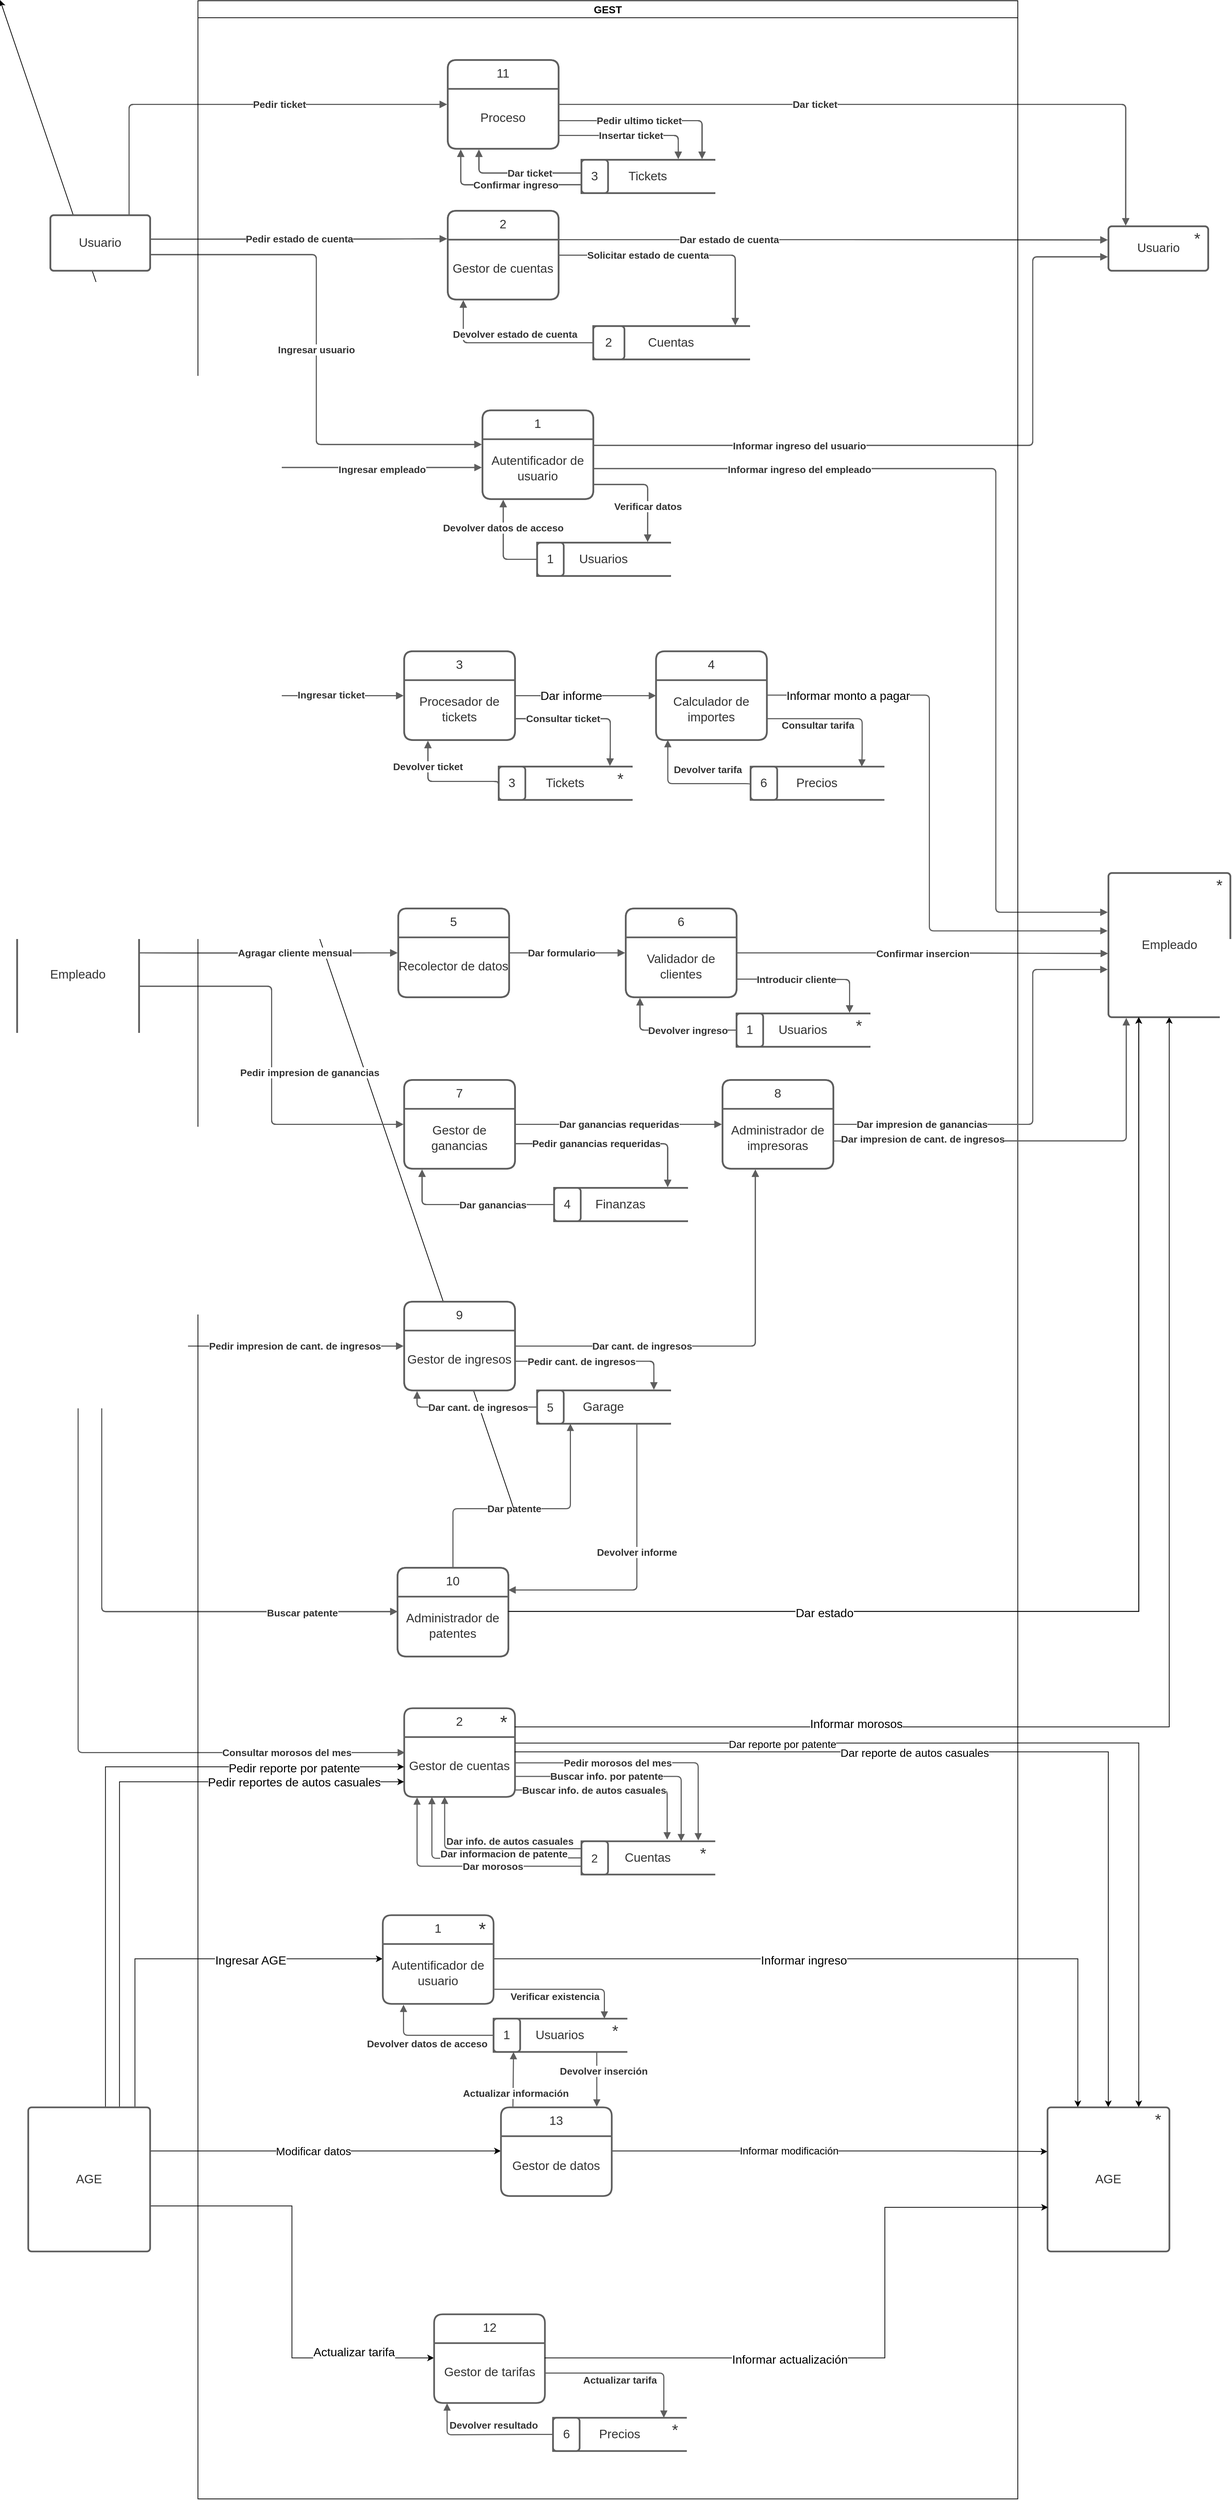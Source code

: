 <mxfile version="20.5.3" type="device"><diagram id="C5RBs43oDa-KdzZeNtuy" name="Page-1"><mxGraphModel dx="5688" dy="4217" grid="1" gridSize="10" guides="1" tooltips="1" connect="1" arrows="1" fold="1" page="1" pageScale="1" pageWidth="827" pageHeight="1169" math="0" shadow="0"><root><mxCell id="WIyWlLk6GJQsqaUBKTNV-0"/><mxCell id="WIyWlLk6GJQsqaUBKTNV-1" parent="WIyWlLk6GJQsqaUBKTNV-0"/><mxCell id="2bpMo93FkpCvzX113FtL-39" value="Usuarios" style="html=1;overflow=block;blockSpacing=1;shape=partialRectangle;right=0;whiteSpace=wrap;fontSize=16.7;fontColor=#333333;align=center;spacing=0;strokeColor=#5e5e5e;strokeOpacity=100;fillOpacity=100;rounded=1;absoluteArcSize=1;arcSize=9;fillColor=#ffffff;strokeWidth=2.3;" parent="WIyWlLk6GJQsqaUBKTNV-1" vertex="1"><mxGeometry x="719" y="593" width="180" height="45" as="geometry"/></mxCell><mxCell id="2bpMo93FkpCvzX113FtL-40" value="1" style="part=1;whiteSpace=wrap;fontSize=16.7;fontColor=#333333;align=center;spacing=0;strokeColor=#5e5e5e;strokeOpacity=100;fillOpacity=100;rounded=1;absoluteArcSize=1;arcSize=9;fillColor=#ffffff;strokeWidth=2.3;" parent="2bpMo93FkpCvzX113FtL-39" vertex="1"><mxGeometry width="36" height="45" as="geometry"/></mxCell><mxCell id="2bpMo93FkpCvzX113FtL-41" value="&lt;div style=&quot;display: flex; justify-content: center; text-align: center; align-items: baseline; font-size: 0; line-height: 1.25;margin-top: -2px;&quot;&gt;&lt;span&gt;&lt;span style=&quot;font-size:16.7px;color:#333333;&quot;&gt;1&lt;/span&gt;&lt;/span&gt;&lt;/div&gt;" style="shape=swimlane;html=1;rounded=1;arcSize=10;collapsible=0;fontStyle=0;startSize=39;whiteSpace=wrap;overflow=block;blockSpacing=1;fontSize=13;spacing=0;strokeColor=#5e5e5e;strokeOpacity=100;fillOpacity=100;fillColor=#ffffff;strokeWidth=2.3;swimlaneFillColor=#ffffff;" parent="WIyWlLk6GJQsqaUBKTNV-1" vertex="1"><mxGeometry x="645" y="414" width="150" height="120" as="geometry"/></mxCell><mxCell id="2bpMo93FkpCvzX113FtL-42" value="&lt;div style=&quot;display: flex; justify-content: center; text-align: center; align-items: baseline; font-size: 0; line-height: 1.25;margin-top: -2px;&quot;&gt;&lt;span&gt;&lt;span style=&quot;font-size:16.7px;color:#333333;&quot;&gt;Autentificador de usuario&lt;/span&gt;&lt;/span&gt;&lt;/div&gt;" style="rounded=1;arcSize=10;strokeColor=none;fillColor=none;whiteSpace=wrap;overflow=block;blockSpacing=1;html=1;fontSize=13;spacing=0;strokeOpacity=100;fillOpacity=100;strokeWidth=2.3;" parent="2bpMo93FkpCvzX113FtL-41" vertex="1"><mxGeometry y="39" width="150" height="81" as="geometry"/></mxCell><UserObject label="Usuario" lucidchartObjectId="IAi2hjsLzoDV" id="2bpMo93FkpCvzX113FtL-43"><mxCell style="html=1;overflow=block;blockSpacing=1;whiteSpace=wrap;fontSize=16.7;fontColor=#333333;align=center;spacing=3.8;strokeColor=#5e5e5e;strokeOpacity=100;rounded=1;absoluteArcSize=1;arcSize=9;strokeWidth=2.3;" parent="WIyWlLk6GJQsqaUBKTNV-1" vertex="1"><mxGeometry x="60" y="150" width="135" height="75" as="geometry"/></mxCell></UserObject><UserObject label="" lucidchartObjectId="sBi2QWNH_zBo" id="2bpMo93FkpCvzX113FtL-44"><mxCell style="html=1;jettySize=18;whiteSpace=wrap;fontSize=13;strokeColor=#5E5E5E;strokeWidth=1.5;rounded=1;arcSize=12;edgeStyle=orthogonalEdgeStyle;startArrow=none;endArrow=block;endFill=1;exitX=1.008;exitY=0.71;exitPerimeter=0;entryX=-0.007;entryY=0.384;entryPerimeter=0;" parent="WIyWlLk6GJQsqaUBKTNV-1" source="2bpMo93FkpCvzX113FtL-43" target="2bpMo93FkpCvzX113FtL-41" edge="1"><mxGeometry width="100" height="100" relative="1" as="geometry"><Array as="points"/></mxGeometry></mxCell></UserObject><mxCell id="2bpMo93FkpCvzX113FtL-45" value="Ingresar usuario" style="text;html=1;resizable=0;labelBackgroundColor=default;align=center;verticalAlign=middle;fontStyle=1;fontColor=#333333;fontSize=13.3;" parent="2bpMo93FkpCvzX113FtL-44" vertex="1"><mxGeometry relative="1" as="geometry"/></mxCell><UserObject label="" lucidchartObjectId="RBi2Fby_BS85" id="2bpMo93FkpCvzX113FtL-46"><mxCell style="html=1;jettySize=18;whiteSpace=wrap;fontSize=13;strokeColor=#5E5E5E;strokeWidth=1.5;rounded=1;arcSize=12;edgeStyle=orthogonalEdgeStyle;startArrow=none;endArrow=block;endFill=1;exitX=1.008;exitY=0.431;exitPerimeter=0;entryX=-0.007;entryY=0.316;entryPerimeter=0;" parent="WIyWlLk6GJQsqaUBKTNV-1" source="2bpMo93FkpCvzX113FtL-43" target="2bpMo93FkpCvzX113FtL-56" edge="1"><mxGeometry width="100" height="100" relative="1" as="geometry"><Array as="points"/></mxGeometry></mxCell></UserObject><mxCell id="2bpMo93FkpCvzX113FtL-47" value="Pedir estado de cuenta" style="text;html=1;resizable=0;labelBackgroundColor=default;align=center;verticalAlign=middle;fontStyle=1;fontColor=#333333;fontSize=13.3;" parent="2bpMo93FkpCvzX113FtL-46" vertex="1"><mxGeometry relative="1" as="geometry"/></mxCell><UserObject label="" lucidchartObjectId="RDi288_q5Pa~" id="2bpMo93FkpCvzX113FtL-48"><mxCell style="html=1;jettySize=18;whiteSpace=wrap;fontSize=13;strokeColor=#5E5E5E;strokeWidth=1.5;rounded=1;arcSize=12;edgeStyle=orthogonalEdgeStyle;startArrow=none;endArrow=block;endFill=1;exitX=1.008;exitY=0.835;exitPerimeter=0;entryX=0.831;entryY=-0.025;entryPerimeter=0;" parent="WIyWlLk6GJQsqaUBKTNV-1" source="2bpMo93FkpCvzX113FtL-41" target="2bpMo93FkpCvzX113FtL-39" edge="1"><mxGeometry width="100" height="100" relative="1" as="geometry"><Array as="points"><mxPoint x="869" y="514"/></Array></mxGeometry></mxCell></UserObject><UserObject label="" lucidchartObjectId="TDi25nNwnEr3" id="2bpMo93FkpCvzX113FtL-50"><mxCell style="html=1;jettySize=18;whiteSpace=wrap;fontSize=13;strokeColor=#5E5E5E;strokeWidth=1.5;rounded=1;arcSize=12;edgeStyle=orthogonalEdgeStyle;startArrow=none;endArrow=block;endFill=1;exitX=-0.006;exitY=0.5;exitPerimeter=0;entryX=0.187;entryY=1.009;entryPerimeter=0;" parent="WIyWlLk6GJQsqaUBKTNV-1" source="2bpMo93FkpCvzX113FtL-39" target="2bpMo93FkpCvzX113FtL-41" edge="1"><mxGeometry width="100" height="100" relative="1" as="geometry"><Array as="points"><mxPoint x="673" y="616"/></Array></mxGeometry></mxCell></UserObject><mxCell id="2bpMo93FkpCvzX113FtL-51" value="Devolver datos de acceso" style="text;html=1;resizable=0;labelBackgroundColor=default;align=center;verticalAlign=middle;fontStyle=1;fontColor=#333333;fontSize=13.3;" parent="2bpMo93FkpCvzX113FtL-50" vertex="1"><mxGeometry x="0.398" relative="1" as="geometry"/></mxCell><UserObject label="" lucidchartObjectId="CFi26H9IEEj2" id="2bpMo93FkpCvzX113FtL-52"><mxCell style="html=1;jettySize=18;whiteSpace=wrap;fontSize=13;strokeColor=#5E5E5E;strokeWidth=1.5;rounded=1;arcSize=12;edgeStyle=orthogonalEdgeStyle;startArrow=none;endArrow=block;endFill=1;exitX=1.008;exitY=0.395;exitPerimeter=0;entryX=-0.008;entryY=0.688;entryPerimeter=0;" parent="WIyWlLk6GJQsqaUBKTNV-1" source="2bpMo93FkpCvzX113FtL-41" target="2bpMo93FkpCvzX113FtL-54" edge="1"><mxGeometry width="100" height="100" relative="1" as="geometry"><Array as="points"><mxPoint x="1390" y="461"/><mxPoint x="1390" y="206"/></Array></mxGeometry></mxCell></UserObject><mxCell id="2bpMo93FkpCvzX113FtL-53" value="Informar ingreso del usuario" style="text;html=1;resizable=0;labelBackgroundColor=default;align=center;verticalAlign=middle;fontStyle=1;fontColor=#333333;fontSize=13.3;" parent="2bpMo93FkpCvzX113FtL-52" vertex="1"><mxGeometry x="-0.416" relative="1" as="geometry"/></mxCell><UserObject label="Usuario" lucidchartObjectId="TFi2tLZOY~hc" id="2bpMo93FkpCvzX113FtL-54"><mxCell style="html=1;overflow=block;blockSpacing=1;whiteSpace=wrap;fontSize=16.7;fontColor=#333333;align=center;spacing=3.8;strokeColor=#5e5e5e;strokeOpacity=100;rounded=1;absoluteArcSize=1;arcSize=9;strokeWidth=2.3;" parent="WIyWlLk6GJQsqaUBKTNV-1" vertex="1"><mxGeometry x="1492.5" y="165" width="135" height="60" as="geometry"/></mxCell></UserObject><UserObject label="*" lucidchartObjectId="~Fi2iA0~b8Cj" id="2bpMo93FkpCvzX113FtL-55"><mxCell style="html=1;overflow=block;blockSpacing=1;whiteSpace=wrap;fontSize=21.7;fontColor=#333333;align=center;spacing=3.8;strokeOpacity=0;fillOpacity=0;rounded=1;absoluteArcSize=1;arcSize=9;fillColor=#ffffff;strokeWidth=2.3;" parent="WIyWlLk6GJQsqaUBKTNV-1" vertex="1"><mxGeometry x="1597.5" y="165" width="30" height="34" as="geometry"/></mxCell></UserObject><mxCell id="2bpMo93FkpCvzX113FtL-56" value="&lt;div style=&quot;display: flex; justify-content: center; text-align: center; align-items: baseline; font-size: 0; line-height: 1.25;margin-top: -2px;&quot;&gt;&lt;span&gt;&lt;span style=&quot;font-size:16.7px;color:#333333;&quot;&gt;2&lt;/span&gt;&lt;/span&gt;&lt;/div&gt;" style="shape=swimlane;html=1;rounded=1;arcSize=10;collapsible=0;fontStyle=0;startSize=39;whiteSpace=wrap;overflow=block;blockSpacing=1;fontSize=13;spacing=0;strokeColor=#5e5e5e;strokeOpacity=100;fillOpacity=100;fillColor=#ffffff;strokeWidth=2.3;swimlaneFillColor=#ffffff;" parent="WIyWlLk6GJQsqaUBKTNV-1" vertex="1"><mxGeometry x="598" y="144" width="150" height="120" as="geometry"/></mxCell><mxCell id="2bpMo93FkpCvzX113FtL-57" value="&lt;div style=&quot;display: flex; justify-content: center; text-align: center; align-items: baseline; font-size: 0; line-height: 1.25;margin-top: -2px;&quot;&gt;&lt;span&gt;&lt;span style=&quot;font-size:16.7px;color:#333333;&quot;&gt;Gestor de cuentas&lt;/span&gt;&lt;/span&gt;&lt;/div&gt;" style="rounded=1;arcSize=10;strokeColor=none;fillColor=none;whiteSpace=wrap;overflow=block;blockSpacing=1;html=1;fontSize=13;spacing=0;strokeOpacity=100;fillOpacity=100;strokeWidth=2.3;" parent="2bpMo93FkpCvzX113FtL-56" vertex="1"><mxGeometry y="39" width="150" height="81" as="geometry"/></mxCell><UserObject label="" lucidchartObjectId="tIi2xYV5q.FW" id="2bpMo93FkpCvzX113FtL-58"><mxCell style="html=1;jettySize=18;whiteSpace=wrap;fontSize=13;strokeColor=#5E5E5E;strokeWidth=1.5;rounded=1;arcSize=12;edgeStyle=orthogonalEdgeStyle;startArrow=none;endArrow=block;endFill=1;exitX=1.008;exitY=0.5;exitPerimeter=0;entryX=0.911;entryY=-0.025;entryPerimeter=0;" parent="WIyWlLk6GJQsqaUBKTNV-1" source="2bpMo93FkpCvzX113FtL-56" target="2bpMo93FkpCvzX113FtL-60" edge="1"><mxGeometry width="100" height="100" relative="1" as="geometry"><Array as="points"/></mxGeometry></mxCell></UserObject><mxCell id="2bpMo93FkpCvzX113FtL-59" value="Solicitar estado de cuenta" style="text;html=1;resizable=0;labelBackgroundColor=default;align=center;verticalAlign=middle;fontStyle=1;fontColor=#333333;fontSize=13.3;" parent="2bpMo93FkpCvzX113FtL-58" vertex="1"><mxGeometry relative="1" as="geometry"><mxPoint x="-47" as="offset"/></mxGeometry></mxCell><mxCell id="2bpMo93FkpCvzX113FtL-60" value="Cuentas" style="html=1;overflow=block;blockSpacing=1;shape=partialRectangle;right=0;whiteSpace=wrap;fontSize=16.7;fontColor=#333333;align=center;spacing=0;strokeColor=#5e5e5e;strokeOpacity=100;fillOpacity=100;rounded=1;absoluteArcSize=1;arcSize=9;fillColor=#ffffff;strokeWidth=2.3;" parent="WIyWlLk6GJQsqaUBKTNV-1" vertex="1"><mxGeometry x="795" y="300" width="211" height="45" as="geometry"/></mxCell><mxCell id="2bpMo93FkpCvzX113FtL-61" value="2" style="part=1;whiteSpace=wrap;fontSize=16.7;fontColor=#333333;align=center;spacing=0;strokeColor=#5e5e5e;strokeOpacity=100;fillOpacity=100;rounded=1;absoluteArcSize=1;arcSize=9;fillColor=#ffffff;strokeWidth=2.3;" parent="2bpMo93FkpCvzX113FtL-60" vertex="1"><mxGeometry width="42.2" height="45" as="geometry"/></mxCell><UserObject label="" lucidchartObjectId="GIi239s5ynp6" id="2bpMo93FkpCvzX113FtL-62"><mxCell style="html=1;jettySize=18;whiteSpace=wrap;fontSize=13;strokeColor=#5E5E5E;strokeWidth=1.5;rounded=1;arcSize=12;edgeStyle=orthogonalEdgeStyle;startArrow=none;endArrow=block;endFill=1;exitX=-0.005;exitY=0.5;exitPerimeter=0;entryX=0.14;entryY=1.009;entryPerimeter=0;" parent="WIyWlLk6GJQsqaUBKTNV-1" source="2bpMo93FkpCvzX113FtL-60" target="2bpMo93FkpCvzX113FtL-56" edge="1"><mxGeometry width="100" height="100" relative="1" as="geometry"><Array as="points"/></mxGeometry></mxCell></UserObject><mxCell id="2bpMo93FkpCvzX113FtL-63" value="Devolver estado de cuenta" style="text;html=1;resizable=0;labelBackgroundColor=default;align=center;verticalAlign=middle;fontStyle=1;fontColor=#333333;fontSize=13.3;" parent="2bpMo93FkpCvzX113FtL-62" vertex="1"><mxGeometry x="-0.407" relative="1" as="geometry"><mxPoint x="-36" y="-12" as="offset"/></mxGeometry></mxCell><UserObject label="" lucidchartObjectId="PJi2aUqNZnJj" id="2bpMo93FkpCvzX113FtL-64"><mxCell style="html=1;jettySize=18;whiteSpace=wrap;fontSize=13;strokeColor=#5E5E5E;strokeWidth=1.5;rounded=1;arcSize=12;edgeStyle=orthogonalEdgeStyle;startArrow=none;endArrow=block;endFill=1;exitX=1.008;exitY=0.325;exitPerimeter=0;entryX=-0.008;entryY=0.306;entryPerimeter=0;" parent="WIyWlLk6GJQsqaUBKTNV-1" source="2bpMo93FkpCvzX113FtL-56" target="2bpMo93FkpCvzX113FtL-54" edge="1"><mxGeometry width="100" height="100" relative="1" as="geometry"><Array as="points"/></mxGeometry></mxCell></UserObject><mxCell id="2bpMo93FkpCvzX113FtL-65" value="Dar estado de cuenta" style="text;html=1;resizable=0;labelBackgroundColor=default;align=center;verticalAlign=middle;fontStyle=1;fontColor=#333333;fontSize=13.3;" parent="2bpMo93FkpCvzX113FtL-64" vertex="1"><mxGeometry x="-0.382" relative="1" as="geometry"/></mxCell><UserObject label="Empleado" lucidchartObjectId="1Ki2aJVp2brH" id="2bpMo93FkpCvzX113FtL-66"><mxCell style="html=1;overflow=block;blockSpacing=1;whiteSpace=wrap;fontSize=16.7;fontColor=#333333;align=center;spacing=3.8;strokeColor=#5e5e5e;strokeOpacity=100;rounded=1;absoluteArcSize=1;arcSize=9;strokeWidth=2.3;" parent="WIyWlLk6GJQsqaUBKTNV-1" vertex="1"><mxGeometry x="15" y="1080" width="165" height="195" as="geometry"/></mxCell></UserObject><UserObject label="*" lucidchartObjectId="mLi2ertDUOsA" id="2bpMo93FkpCvzX113FtL-67"><mxCell style="html=1;overflow=block;blockSpacing=1;whiteSpace=wrap;fontSize=21.7;fontColor=#333333;align=center;spacing=3.8;strokeOpacity=0;fillOpacity=0;rounded=1;absoluteArcSize=1;arcSize=9;fillColor=#ffffff;strokeWidth=2.3;" parent="WIyWlLk6GJQsqaUBKTNV-1" vertex="1"><mxGeometry x="1560" y="1051" width="30" height="34" as="geometry"/></mxCell></UserObject><UserObject label="" lucidchartObjectId="jRi2NvRddUcp" id="2bpMo93FkpCvzX113FtL-72"><mxCell style="html=1;jettySize=18;whiteSpace=wrap;fontSize=13;strokeColor=#5E5E5E;strokeWidth=1.5;rounded=1;arcSize=12;edgeStyle=orthogonalEdgeStyle;startArrow=none;endArrow=block;endFill=1;exitX=1.007;exitY=0.186;exitPerimeter=0;entryX=-0.007;entryY=0.5;entryPerimeter=0;" parent="WIyWlLk6GJQsqaUBKTNV-1" source="2bpMo93FkpCvzX113FtL-66" target="2bpMo93FkpCvzX113FtL-84" edge="1"><mxGeometry width="100" height="100" relative="1" as="geometry"><Array as="points"/></mxGeometry></mxCell></UserObject><UserObject label="" lucidchartObjectId="uSi2.5oK1urA" id="2bpMo93FkpCvzX113FtL-74"><mxCell style="html=1;jettySize=18;whiteSpace=wrap;fontSize=13;strokeColor=#5E5E5E;strokeWidth=1.5;rounded=1;arcSize=12;edgeStyle=orthogonalEdgeStyle;startArrow=none;endArrow=block;endFill=1;exitX=1.007;exitY=0.349;exitPerimeter=0;entryX=-0.007;entryY=0.5;entryPerimeter=0;" parent="WIyWlLk6GJQsqaUBKTNV-1" source="2bpMo93FkpCvzX113FtL-66" target="2bpMo93FkpCvzX113FtL-110" edge="1"><mxGeometry width="100" height="100" relative="1" as="geometry"><Array as="points"/></mxGeometry></mxCell></UserObject><UserObject label="" lucidchartObjectId="JXi247m3PfPA" id="2bpMo93FkpCvzX113FtL-76"><mxCell style="html=1;jettySize=18;whiteSpace=wrap;fontSize=13;strokeColor=#5E5E5E;strokeWidth=1.5;rounded=1;arcSize=12;edgeStyle=orthogonalEdgeStyle;startArrow=none;endArrow=block;endFill=1;exitX=1.007;exitY=0.58;exitPerimeter=0;entryX=-0.007;entryY=0.5;entryPerimeter=0;" parent="WIyWlLk6GJQsqaUBKTNV-1" source="2bpMo93FkpCvzX113FtL-66" target="2bpMo93FkpCvzX113FtL-125" edge="1"><mxGeometry width="100" height="100" relative="1" as="geometry"><Array as="points"/></mxGeometry></mxCell></UserObject><UserObject label="" lucidchartObjectId="ZXi2zeTpgqjX" id="2bpMo93FkpCvzX113FtL-78"><mxCell style="html=1;jettySize=18;whiteSpace=wrap;fontSize=13;strokeColor=#5E5E5E;strokeWidth=1.5;rounded=1;arcSize=12;edgeStyle=orthogonalEdgeStyle;startArrow=none;endArrow=block;endFill=1;exitX=0.899;exitY=1.006;exitPerimeter=0;entryX=-0.007;entryY=0.5;entryPerimeter=0;" parent="WIyWlLk6GJQsqaUBKTNV-1" source="2bpMo93FkpCvzX113FtL-66" target="2bpMo93FkpCvzX113FtL-139" edge="1"><mxGeometry width="100" height="100" relative="1" as="geometry"><Array as="points"><mxPoint x="163" y="1680"/></Array></mxGeometry></mxCell></UserObject><UserObject label="" lucidchartObjectId="lYi2X2N7Xlto" id="2bpMo93FkpCvzX113FtL-80"><mxCell style="html=1;jettySize=18;whiteSpace=wrap;fontSize=13;strokeColor=#5E5E5E;strokeWidth=1.5;rounded=1;arcSize=12;edgeStyle=orthogonalEdgeStyle;startArrow=none;endArrow=block;endFill=1;exitX=0.694;exitY=1.006;exitPerimeter=0;entryX=0;entryY=0.25;entryDx=0;entryDy=0;" parent="WIyWlLk6GJQsqaUBKTNV-1" source="2bpMo93FkpCvzX113FtL-66" target="2bpMo93FkpCvzX113FtL-153" edge="1"><mxGeometry width="100" height="100" relative="1" as="geometry"><Array as="points"><mxPoint x="130" y="2039"/></Array><mxPoint x="560" y="2040" as="targetPoint"/></mxGeometry></mxCell></UserObject><mxCell id="2bpMo93FkpCvzX113FtL-84" value="&lt;div style=&quot;display: flex; justify-content: center; text-align: center; align-items: baseline; font-size: 0; line-height: 1.25;margin-top: -2px;&quot;&gt;&lt;span&gt;&lt;span style=&quot;font-size:16.7px;color:#333333;&quot;&gt;3&lt;/span&gt;&lt;/span&gt;&lt;/div&gt;" style="shape=swimlane;html=1;rounded=1;arcSize=10;collapsible=0;fontStyle=0;startSize=39;whiteSpace=wrap;overflow=block;blockSpacing=1;fontSize=13;spacing=0;strokeColor=#5e5e5e;strokeOpacity=100;fillOpacity=100;fillColor=#ffffff;strokeWidth=2.3;swimlaneFillColor=#ffffff;" parent="WIyWlLk6GJQsqaUBKTNV-1" vertex="1"><mxGeometry x="539" y="740" width="150" height="120" as="geometry"/></mxCell><mxCell id="2bpMo93FkpCvzX113FtL-85" value="&lt;div style=&quot;display: flex; justify-content: center; text-align: center; align-items: baseline; font-size: 0; line-height: 1.25;margin-top: -2px;&quot;&gt;&lt;span&gt;&lt;span style=&quot;font-size:16.7px;color:#333333;&quot;&gt;Procesar ticket&lt;/span&gt;&lt;/span&gt;&lt;/div&gt;" style="rounded=1;arcSize=10;strokeColor=none;fillColor=none;whiteSpace=wrap;overflow=block;blockSpacing=1;html=1;fontSize=13;spacing=0;strokeOpacity=100;fillOpacity=100;strokeWidth=2.3;" parent="2bpMo93FkpCvzX113FtL-84" vertex="1"><mxGeometry y="39" width="150" height="81" as="geometry"/></mxCell><UserObject label="" lucidchartObjectId="GGp76R~cYz.o" id="2bpMo93FkpCvzX113FtL-86"><mxCell style="html=1;jettySize=18;whiteSpace=wrap;fontSize=13;strokeColor=#5E5E5E;strokeWidth=1.5;rounded=1;arcSize=12;edgeStyle=orthogonalEdgeStyle;startArrow=none;endArrow=block;endFill=1;exitX=1.008;exitY=0.759;exitPerimeter=0;entryX=0.836;entryY=-0.025;entryPerimeter=0;" parent="WIyWlLk6GJQsqaUBKTNV-1" source="2bpMo93FkpCvzX113FtL-84" target="2bpMo93FkpCvzX113FtL-88" edge="1"><mxGeometry width="100" height="100" relative="1" as="geometry"><Array as="points"><mxPoint x="818" y="831"/><mxPoint x="818" y="878"/></Array></mxGeometry></mxCell></UserObject><mxCell id="2bpMo93FkpCvzX113FtL-87" value="Consultar ticket" style="text;html=1;resizable=0;labelBackgroundColor=default;align=center;verticalAlign=middle;fontStyle=1;fontColor=#333333;fontSize=13.3;" parent="2bpMo93FkpCvzX113FtL-86" vertex="1"><mxGeometry x="-0.338" relative="1" as="geometry"/></mxCell><mxCell id="2bpMo93FkpCvzX113FtL-88" value="Tickets" style="html=1;overflow=block;blockSpacing=1;shape=partialRectangle;right=0;whiteSpace=wrap;fontSize=16.7;fontColor=#333333;align=center;spacing=0;strokeColor=#5e5e5e;strokeOpacity=100;fillOpacity=100;rounded=1;absoluteArcSize=1;arcSize=9;fillColor=#ffffff;strokeWidth=2.3;" parent="WIyWlLk6GJQsqaUBKTNV-1" vertex="1"><mxGeometry x="667" y="896" width="180" height="45" as="geometry"/></mxCell><mxCell id="2bpMo93FkpCvzX113FtL-89" value="3" style="part=1;whiteSpace=wrap;fontSize=16.7;fontColor=#333333;align=center;spacing=0;strokeColor=#5e5e5e;strokeOpacity=100;fillOpacity=100;rounded=1;absoluteArcSize=1;arcSize=9;fillColor=#ffffff;strokeWidth=2.3;" parent="2bpMo93FkpCvzX113FtL-88" vertex="1"><mxGeometry width="36" height="45" as="geometry"/></mxCell><UserObject label="*" lucidchartObjectId="FXp7L~CpZxIG" id="2bpMo93FkpCvzX113FtL-156"><mxCell style="html=1;overflow=block;blockSpacing=1;whiteSpace=wrap;fontSize=21.7;fontColor=#333333;align=center;spacing=3.8;strokeOpacity=0;fillOpacity=0;rounded=1;absoluteArcSize=1;arcSize=9;fillColor=#ffffff;strokeWidth=2.3;" parent="2bpMo93FkpCvzX113FtL-88" vertex="1"><mxGeometry x="150" width="30" height="34" as="geometry"/></mxCell></UserObject><UserObject label="" lucidchartObjectId="5Gp7pEyHDF~q" id="2bpMo93FkpCvzX113FtL-90"><mxCell style="html=1;jettySize=18;whiteSpace=wrap;fontSize=13;strokeColor=#5E5E5E;strokeWidth=1.5;rounded=1;arcSize=12;edgeStyle=orthogonalEdgeStyle;startArrow=none;endArrow=block;endFill=1;exitX=-0.006;exitY=0.5;exitPerimeter=0;entryX=0.214;entryY=1.009;entryPerimeter=0;" parent="WIyWlLk6GJQsqaUBKTNV-1" source="2bpMo93FkpCvzX113FtL-88" target="2bpMo93FkpCvzX113FtL-84" edge="1"><mxGeometry width="100" height="100" relative="1" as="geometry"><Array as="points"><mxPoint x="666" y="916"/><mxPoint x="571" y="916"/></Array></mxGeometry></mxCell></UserObject><mxCell id="2bpMo93FkpCvzX113FtL-91" value="Devolver ticket" style="text;html=1;resizable=0;labelBackgroundColor=default;align=center;verticalAlign=middle;fontStyle=1;fontColor=#333333;fontSize=13.3;" parent="2bpMo93FkpCvzX113FtL-90" vertex="1"><mxGeometry x="0.542" relative="1" as="geometry"/></mxCell><UserObject label="" lucidchartObjectId="zPp7g4oc6std" id="2bpMo93FkpCvzX113FtL-94"><mxCell style="html=1;jettySize=18;whiteSpace=wrap;fontSize=13;strokeColor=#5E5E5E;strokeWidth=1.5;rounded=1;arcSize=12;edgeStyle=orthogonalEdgeStyle;startArrow=none;endArrow=block;endFill=1;exitX=0.789;exitY=-0.015;exitPerimeter=0;entryX=-0.007;entryY=0.5;entryPerimeter=0;" parent="WIyWlLk6GJQsqaUBKTNV-1" source="2bpMo93FkpCvzX113FtL-43" target="2bpMo93FkpCvzX113FtL-96" edge="1"><mxGeometry width="100" height="100" relative="1" as="geometry"><Array as="points"><mxPoint x="167"/></Array></mxGeometry></mxCell></UserObject><mxCell id="2bpMo93FkpCvzX113FtL-95" value="Pedir ticket" style="text;html=1;resizable=0;labelBackgroundColor=default;align=center;verticalAlign=middle;fontStyle=1;fontColor=#333333;fontSize=13.3;" parent="2bpMo93FkpCvzX113FtL-94" vertex="1"><mxGeometry x="0.101" relative="1" as="geometry"><mxPoint x="33" as="offset"/></mxGeometry></mxCell><mxCell id="2bpMo93FkpCvzX113FtL-151" style="edgeStyle=orthogonalEdgeStyle;rounded=0;orthogonalLoop=1;jettySize=auto;html=1;exitX=0;exitY=0;exitDx=0;exitDy=0;" parent="2bpMo93FkpCvzX113FtL-94" source="2bpMo93FkpCvzX113FtL-95" target="2bpMo93FkpCvzX113FtL-95" edge="1"><mxGeometry relative="1" as="geometry"/></mxCell><mxCell id="2bpMo93FkpCvzX113FtL-96" value="&lt;div style=&quot;display: flex; justify-content: center; text-align: center; align-items: baseline; font-size: 0; line-height: 1.25;margin-top: -2px;&quot;&gt;&lt;span&gt;&lt;span style=&quot;font-size:16.7px;color:#333333;&quot;&gt;4&lt;/span&gt;&lt;/span&gt;&lt;/div&gt;" style="shape=swimlane;html=1;rounded=1;arcSize=10;collapsible=0;fontStyle=0;startSize=39;whiteSpace=wrap;overflow=block;blockSpacing=1;fontSize=13;spacing=0;strokeColor=#5e5e5e;strokeOpacity=100;fillOpacity=100;fillColor=#ffffff;strokeWidth=2.3;swimlaneFillColor=#ffffff;" parent="WIyWlLk6GJQsqaUBKTNV-1" vertex="1"><mxGeometry x="598" y="-60" width="150" height="120" as="geometry"/></mxCell><mxCell id="2bpMo93FkpCvzX113FtL-97" value="&lt;div style=&quot;display: flex; justify-content: center; text-align: center; align-items: baseline; font-size: 0; line-height: 1.25;margin-top: -2px;&quot;&gt;&lt;span&gt;&lt;span style=&quot;font-size:16.7px;color:#333333;&quot;&gt;Proceso&lt;/span&gt;&lt;/span&gt;&lt;/div&gt;" style="rounded=1;arcSize=10;strokeColor=none;fillColor=none;whiteSpace=wrap;overflow=block;blockSpacing=1;html=1;fontSize=13;spacing=0;strokeOpacity=100;fillOpacity=100;strokeWidth=2.3;" parent="2bpMo93FkpCvzX113FtL-96" vertex="1"><mxGeometry y="39" width="150" height="81" as="geometry"/></mxCell><UserObject label="" lucidchartObjectId="TPp7y2R7bqD2" id="2bpMo93FkpCvzX113FtL-98"><mxCell style="html=1;jettySize=18;whiteSpace=wrap;fontSize=13;strokeColor=#5E5E5E;strokeWidth=1.5;rounded=1;arcSize=12;edgeStyle=orthogonalEdgeStyle;startArrow=none;endArrow=block;endFill=1;exitX=1.008;exitY=0.5;exitPerimeter=0;entryX=0.173;entryY=-0.018;entryPerimeter=0;" parent="WIyWlLk6GJQsqaUBKTNV-1" source="2bpMo93FkpCvzX113FtL-96" target="2bpMo93FkpCvzX113FtL-54" edge="1"><mxGeometry width="100" height="100" relative="1" as="geometry"><Array as="points"/></mxGeometry></mxCell></UserObject><mxCell id="2bpMo93FkpCvzX113FtL-99" value="Dar ticket" style="text;html=1;resizable=0;labelBackgroundColor=default;align=center;verticalAlign=middle;fontStyle=1;fontColor=#333333;fontSize=13.3;" parent="2bpMo93FkpCvzX113FtL-98" vertex="1"><mxGeometry x="-0.258" relative="1" as="geometry"/></mxCell><mxCell id="2bpMo93FkpCvzX113FtL-100" value="Tickets" style="html=1;overflow=block;blockSpacing=1;shape=partialRectangle;right=0;whiteSpace=wrap;fontSize=16.7;fontColor=#333333;align=center;spacing=0;strokeColor=#5e5e5e;strokeOpacity=100;fillOpacity=100;rounded=1;absoluteArcSize=1;arcSize=9;fillColor=#ffffff;strokeWidth=2.3;" parent="WIyWlLk6GJQsqaUBKTNV-1" vertex="1"><mxGeometry x="779" y="75" width="180" height="45" as="geometry"/></mxCell><mxCell id="2bpMo93FkpCvzX113FtL-101" value="3" style="part=1;whiteSpace=wrap;fontSize=16.7;fontColor=#333333;align=center;spacing=0;strokeColor=#5e5e5e;strokeOpacity=100;fillOpacity=100;rounded=1;absoluteArcSize=1;arcSize=9;fillColor=#ffffff;strokeWidth=2.3;" parent="2bpMo93FkpCvzX113FtL-100" vertex="1"><mxGeometry width="36" height="45" as="geometry"/></mxCell><UserObject label="" lucidchartObjectId="PRp7_15-9Ozr" id="2bpMo93FkpCvzX113FtL-102"><mxCell style="html=1;jettySize=18;whiteSpace=wrap;fontSize=13;strokeColor=#5E5E5E;strokeWidth=1.5;rounded=1;arcSize=12;edgeStyle=orthogonalEdgeStyle;startArrow=none;endArrow=block;endFill=1;exitX=1.008;exitY=0.683;exitPerimeter=0;entryX=0.907;entryY=-0.025;entryPerimeter=0;" parent="WIyWlLk6GJQsqaUBKTNV-1" source="2bpMo93FkpCvzX113FtL-96" target="2bpMo93FkpCvzX113FtL-100" edge="1"><mxGeometry width="100" height="100" relative="1" as="geometry"><Array as="points"/></mxGeometry></mxCell></UserObject><mxCell id="2bpMo93FkpCvzX113FtL-103" value="Pedir ultimo ticket" style="text;html=1;resizable=0;labelBackgroundColor=default;align=center;verticalAlign=middle;fontStyle=1;fontColor=#333333;fontSize=13.3;" parent="2bpMo93FkpCvzX113FtL-102" vertex="1"><mxGeometry x="-0.118" relative="1" as="geometry"/></mxCell><UserObject label="" lucidchartObjectId="YRp7DpCczKW2" id="2bpMo93FkpCvzX113FtL-104"><mxCell style="html=1;jettySize=18;whiteSpace=wrap;fontSize=13;strokeColor=#5E5E5E;strokeWidth=1.5;rounded=1;arcSize=12;edgeStyle=orthogonalEdgeStyle;startArrow=none;endArrow=block;endFill=1;exitX=-0.006;exitY=0.748;exitPerimeter=0;entryX=0.117;entryY=1.009;entryPerimeter=0;" parent="WIyWlLk6GJQsqaUBKTNV-1" source="2bpMo93FkpCvzX113FtL-100" target="2bpMo93FkpCvzX113FtL-96" edge="1"><mxGeometry width="100" height="100" relative="1" as="geometry"><Array as="points"/></mxGeometry></mxCell></UserObject><mxCell id="2bpMo93FkpCvzX113FtL-105" value="Confirmar ingreso" style="text;html=1;resizable=0;labelBackgroundColor=default;align=center;verticalAlign=middle;fontStyle=1;fontColor=#333333;fontSize=13.3;" parent="2bpMo93FkpCvzX113FtL-104" vertex="1"><mxGeometry x="-0.156" relative="1" as="geometry"/></mxCell><UserObject label="" lucidchartObjectId="PSp7boeNMXv0" id="2bpMo93FkpCvzX113FtL-106"><mxCell style="html=1;jettySize=18;whiteSpace=wrap;fontSize=13;strokeColor=#5E5E5E;strokeWidth=1.5;rounded=1;arcSize=12;edgeStyle=orthogonalEdgeStyle;startArrow=none;endArrow=block;endFill=1;exitX=1.008;exitY=0.85;exitPerimeter=0;entryX=0.728;entryY=-0.025;entryPerimeter=0;" parent="WIyWlLk6GJQsqaUBKTNV-1" source="2bpMo93FkpCvzX113FtL-96" target="2bpMo93FkpCvzX113FtL-100" edge="1"><mxGeometry width="100" height="100" relative="1" as="geometry"><Array as="points"/></mxGeometry></mxCell></UserObject><mxCell id="2bpMo93FkpCvzX113FtL-107" value="Insertar ticket" style="text;html=1;resizable=0;labelBackgroundColor=default;align=center;verticalAlign=middle;fontStyle=1;fontColor=#333333;fontSize=13.3;" parent="2bpMo93FkpCvzX113FtL-106" vertex="1"><mxGeometry relative="1" as="geometry"/></mxCell><UserObject label="" lucidchartObjectId="UTp7TFhIaY~t" id="2bpMo93FkpCvzX113FtL-108"><mxCell style="html=1;jettySize=18;whiteSpace=wrap;fontSize=13;strokeColor=#5E5E5E;strokeWidth=1.5;rounded=1;arcSize=12;edgeStyle=orthogonalEdgeStyle;startArrow=none;endArrow=block;endFill=1;exitX=-0.006;exitY=0.397;exitPerimeter=0;entryX=0.281;entryY=1.009;entryPerimeter=0;" parent="WIyWlLk6GJQsqaUBKTNV-1" source="2bpMo93FkpCvzX113FtL-100" target="2bpMo93FkpCvzX113FtL-96" edge="1"><mxGeometry width="100" height="100" relative="1" as="geometry"><Array as="points"/></mxGeometry></mxCell></UserObject><mxCell id="2bpMo93FkpCvzX113FtL-109" value="Dar ticket" style="text;html=1;resizable=0;labelBackgroundColor=default;align=center;verticalAlign=middle;fontStyle=1;fontColor=#333333;fontSize=13.3;" parent="2bpMo93FkpCvzX113FtL-108" vertex="1"><mxGeometry x="-0.187" relative="1" as="geometry"/></mxCell><mxCell id="2bpMo93FkpCvzX113FtL-110" value="&lt;div style=&quot;display: flex; justify-content: center; text-align: center; align-items: baseline; font-size: 0; line-height: 1.25;margin-top: -2px;&quot;&gt;&lt;span&gt;&lt;span style=&quot;font-size:16.7px;color:#333333;&quot;&gt;5&lt;/span&gt;&lt;/span&gt;&lt;/div&gt;" style="shape=swimlane;html=1;rounded=1;arcSize=10;collapsible=0;fontStyle=0;startSize=39;whiteSpace=wrap;overflow=block;blockSpacing=1;fontSize=13;spacing=0;strokeColor=#5e5e5e;strokeOpacity=100;fillOpacity=100;fillColor=#ffffff;strokeWidth=2.3;swimlaneFillColor=#ffffff;" parent="WIyWlLk6GJQsqaUBKTNV-1" vertex="1"><mxGeometry x="531" y="1088" width="150" height="120" as="geometry"/></mxCell><mxCell id="2bpMo93FkpCvzX113FtL-111" value="&lt;div style=&quot;display: flex; justify-content: center; text-align: center; align-items: baseline; font-size: 0; line-height: 1.25;margin-top: -2px;&quot;&gt;&lt;span&gt;&lt;span style=&quot;font-size:16.7px;color:#333333;&quot;&gt;Recolector de datos&lt;/span&gt;&lt;/span&gt;&lt;/div&gt;" style="rounded=1;arcSize=10;strokeColor=none;fillColor=none;whiteSpace=wrap;overflow=block;blockSpacing=1;html=1;fontSize=13;spacing=0;strokeOpacity=100;fillOpacity=100;strokeWidth=2.3;" parent="2bpMo93FkpCvzX113FtL-110" vertex="1"><mxGeometry y="39" width="150" height="81" as="geometry"/></mxCell><UserObject label="" lucidchartObjectId="8Vp78Llqdh78" id="2bpMo93FkpCvzX113FtL-112"><mxCell style="html=1;jettySize=18;whiteSpace=wrap;fontSize=13;strokeColor=#5E5E5E;strokeWidth=1.5;rounded=1;arcSize=12;edgeStyle=orthogonalEdgeStyle;startArrow=none;endArrow=block;endFill=1;exitX=1.008;exitY=0.5;exitPerimeter=0;entryX=-0.007;entryY=0.5;entryPerimeter=0;" parent="WIyWlLk6GJQsqaUBKTNV-1" source="2bpMo93FkpCvzX113FtL-110" target="2bpMo93FkpCvzX113FtL-114" edge="1"><mxGeometry width="100" height="100" relative="1" as="geometry"><Array as="points"/></mxGeometry></mxCell></UserObject><mxCell id="2bpMo93FkpCvzX113FtL-113" value="Dar formulario" style="text;html=1;resizable=0;labelBackgroundColor=default;align=center;verticalAlign=middle;fontStyle=1;fontColor=#333333;fontSize=13.3;" parent="2bpMo93FkpCvzX113FtL-112" vertex="1"><mxGeometry x="-0.1" relative="1" as="geometry"/></mxCell><mxCell id="2bpMo93FkpCvzX113FtL-114" value="&lt;div style=&quot;display: flex; justify-content: center; text-align: center; align-items: baseline; font-size: 0; line-height: 1.25;margin-top: -2px;&quot;&gt;&lt;span&gt;&lt;span style=&quot;font-size:16.7px;color:#333333;&quot;&gt;6&lt;/span&gt;&lt;/span&gt;&lt;/div&gt;" style="shape=swimlane;html=1;rounded=1;arcSize=10;collapsible=0;fontStyle=0;startSize=39;whiteSpace=wrap;overflow=block;blockSpacing=1;fontSize=13;spacing=0;strokeColor=#5e5e5e;strokeOpacity=100;fillOpacity=100;fillColor=#ffffff;strokeWidth=2.3;swimlaneFillColor=#ffffff;" parent="WIyWlLk6GJQsqaUBKTNV-1" vertex="1"><mxGeometry x="839" y="1088" width="150" height="120" as="geometry"/></mxCell><mxCell id="2bpMo93FkpCvzX113FtL-115" value="&lt;div style=&quot;display: flex; justify-content: center; text-align: center; align-items: baseline; font-size: 0; line-height: 1.25;margin-top: -2px;&quot;&gt;&lt;span&gt;&lt;span style=&quot;font-size:16.7px;color:#333333;&quot;&gt;Validador de clientes&lt;/span&gt;&lt;/span&gt;&lt;/div&gt;" style="rounded=1;arcSize=10;strokeColor=none;fillColor=none;whiteSpace=wrap;overflow=block;blockSpacing=1;html=1;fontSize=13;spacing=0;strokeOpacity=100;fillOpacity=100;strokeWidth=2.3;" parent="2bpMo93FkpCvzX113FtL-114" vertex="1"><mxGeometry y="39" width="150" height="81" as="geometry"/></mxCell><UserObject label="" lucidchartObjectId="OWp7wxTV0Okf" id="2bpMo93FkpCvzX113FtL-116"><mxCell style="html=1;jettySize=18;whiteSpace=wrap;fontSize=13;strokeColor=#5E5E5E;strokeWidth=1.5;rounded=1;arcSize=12;edgeStyle=orthogonalEdgeStyle;startArrow=none;endArrow=block;endFill=1;exitX=1.008;exitY=0.796;exitPerimeter=0;entryX=0.85;entryY=-0.025;entryPerimeter=0;" parent="WIyWlLk6GJQsqaUBKTNV-1" source="2bpMo93FkpCvzX113FtL-114" target="2bpMo93FkpCvzX113FtL-118" edge="1"><mxGeometry width="100" height="100" relative="1" as="geometry"><Array as="points"><mxPoint x="1007" y="1184"/><mxPoint x="1142" y="1184"/></Array></mxGeometry></mxCell></UserObject><mxCell id="2bpMo93FkpCvzX113FtL-117" value="Introducir cliente" style="text;html=1;resizable=0;labelBackgroundColor=default;align=center;verticalAlign=middle;fontStyle=1;fontColor=#333333;fontSize=13.3;" parent="2bpMo93FkpCvzX113FtL-116" vertex="1"><mxGeometry x="-0.216" relative="1" as="geometry"><mxPoint x="3" as="offset"/></mxGeometry></mxCell><mxCell id="2bpMo93FkpCvzX113FtL-118" value="Usuarios" style="html=1;overflow=block;blockSpacing=1;shape=partialRectangle;right=0;whiteSpace=wrap;fontSize=16.7;fontColor=#333333;align=center;spacing=0;strokeColor=#5e5e5e;strokeOpacity=100;fillOpacity=100;rounded=1;absoluteArcSize=1;arcSize=9;fillColor=#ffffff;strokeWidth=2.3;" parent="WIyWlLk6GJQsqaUBKTNV-1" vertex="1"><mxGeometry x="989" y="1230" width="180" height="45" as="geometry"/></mxCell><mxCell id="2bpMo93FkpCvzX113FtL-119" value="1" style="part=1;whiteSpace=wrap;fontSize=16.7;fontColor=#333333;align=center;spacing=0;strokeColor=#5e5e5e;strokeOpacity=100;fillOpacity=100;rounded=1;absoluteArcSize=1;arcSize=9;fillColor=#ffffff;strokeWidth=2.3;" parent="2bpMo93FkpCvzX113FtL-118" vertex="1"><mxGeometry width="36" height="45" as="geometry"/></mxCell><UserObject label="*" lucidchartObjectId="FXp7L~CpZxIG" id="2bpMo93FkpCvzX113FtL-120"><mxCell style="html=1;overflow=block;blockSpacing=1;whiteSpace=wrap;fontSize=21.7;fontColor=#333333;align=center;spacing=3.8;strokeOpacity=0;fillOpacity=0;rounded=1;absoluteArcSize=1;arcSize=9;fillColor=#ffffff;strokeWidth=2.3;" parent="WIyWlLk6GJQsqaUBKTNV-1" vertex="1"><mxGeometry x="1140" y="1230" width="30" height="34" as="geometry"/></mxCell></UserObject><UserObject label="" lucidchartObjectId="mYp7luyEgxqO" id="2bpMo93FkpCvzX113FtL-121"><mxCell style="html=1;jettySize=18;whiteSpace=wrap;fontSize=13;strokeColor=#5E5E5E;strokeWidth=1.5;rounded=1;arcSize=12;edgeStyle=orthogonalEdgeStyle;startArrow=none;endArrow=block;endFill=1;exitX=-0.006;exitY=0.5;exitPerimeter=0;entryX=0.128;entryY=1.009;entryPerimeter=0;" parent="WIyWlLk6GJQsqaUBKTNV-1" source="2bpMo93FkpCvzX113FtL-118" target="2bpMo93FkpCvzX113FtL-114" edge="1"><mxGeometry width="100" height="100" relative="1" as="geometry"><Array as="points"><mxPoint x="858" y="1253"/></Array></mxGeometry></mxCell></UserObject><mxCell id="2bpMo93FkpCvzX113FtL-122" value="Devolver ingreso" style="text;html=1;resizable=0;labelBackgroundColor=default;align=center;verticalAlign=middle;fontStyle=1;fontColor=#333333;fontSize=13.3;" parent="2bpMo93FkpCvzX113FtL-121" vertex="1"><mxGeometry x="-0.218" relative="1" as="geometry"><mxPoint x="2" as="offset"/></mxGeometry></mxCell><mxCell id="2bpMo93FkpCvzX113FtL-125" value="&lt;div style=&quot;display: flex; justify-content: center; text-align: center; align-items: baseline; font-size: 0; line-height: 1.25;margin-top: -2px;&quot;&gt;&lt;span&gt;&lt;span style=&quot;font-size:16.7px;color:#333333;&quot;&gt;7&lt;/span&gt;&lt;/span&gt;&lt;/div&gt;" style="shape=swimlane;html=1;rounded=1;arcSize=10;collapsible=0;fontStyle=0;startSize=39;whiteSpace=wrap;overflow=block;blockSpacing=1;fontSize=13;spacing=0;strokeColor=#5e5e5e;strokeOpacity=100;fillOpacity=100;fillColor=#ffffff;strokeWidth=2.3;swimlaneFillColor=#ffffff;" parent="WIyWlLk6GJQsqaUBKTNV-1" vertex="1"><mxGeometry x="539" y="1320" width="150" height="120" as="geometry"/></mxCell><mxCell id="2bpMo93FkpCvzX113FtL-126" value="&lt;div style=&quot;display: flex; justify-content: center; text-align: center; align-items: baseline; font-size: 0; line-height: 1.25;margin-top: -2px;&quot;&gt;&lt;span&gt;&lt;span style=&quot;font-size:16.7px;color:#333333;&quot;&gt;Gestor de ganancias&lt;/span&gt;&lt;/span&gt;&lt;/div&gt;" style="rounded=1;arcSize=10;strokeColor=none;fillColor=none;whiteSpace=wrap;overflow=block;blockSpacing=1;html=1;fontSize=13;spacing=0;strokeOpacity=100;fillOpacity=100;strokeWidth=2.3;" parent="2bpMo93FkpCvzX113FtL-125" vertex="1"><mxGeometry y="39" width="150" height="81" as="geometry"/></mxCell><UserObject label="" lucidchartObjectId="W0p7-AMdAyJ8" id="2bpMo93FkpCvzX113FtL-127"><mxCell style="html=1;jettySize=18;whiteSpace=wrap;fontSize=13;strokeColor=#5E5E5E;strokeWidth=1.5;rounded=1;arcSize=12;edgeStyle=orthogonalEdgeStyle;startArrow=none;endArrow=block;endFill=1;exitX=1.008;exitY=0.718;exitPerimeter=0;entryX=0.854;entryY=-0.025;entryPerimeter=0;" parent="WIyWlLk6GJQsqaUBKTNV-1" source="2bpMo93FkpCvzX113FtL-125" target="2bpMo93FkpCvzX113FtL-129" edge="1"><mxGeometry width="100" height="100" relative="1" as="geometry"><Array as="points"/></mxGeometry></mxCell></UserObject><mxCell id="2bpMo93FkpCvzX113FtL-128" value="Pedir ganancias requeridas" style="text;html=1;resizable=0;labelBackgroundColor=default;align=center;verticalAlign=middle;fontStyle=1;fontColor=#333333;fontSize=13.3;" parent="2bpMo93FkpCvzX113FtL-127" vertex="1"><mxGeometry x="-0.175" relative="1" as="geometry"/></mxCell><mxCell id="2bpMo93FkpCvzX113FtL-129" value="Finanzas" style="html=1;overflow=block;blockSpacing=1;shape=partialRectangle;right=0;whiteSpace=wrap;fontSize=16.7;fontColor=#333333;align=center;spacing=0;strokeColor=#5e5e5e;strokeOpacity=100;fillOpacity=100;rounded=1;absoluteArcSize=1;arcSize=9;fillColor=#ffffff;strokeWidth=2.3;" parent="WIyWlLk6GJQsqaUBKTNV-1" vertex="1"><mxGeometry x="742" y="1466" width="180" height="45" as="geometry"/></mxCell><mxCell id="2bpMo93FkpCvzX113FtL-130" value="4" style="part=1;whiteSpace=wrap;fontSize=16.7;fontColor=#333333;align=center;spacing=0;strokeColor=#5e5e5e;strokeOpacity=100;fillOpacity=100;rounded=1;absoluteArcSize=1;arcSize=9;fillColor=#ffffff;strokeWidth=2.3;" parent="2bpMo93FkpCvzX113FtL-129" vertex="1"><mxGeometry width="36" height="45" as="geometry"/></mxCell><UserObject label="" lucidchartObjectId="J1p7hzRzgj~q" id="2bpMo93FkpCvzX113FtL-131"><mxCell style="html=1;jettySize=18;whiteSpace=wrap;fontSize=13;strokeColor=#5E5E5E;strokeWidth=1.5;rounded=1;arcSize=12;edgeStyle=orthogonalEdgeStyle;startArrow=none;endArrow=block;endFill=1;exitX=-0.006;exitY=0.5;exitPerimeter=0;entryX=0.161;entryY=1.009;entryPerimeter=0;" parent="WIyWlLk6GJQsqaUBKTNV-1" source="2bpMo93FkpCvzX113FtL-129" target="2bpMo93FkpCvzX113FtL-125" edge="1"><mxGeometry width="100" height="100" relative="1" as="geometry"><Array as="points"/></mxGeometry></mxCell></UserObject><mxCell id="2bpMo93FkpCvzX113FtL-132" value="Dar ganancias" style="text;html=1;resizable=0;labelBackgroundColor=default;align=center;verticalAlign=middle;fontStyle=1;fontColor=#333333;fontSize=13.3;" parent="2bpMo93FkpCvzX113FtL-131" vertex="1"><mxGeometry x="-0.265" relative="1" as="geometry"/></mxCell><UserObject label="" lucidchartObjectId="Y1p7ixznWtLR" id="2bpMo93FkpCvzX113FtL-133"><mxCell style="html=1;jettySize=18;whiteSpace=wrap;fontSize=13;strokeColor=#5E5E5E;strokeWidth=1.5;rounded=1;arcSize=12;edgeStyle=orthogonalEdgeStyle;startArrow=none;endArrow=block;endFill=1;exitX=1.008;exitY=0.5;exitPerimeter=0;entryX=-0.007;entryY=0.5;entryPerimeter=0;" parent="WIyWlLk6GJQsqaUBKTNV-1" source="2bpMo93FkpCvzX113FtL-125" target="2bpMo93FkpCvzX113FtL-135" edge="1"><mxGeometry width="100" height="100" relative="1" as="geometry"><Array as="points"/></mxGeometry></mxCell></UserObject><mxCell id="2bpMo93FkpCvzX113FtL-134" value="Dar ganancias requeridas" style="text;html=1;resizable=0;labelBackgroundColor=default;align=center;verticalAlign=middle;fontStyle=1;fontColor=#333333;fontSize=13.3;" parent="2bpMo93FkpCvzX113FtL-133" vertex="1"><mxGeometry relative="1" as="geometry"/></mxCell><mxCell id="2bpMo93FkpCvzX113FtL-139" value="&lt;div style=&quot;display: flex; justify-content: center; text-align: center; align-items: baseline; font-size: 0; line-height: 1.25;margin-top: -2px;&quot;&gt;&lt;span&gt;&lt;span style=&quot;font-size:16.7px;color:#333333;&quot;&gt;9&lt;/span&gt;&lt;/span&gt;&lt;/div&gt;" style="shape=swimlane;html=1;rounded=1;arcSize=10;collapsible=0;fontStyle=0;startSize=39;whiteSpace=wrap;overflow=block;blockSpacing=1;fontSize=13;spacing=0;strokeColor=#5e5e5e;strokeOpacity=100;fillOpacity=100;fillColor=#ffffff;strokeWidth=2.3;swimlaneFillColor=#ffffff;" parent="WIyWlLk6GJQsqaUBKTNV-1" vertex="1"><mxGeometry x="539" y="1620" width="150" height="120" as="geometry"/></mxCell><mxCell id="2bpMo93FkpCvzX113FtL-140" value="&lt;div style=&quot;display: flex; justify-content: center; text-align: center; align-items: baseline; font-size: 0; line-height: 1.25;margin-top: -2px;&quot;&gt;&lt;span&gt;&lt;span style=&quot;font-size:16.7px;color:#333333;&quot;&gt;Gestor de ingresos&lt;/span&gt;&lt;/span&gt;&lt;/div&gt;" style="rounded=1;arcSize=10;strokeColor=none;fillColor=none;whiteSpace=wrap;overflow=block;blockSpacing=1;html=1;fontSize=13;spacing=0;strokeOpacity=100;fillOpacity=100;strokeWidth=2.3;" parent="2bpMo93FkpCvzX113FtL-139" vertex="1"><mxGeometry y="39" width="150" height="81" as="geometry"/></mxCell><mxCell id="2bpMo93FkpCvzX113FtL-141" value="Garage" style="html=1;overflow=block;blockSpacing=1;shape=partialRectangle;right=0;whiteSpace=wrap;fontSize=16.7;fontColor=#333333;align=center;spacing=0;strokeColor=#5e5e5e;strokeOpacity=100;fillOpacity=100;rounded=1;absoluteArcSize=1;arcSize=9;fillColor=#ffffff;strokeWidth=2.3;" parent="WIyWlLk6GJQsqaUBKTNV-1" vertex="1"><mxGeometry x="719" y="1740" width="180" height="45" as="geometry"/></mxCell><mxCell id="2bpMo93FkpCvzX113FtL-142" value="5" style="part=1;whiteSpace=wrap;fontSize=16;align=center;fontColor=#333333;spacing=0;strokeColor=#5e5e5e;strokeOpacity=100;fillOpacity=100;rounded=1;absoluteArcSize=1;arcSize=9;fillColor=#ffffff;strokeWidth=2.3;" parent="2bpMo93FkpCvzX113FtL-141" vertex="1"><mxGeometry width="36" height="45" as="geometry"/></mxCell><UserObject label="" lucidchartObjectId="Y4p7MNceUFLq" id="2bpMo93FkpCvzX113FtL-143"><mxCell style="html=1;jettySize=18;whiteSpace=wrap;fontSize=13;strokeColor=#5E5E5E;strokeWidth=1.5;rounded=1;arcSize=12;edgeStyle=orthogonalEdgeStyle;startArrow=none;endArrow=block;endFill=1;exitX=1.008;exitY=0.671;exitPerimeter=0;entryX=0.878;entryY=-0.025;entryPerimeter=0;" parent="WIyWlLk6GJQsqaUBKTNV-1" source="2bpMo93FkpCvzX113FtL-139" target="2bpMo93FkpCvzX113FtL-141" edge="1"><mxGeometry width="100" height="100" relative="1" as="geometry"><Array as="points"><mxPoint x="877" y="1701"/></Array></mxGeometry></mxCell></UserObject><mxCell id="2bpMo93FkpCvzX113FtL-144" value="Pedir cant. de ingresos" style="text;html=1;resizable=0;labelBackgroundColor=default;align=center;verticalAlign=middle;fontStyle=1;fontColor=#333333;fontSize=13.3;" parent="2bpMo93FkpCvzX113FtL-143" vertex="1"><mxGeometry x="-0.213" relative="1" as="geometry"/></mxCell><UserObject label="" lucidchartObjectId="14p78bAQP2ri" id="2bpMo93FkpCvzX113FtL-145"><mxCell style="html=1;jettySize=18;whiteSpace=wrap;fontSize=13;strokeColor=#5E5E5E;strokeWidth=1.5;rounded=1;arcSize=12;edgeStyle=orthogonalEdgeStyle;startArrow=none;endArrow=block;endFill=1;exitX=-0.006;exitY=0.5;exitPerimeter=0;entryX=0.116;entryY=1.009;entryPerimeter=0;" parent="WIyWlLk6GJQsqaUBKTNV-1" source="2bpMo93FkpCvzX113FtL-141" target="2bpMo93FkpCvzX113FtL-139" edge="1"><mxGeometry width="100" height="100" relative="1" as="geometry"><Array as="points"><mxPoint x="556" y="1763"/></Array></mxGeometry></mxCell></UserObject><mxCell id="2bpMo93FkpCvzX113FtL-146" value="Dar cant. de ingresos" style="text;html=1;resizable=0;labelBackgroundColor=default;align=center;verticalAlign=middle;fontStyle=1;fontColor=#333333;fontSize=13.3;" parent="2bpMo93FkpCvzX113FtL-145" vertex="1"><mxGeometry x="-0.131" relative="1" as="geometry"/></mxCell><UserObject label="" lucidchartObjectId="r5p7~y_q2hO3" id="2bpMo93FkpCvzX113FtL-147"><mxCell style="html=1;jettySize=18;whiteSpace=wrap;fontSize=13;strokeColor=#5E5E5E;strokeWidth=1.5;rounded=1;arcSize=12;edgeStyle=orthogonalEdgeStyle;startArrow=none;endArrow=block;endFill=1;exitX=1.008;exitY=0.5;exitPerimeter=0;entryX=0.296;entryY=1.009;entryPerimeter=0;" parent="WIyWlLk6GJQsqaUBKTNV-1" source="2bpMo93FkpCvzX113FtL-139" target="2bpMo93FkpCvzX113FtL-135" edge="1"><mxGeometry width="100" height="100" relative="1" as="geometry"><Array as="points"/></mxGeometry></mxCell></UserObject><mxCell id="2bpMo93FkpCvzX113FtL-148" value="Dar cant. de ingresos" style="text;html=1;resizable=0;labelBackgroundColor=default;align=center;verticalAlign=middle;fontStyle=1;fontColor=#333333;fontSize=13.3;" parent="2bpMo93FkpCvzX113FtL-147" vertex="1"><mxGeometry x="-0.395" relative="1" as="geometry"/></mxCell><mxCell id="2bpMo93FkpCvzX113FtL-152" value="&lt;div style=&quot;display: flex; justify-content: center; text-align: center; align-items: baseline; font-size: 0; line-height: 1.25;margin-top: -2px;&quot;&gt;&lt;span&gt;&lt;span style=&quot;font-size:16.7px;color:#333333;&quot;&gt;9&lt;/span&gt;&lt;/span&gt;&lt;/div&gt;" style="shape=swimlane;html=1;rounded=1;arcSize=10;collapsible=0;fontStyle=0;startSize=39;whiteSpace=wrap;overflow=block;blockSpacing=1;fontSize=13;spacing=0;strokeColor=#5e5e5e;strokeOpacity=100;fillOpacity=100;fillColor=#ffffff;strokeWidth=2.3;swimlaneFillColor=#ffffff;" parent="WIyWlLk6GJQsqaUBKTNV-1" vertex="1"><mxGeometry x="530" y="1980" width="150" height="120" as="geometry"/></mxCell><mxCell id="2bpMo93FkpCvzX113FtL-153" value="&lt;div style=&quot;display: flex; justify-content: center; text-align: center; align-items: baseline; line-height: 1.25; margin-top: -2px;&quot;&gt;&lt;font color=&quot;#333333&quot;&gt;&lt;span style=&quot;font-size: 16.7px;&quot;&gt;Administrador de patentes&lt;/span&gt;&lt;/font&gt;&lt;/div&gt;" style="rounded=1;arcSize=10;strokeColor=none;fillColor=none;whiteSpace=wrap;overflow=block;blockSpacing=1;html=1;fontSize=13;spacing=0;strokeOpacity=100;fillOpacity=100;strokeWidth=2.3;" parent="2bpMo93FkpCvzX113FtL-152" vertex="1"><mxGeometry y="39" width="150" height="81" as="geometry"/></mxCell><UserObject label="" lucidchartObjectId="Y4p7MNceUFLq" id="2bpMo93FkpCvzX113FtL-167"><mxCell style="html=1;jettySize=18;whiteSpace=wrap;fontSize=13;strokeColor=#5E5E5E;strokeWidth=1.5;rounded=1;arcSize=12;edgeStyle=orthogonalEdgeStyle;startArrow=none;endArrow=block;endFill=1;exitX=0.5;exitY=0;exitDx=0;exitDy=0;entryX=0.25;entryY=1;entryDx=0;entryDy=0;" parent="WIyWlLk6GJQsqaUBKTNV-1" source="2bpMo93FkpCvzX113FtL-152" target="2bpMo93FkpCvzX113FtL-277" edge="1"><mxGeometry width="100" height="100" relative="1" as="geometry"><Array as="points"><mxPoint x="605" y="1900"/><mxPoint x="764" y="1900"/></Array><mxPoint x="682.5" y="2060.02" as="sourcePoint"/><mxPoint x="750" y="1790" as="targetPoint"/></mxGeometry></mxCell></UserObject><mxCell id="2bpMo93FkpCvzX113FtL-168" value="Dar patente" style="text;html=1;resizable=0;labelBackgroundColor=default;align=center;verticalAlign=middle;fontStyle=1;fontColor=#333333;fontSize=13.3;" parent="2bpMo93FkpCvzX113FtL-167" vertex="1"><mxGeometry x="-0.213" relative="1" as="geometry"><mxPoint x="23" as="offset"/></mxGeometry></mxCell><mxCell id="2bpMo93FkpCvzX113FtL-293" style="edgeStyle=orthogonalEdgeStyle;rounded=0;orthogonalLoop=1;jettySize=auto;html=1;exitX=0;exitY=0;exitDx=0;exitDy=0;fontSize=16;" parent="2bpMo93FkpCvzX113FtL-167" source="2bpMo93FkpCvzX113FtL-168" target="2bpMo93FkpCvzX113FtL-171" edge="1"><mxGeometry relative="1" as="geometry"/></mxCell><mxCell id="2bpMo93FkpCvzX113FtL-171" style="fontSize=16;" parent="WIyWlLk6GJQsqaUBKTNV-1"/><UserObject label="Empleado" lucidchartObjectId="GHp7.njtiFe6" id="2bpMo93FkpCvzX113FtL-172"><mxCell style="html=1;overflow=block;blockSpacing=1;whiteSpace=wrap;fontSize=16.7;fontColor=#333333;align=center;spacing=3.8;strokeColor=#5e5e5e;strokeOpacity=100;rounded=1;absoluteArcSize=1;arcSize=9;strokeWidth=2.3;" parent="2bpMo93FkpCvzX113FtL-171" vertex="1"><mxGeometry x="1492.5" y="1040" width="165" height="195" as="geometry"/></mxCell></UserObject><mxCell id="2bpMo93FkpCvzX113FtL-173" value="Usuarios" style="html=1;overflow=block;blockSpacing=1;shape=partialRectangle;right=0;whiteSpace=wrap;fontSize=16.7;fontColor=#333333;align=center;spacing=0;strokeColor=#5e5e5e;strokeOpacity=100;fillOpacity=100;rounded=1;absoluteArcSize=1;arcSize=9;fillColor=#ffffff;strokeWidth=2.3;" parent="2bpMo93FkpCvzX113FtL-171" vertex="1"><mxGeometry x="719" y="593" width="180" height="45" as="geometry"/></mxCell><mxCell id="2bpMo93FkpCvzX113FtL-174" value="1" style="part=1;whiteSpace=wrap;fontSize=16.7;fontColor=#333333;align=center;spacing=0;strokeColor=#5e5e5e;strokeOpacity=100;fillOpacity=100;rounded=1;absoluteArcSize=1;arcSize=9;fillColor=#ffffff;strokeWidth=2.3;" parent="2bpMo93FkpCvzX113FtL-173" vertex="1"><mxGeometry width="36" height="45" as="geometry"/></mxCell><mxCell id="2bpMo93FkpCvzX113FtL-175" value="&lt;div style=&quot;display: flex; justify-content: center; text-align: center; align-items: baseline; font-size: 0; line-height: 1.25;margin-top: -2px;&quot;&gt;&lt;span&gt;&lt;span style=&quot;font-size:16.7px;color:#333333;&quot;&gt;1&lt;/span&gt;&lt;/span&gt;&lt;/div&gt;" style="shape=swimlane;html=1;rounded=1;arcSize=10;collapsible=0;fontStyle=0;startSize=39;whiteSpace=wrap;overflow=block;blockSpacing=1;fontSize=13;spacing=0;strokeColor=#5e5e5e;strokeOpacity=100;fillOpacity=100;fillColor=#ffffff;strokeWidth=2.3;swimlaneFillColor=#ffffff;" parent="2bpMo93FkpCvzX113FtL-171" vertex="1"><mxGeometry x="645" y="414" width="150" height="120" as="geometry"/></mxCell><mxCell id="2bpMo93FkpCvzX113FtL-176" value="&lt;div style=&quot;display: flex; justify-content: center; text-align: center; align-items: baseline; font-size: 0; line-height: 1.25;margin-top: -2px;&quot;&gt;&lt;span&gt;&lt;span style=&quot;font-size:16.7px;color:#333333;&quot;&gt;Autentificador de usuario&lt;/span&gt;&lt;/span&gt;&lt;/div&gt;" style="rounded=1;arcSize=10;strokeColor=none;fillColor=none;whiteSpace=wrap;overflow=block;blockSpacing=1;html=1;fontSize=13;spacing=0;strokeOpacity=100;fillOpacity=100;strokeWidth=2.3;" parent="2bpMo93FkpCvzX113FtL-175" vertex="1"><mxGeometry y="39" width="150" height="81" as="geometry"/></mxCell><UserObject label="Usuario" lucidchartObjectId="IAi2hjsLzoDV" id="2bpMo93FkpCvzX113FtL-177"><mxCell style="html=1;overflow=block;blockSpacing=1;whiteSpace=wrap;fontSize=16.7;fontColor=#333333;align=center;spacing=3.8;strokeColor=#5e5e5e;strokeOpacity=100;rounded=1;absoluteArcSize=1;arcSize=9;strokeWidth=2.3;" parent="2bpMo93FkpCvzX113FtL-171" vertex="1"><mxGeometry x="60" y="150" width="135" height="75" as="geometry"/></mxCell></UserObject><UserObject label="" lucidchartObjectId="sBi2QWNH_zBo" id="2bpMo93FkpCvzX113FtL-178"><mxCell style="html=1;jettySize=18;whiteSpace=wrap;fontSize=13;strokeColor=#5E5E5E;strokeWidth=1.5;rounded=1;arcSize=12;edgeStyle=orthogonalEdgeStyle;startArrow=none;endArrow=block;endFill=1;exitX=1.008;exitY=0.71;exitPerimeter=0;entryX=-0.007;entryY=0.384;entryPerimeter=0;" parent="2bpMo93FkpCvzX113FtL-171" source="2bpMo93FkpCvzX113FtL-177" target="2bpMo93FkpCvzX113FtL-175" edge="1"><mxGeometry width="100" height="100" relative="1" as="geometry"><Array as="points"/></mxGeometry></mxCell></UserObject><mxCell id="2bpMo93FkpCvzX113FtL-179" value="Ingresar usuario" style="text;html=1;resizable=0;labelBackgroundColor=default;align=center;verticalAlign=middle;fontStyle=1;fontColor=#333333;fontSize=13.3;" parent="2bpMo93FkpCvzX113FtL-178" vertex="1"><mxGeometry relative="1" as="geometry"/></mxCell><UserObject label="" lucidchartObjectId="RBi2Fby_BS85" id="2bpMo93FkpCvzX113FtL-180"><mxCell style="html=1;jettySize=18;whiteSpace=wrap;fontSize=13;strokeColor=#5E5E5E;strokeWidth=1.5;rounded=1;arcSize=12;edgeStyle=orthogonalEdgeStyle;startArrow=none;endArrow=block;endFill=1;exitX=1.008;exitY=0.431;exitPerimeter=0;entryX=-0.007;entryY=0.316;entryPerimeter=0;" parent="2bpMo93FkpCvzX113FtL-171" source="2bpMo93FkpCvzX113FtL-177" target="2bpMo93FkpCvzX113FtL-190" edge="1"><mxGeometry width="100" height="100" relative="1" as="geometry"><Array as="points"/></mxGeometry></mxCell></UserObject><mxCell id="2bpMo93FkpCvzX113FtL-181" value="Pedir estado de cuenta" style="text;html=1;resizable=0;labelBackgroundColor=default;align=center;verticalAlign=middle;fontStyle=1;fontColor=#333333;fontSize=13.3;" parent="2bpMo93FkpCvzX113FtL-180" vertex="1"><mxGeometry relative="1" as="geometry"/></mxCell><UserObject label="" lucidchartObjectId="RDi288_q5Pa~" id="2bpMo93FkpCvzX113FtL-182"><mxCell style="html=1;jettySize=18;whiteSpace=wrap;fontSize=13;strokeColor=#5E5E5E;strokeWidth=1.5;rounded=1;arcSize=12;edgeStyle=orthogonalEdgeStyle;startArrow=none;endArrow=block;endFill=1;exitX=1.008;exitY=0.835;exitPerimeter=0;entryX=0.831;entryY=-0.025;entryPerimeter=0;" parent="2bpMo93FkpCvzX113FtL-171" source="2bpMo93FkpCvzX113FtL-175" target="2bpMo93FkpCvzX113FtL-173" edge="1"><mxGeometry width="100" height="100" relative="1" as="geometry"><Array as="points"><mxPoint x="869" y="514"/></Array></mxGeometry></mxCell></UserObject><mxCell id="2bpMo93FkpCvzX113FtL-183" value="Verificar datos" style="text;html=1;resizable=0;labelBackgroundColor=default;align=center;verticalAlign=middle;fontStyle=1;fontColor=#333333;fontSize=13.3;" parent="2bpMo93FkpCvzX113FtL-182" vertex="1"><mxGeometry x="0.35" relative="1" as="geometry"/></mxCell><UserObject label="" lucidchartObjectId="TDi25nNwnEr3" id="2bpMo93FkpCvzX113FtL-184"><mxCell style="html=1;jettySize=18;whiteSpace=wrap;fontSize=13;strokeColor=#5E5E5E;strokeWidth=1.5;rounded=1;arcSize=12;edgeStyle=orthogonalEdgeStyle;startArrow=none;endArrow=block;endFill=1;exitX=-0.006;exitY=0.5;exitPerimeter=0;entryX=0.187;entryY=1.009;entryPerimeter=0;" parent="2bpMo93FkpCvzX113FtL-171" source="2bpMo93FkpCvzX113FtL-173" target="2bpMo93FkpCvzX113FtL-175" edge="1"><mxGeometry width="100" height="100" relative="1" as="geometry"><Array as="points"><mxPoint x="673" y="616"/></Array></mxGeometry></mxCell></UserObject><mxCell id="2bpMo93FkpCvzX113FtL-185" value="Devolver datos de acceso" style="text;html=1;resizable=0;labelBackgroundColor=default;align=center;verticalAlign=middle;fontStyle=1;fontColor=#333333;fontSize=13.3;" parent="2bpMo93FkpCvzX113FtL-184" vertex="1"><mxGeometry x="0.398" relative="1" as="geometry"/></mxCell><UserObject label="" lucidchartObjectId="CFi26H9IEEj2" id="2bpMo93FkpCvzX113FtL-186"><mxCell style="html=1;jettySize=18;whiteSpace=wrap;fontSize=13;strokeColor=#5E5E5E;strokeWidth=1.5;rounded=1;arcSize=12;edgeStyle=orthogonalEdgeStyle;startArrow=none;endArrow=block;endFill=1;exitX=1.008;exitY=0.395;exitPerimeter=0;entryX=-0.008;entryY=0.688;entryPerimeter=0;" parent="2bpMo93FkpCvzX113FtL-171" source="2bpMo93FkpCvzX113FtL-175" target="2bpMo93FkpCvzX113FtL-188" edge="1"><mxGeometry width="100" height="100" relative="1" as="geometry"><Array as="points"><mxPoint x="1390" y="461"/><mxPoint x="1390" y="206"/></Array></mxGeometry></mxCell></UserObject><mxCell id="2bpMo93FkpCvzX113FtL-187" value="Informar ingreso del usuario" style="text;html=1;resizable=0;labelBackgroundColor=default;align=center;verticalAlign=middle;fontStyle=1;fontColor=#333333;fontSize=13.3;" parent="2bpMo93FkpCvzX113FtL-186" vertex="1"><mxGeometry x="-0.416" relative="1" as="geometry"/></mxCell><UserObject label="Usuario" lucidchartObjectId="TFi2tLZOY~hc" id="2bpMo93FkpCvzX113FtL-188"><mxCell style="html=1;overflow=block;blockSpacing=1;whiteSpace=wrap;fontSize=16.7;fontColor=#333333;align=center;spacing=3.8;strokeColor=#5e5e5e;strokeOpacity=100;rounded=1;absoluteArcSize=1;arcSize=9;strokeWidth=2.3;" parent="2bpMo93FkpCvzX113FtL-171" vertex="1"><mxGeometry x="1492.5" y="165" width="135" height="60" as="geometry"/></mxCell></UserObject><UserObject label="*" lucidchartObjectId="~Fi2iA0~b8Cj" id="2bpMo93FkpCvzX113FtL-189"><mxCell style="html=1;overflow=block;blockSpacing=1;whiteSpace=wrap;fontSize=21.7;fontColor=#333333;align=center;spacing=3.8;strokeOpacity=0;fillOpacity=0;rounded=1;absoluteArcSize=1;arcSize=9;fillColor=#ffffff;strokeWidth=2.3;" parent="2bpMo93FkpCvzX113FtL-171" vertex="1"><mxGeometry x="1597.5" y="165" width="30" height="34" as="geometry"/></mxCell></UserObject><mxCell id="2bpMo93FkpCvzX113FtL-190" value="&lt;div style=&quot;display: flex; justify-content: center; text-align: center; align-items: baseline; font-size: 0; line-height: 1.25;margin-top: -2px;&quot;&gt;&lt;span&gt;&lt;span style=&quot;font-size:16.7px;color:#333333;&quot;&gt;2&lt;/span&gt;&lt;/span&gt;&lt;/div&gt;" style="shape=swimlane;html=1;rounded=1;arcSize=10;collapsible=0;fontStyle=0;startSize=39;whiteSpace=wrap;overflow=block;blockSpacing=1;fontSize=13;spacing=0;strokeColor=#5e5e5e;strokeOpacity=100;fillOpacity=100;fillColor=#ffffff;strokeWidth=2.3;swimlaneFillColor=#ffffff;" parent="2bpMo93FkpCvzX113FtL-171" vertex="1"><mxGeometry x="598" y="144" width="150" height="120" as="geometry"/></mxCell><mxCell id="2bpMo93FkpCvzX113FtL-191" value="&lt;div style=&quot;display: flex; justify-content: center; text-align: center; align-items: baseline; font-size: 0; line-height: 1.25;margin-top: -2px;&quot;&gt;&lt;span&gt;&lt;span style=&quot;font-size:16.7px;color:#333333;&quot;&gt;Gestor de cuentas&lt;/span&gt;&lt;/span&gt;&lt;/div&gt;" style="rounded=1;arcSize=10;strokeColor=none;fillColor=none;whiteSpace=wrap;overflow=block;blockSpacing=1;html=1;fontSize=13;spacing=0;strokeOpacity=100;fillOpacity=100;strokeWidth=2.3;" parent="2bpMo93FkpCvzX113FtL-190" vertex="1"><mxGeometry y="39" width="150" height="81" as="geometry"/></mxCell><UserObject label="" lucidchartObjectId="tIi2xYV5q.FW" id="2bpMo93FkpCvzX113FtL-192"><mxCell style="html=1;jettySize=18;whiteSpace=wrap;fontSize=13;strokeColor=#5E5E5E;strokeWidth=1.5;rounded=1;arcSize=12;edgeStyle=orthogonalEdgeStyle;startArrow=none;endArrow=block;endFill=1;exitX=1.008;exitY=0.5;exitPerimeter=0;entryX=0.911;entryY=-0.025;entryPerimeter=0;" parent="2bpMo93FkpCvzX113FtL-171" source="2bpMo93FkpCvzX113FtL-190" target="2bpMo93FkpCvzX113FtL-194" edge="1"><mxGeometry width="100" height="100" relative="1" as="geometry"><Array as="points"/></mxGeometry></mxCell></UserObject><mxCell id="2bpMo93FkpCvzX113FtL-193" value="Solicitar estado de cuenta" style="text;html=1;resizable=0;labelBackgroundColor=default;align=center;verticalAlign=middle;fontStyle=1;fontColor=#333333;fontSize=13.3;" parent="2bpMo93FkpCvzX113FtL-192" vertex="1"><mxGeometry relative="1" as="geometry"><mxPoint x="-47" as="offset"/></mxGeometry></mxCell><mxCell id="2bpMo93FkpCvzX113FtL-194" value="Cuentas" style="html=1;overflow=block;blockSpacing=1;shape=partialRectangle;right=0;whiteSpace=wrap;fontSize=16.7;fontColor=#333333;align=center;spacing=0;strokeColor=#5e5e5e;strokeOpacity=100;fillOpacity=100;rounded=1;absoluteArcSize=1;arcSize=9;fillColor=#ffffff;strokeWidth=2.3;" parent="2bpMo93FkpCvzX113FtL-171" vertex="1"><mxGeometry x="795" y="300" width="211" height="45" as="geometry"/></mxCell><mxCell id="2bpMo93FkpCvzX113FtL-195" value="2" style="part=1;whiteSpace=wrap;fontSize=16.7;fontColor=#333333;align=center;spacing=0;strokeColor=#5e5e5e;strokeOpacity=100;fillOpacity=100;rounded=1;absoluteArcSize=1;arcSize=9;fillColor=#ffffff;strokeWidth=2.3;" parent="2bpMo93FkpCvzX113FtL-194" vertex="1"><mxGeometry width="42.2" height="45" as="geometry"/></mxCell><UserObject label="" lucidchartObjectId="GIi239s5ynp6" id="2bpMo93FkpCvzX113FtL-196"><mxCell style="html=1;jettySize=18;whiteSpace=wrap;fontSize=13;strokeColor=#5E5E5E;strokeWidth=1.5;rounded=1;arcSize=12;edgeStyle=orthogonalEdgeStyle;startArrow=none;endArrow=block;endFill=1;exitX=-0.005;exitY=0.5;exitPerimeter=0;entryX=0.14;entryY=1.009;entryPerimeter=0;" parent="2bpMo93FkpCvzX113FtL-171" source="2bpMo93FkpCvzX113FtL-194" target="2bpMo93FkpCvzX113FtL-190" edge="1"><mxGeometry width="100" height="100" relative="1" as="geometry"><Array as="points"/></mxGeometry></mxCell></UserObject><mxCell id="2bpMo93FkpCvzX113FtL-197" value="Devolver estado de cuenta" style="text;html=1;resizable=0;labelBackgroundColor=default;align=center;verticalAlign=middle;fontStyle=1;fontColor=#333333;fontSize=13.3;" parent="2bpMo93FkpCvzX113FtL-196" vertex="1"><mxGeometry x="-0.407" relative="1" as="geometry"><mxPoint x="-36" y="-12" as="offset"/></mxGeometry></mxCell><UserObject label="" lucidchartObjectId="PJi2aUqNZnJj" id="2bpMo93FkpCvzX113FtL-198"><mxCell style="html=1;jettySize=18;whiteSpace=wrap;fontSize=13;strokeColor=#5E5E5E;strokeWidth=1.5;rounded=1;arcSize=12;edgeStyle=orthogonalEdgeStyle;startArrow=none;endArrow=block;endFill=1;exitX=1.008;exitY=0.325;exitPerimeter=0;entryX=-0.008;entryY=0.306;entryPerimeter=0;" parent="2bpMo93FkpCvzX113FtL-171" source="2bpMo93FkpCvzX113FtL-190" target="2bpMo93FkpCvzX113FtL-188" edge="1"><mxGeometry width="100" height="100" relative="1" as="geometry"><Array as="points"/></mxGeometry></mxCell></UserObject><mxCell id="2bpMo93FkpCvzX113FtL-199" value="Dar estado de cuenta" style="text;html=1;resizable=0;labelBackgroundColor=default;align=center;verticalAlign=middle;fontStyle=1;fontColor=#333333;fontSize=13.3;" parent="2bpMo93FkpCvzX113FtL-198" vertex="1"><mxGeometry x="-0.382" relative="1" as="geometry"/></mxCell><UserObject label="Empleado" lucidchartObjectId="1Ki2aJVp2brH" id="2bpMo93FkpCvzX113FtL-200"><mxCell style="html=1;overflow=block;blockSpacing=1;whiteSpace=wrap;fontSize=16.7;fontColor=#333333;align=center;spacing=3.8;strokeColor=#5e5e5e;strokeOpacity=100;rounded=1;absoluteArcSize=1;arcSize=9;strokeWidth=2.3;" parent="2bpMo93FkpCvzX113FtL-171" vertex="1"><mxGeometry x="15" y="1080" width="165" height="195" as="geometry"/></mxCell></UserObject><UserObject label="*" lucidchartObjectId="mLi2ertDUOsA" id="2bpMo93FkpCvzX113FtL-201"><mxCell style="html=1;overflow=block;blockSpacing=1;whiteSpace=wrap;fontSize=21.7;fontColor=#333333;align=center;spacing=3.8;strokeOpacity=0;fillOpacity=0;rounded=1;absoluteArcSize=1;arcSize=0;fillColor=#ffffff;strokeWidth=2.3;" parent="2bpMo93FkpCvzX113FtL-171" vertex="1"><mxGeometry x="1627.5" y="1040" width="30" height="34" as="geometry"/></mxCell></UserObject><UserObject label="" lucidchartObjectId="lPi2aO0HhD36" id="2bpMo93FkpCvzX113FtL-202"><mxCell style="html=1;jettySize=18;whiteSpace=wrap;fontSize=13;strokeColor=#5E5E5E;strokeWidth=1.5;rounded=1;arcSize=12;edgeStyle=orthogonalEdgeStyle;startArrow=none;endArrow=block;endFill=1;exitX=1.007;exitY=0.089;exitPerimeter=0;entryX=-0.007;entryY=0.644;entryPerimeter=0;" parent="2bpMo93FkpCvzX113FtL-171" source="2bpMo93FkpCvzX113FtL-200" target="2bpMo93FkpCvzX113FtL-175" edge="1"><mxGeometry width="100" height="100" relative="1" as="geometry"><Array as="points"><mxPoint x="300" y="1097"/><mxPoint x="300" y="491"/></Array></mxGeometry></mxCell></UserObject><mxCell id="2bpMo93FkpCvzX113FtL-203" value="Ingresar empleado" style="text;html=1;resizable=0;labelBackgroundColor=default;align=center;verticalAlign=middle;fontStyle=1;fontColor=#333333;fontSize=13.3;" parent="2bpMo93FkpCvzX113FtL-202" vertex="1"><mxGeometry x="0.428" relative="1" as="geometry"><mxPoint x="171" y="2" as="offset"/></mxGeometry></mxCell><UserObject label="" lucidchartObjectId="iQi29w0g4P5T" id="2bpMo93FkpCvzX113FtL-204"><mxCell style="html=1;jettySize=18;whiteSpace=wrap;fontSize=13;strokeColor=#5E5E5E;strokeWidth=1.5;rounded=1;arcSize=12;edgeStyle=orthogonalEdgeStyle;startArrow=none;endArrow=block;endFill=1;exitX=1.008;exitY=0.656;exitPerimeter=0;entryX=-0.007;entryY=0.272;entryPerimeter=0;" parent="2bpMo93FkpCvzX113FtL-171" source="2bpMo93FkpCvzX113FtL-175" target="2bpMo93FkpCvzX113FtL-172" edge="1"><mxGeometry width="100" height="100" relative="1" as="geometry"><Array as="points"><mxPoint x="1340" y="493"/><mxPoint x="1340" y="1093"/></Array></mxGeometry></mxCell></UserObject><mxCell id="2bpMo93FkpCvzX113FtL-205" value="Informar ingreso del empleado" style="text;html=1;resizable=0;labelBackgroundColor=default;align=center;verticalAlign=middle;fontStyle=1;fontColor=#333333;fontSize=13.3;" parent="2bpMo93FkpCvzX113FtL-204" vertex="1"><mxGeometry x="-0.501" relative="1" as="geometry"><mxPoint x="-45" y="1" as="offset"/></mxGeometry></mxCell><UserObject label="" lucidchartObjectId="jRi2NvRddUcp" id="2bpMo93FkpCvzX113FtL-206"><mxCell style="html=1;jettySize=18;whiteSpace=wrap;fontSize=13;strokeColor=#5E5E5E;strokeWidth=1.5;rounded=1;arcSize=12;edgeStyle=orthogonalEdgeStyle;startArrow=none;endArrow=block;endFill=1;exitX=1.007;exitY=0.186;exitPerimeter=0;entryX=-0.007;entryY=0.5;entryPerimeter=0;" parent="2bpMo93FkpCvzX113FtL-171" source="2bpMo93FkpCvzX113FtL-200" target="2bpMo93FkpCvzX113FtL-218" edge="1"><mxGeometry width="100" height="100" relative="1" as="geometry"><Array as="points"/></mxGeometry></mxCell></UserObject><mxCell id="2bpMo93FkpCvzX113FtL-207" value="Ingresar ticket" style="text;html=1;resizable=0;labelBackgroundColor=default;align=center;verticalAlign=middle;fontStyle=1;fontColor=#333333;fontSize=13.3;" parent="2bpMo93FkpCvzX113FtL-206" vertex="1"><mxGeometry x="-0.185" relative="1" as="geometry"><mxPoint x="80" y="-221" as="offset"/></mxGeometry></mxCell><UserObject label="" lucidchartObjectId="uSi2.5oK1urA" id="2bpMo93FkpCvzX113FtL-208"><mxCell style="html=1;jettySize=18;whiteSpace=wrap;fontSize=13;strokeColor=#5E5E5E;strokeWidth=1.5;rounded=1;arcSize=12;edgeStyle=orthogonalEdgeStyle;startArrow=none;endArrow=block;endFill=1;exitX=1.007;exitY=0.349;exitPerimeter=0;entryX=-0.007;entryY=0.5;entryPerimeter=0;" parent="2bpMo93FkpCvzX113FtL-171" source="2bpMo93FkpCvzX113FtL-200" target="2bpMo93FkpCvzX113FtL-246" edge="1"><mxGeometry width="100" height="100" relative="1" as="geometry"><Array as="points"/></mxGeometry></mxCell></UserObject><UserObject label="" lucidchartObjectId="JXi247m3PfPA" id="2bpMo93FkpCvzX113FtL-210"><mxCell style="html=1;jettySize=18;whiteSpace=wrap;fontSize=13;strokeColor=#5E5E5E;strokeWidth=1.5;rounded=1;arcSize=12;edgeStyle=orthogonalEdgeStyle;startArrow=none;endArrow=block;endFill=1;exitX=1.007;exitY=0.58;exitPerimeter=0;entryX=-0.007;entryY=0.5;entryPerimeter=0;" parent="2bpMo93FkpCvzX113FtL-171" source="2bpMo93FkpCvzX113FtL-200" target="2bpMo93FkpCvzX113FtL-261" edge="1"><mxGeometry width="100" height="100" relative="1" as="geometry"><Array as="points"/></mxGeometry></mxCell></UserObject><UserObject label="" lucidchartObjectId="ZXi2zeTpgqjX" id="2bpMo93FkpCvzX113FtL-212"><mxCell style="html=1;jettySize=18;whiteSpace=wrap;fontSize=13;strokeColor=#5E5E5E;strokeWidth=1.5;rounded=1;arcSize=12;edgeStyle=orthogonalEdgeStyle;startArrow=none;endArrow=block;endFill=1;exitX=0.899;exitY=1.006;exitPerimeter=0;entryX=-0.007;entryY=0.5;entryPerimeter=0;" parent="2bpMo93FkpCvzX113FtL-171" source="2bpMo93FkpCvzX113FtL-200" target="2bpMo93FkpCvzX113FtL-275" edge="1"><mxGeometry width="100" height="100" relative="1" as="geometry"><Array as="points"><mxPoint x="163" y="1680"/></Array></mxGeometry></mxCell></UserObject><UserObject label="" lucidchartObjectId="lYi2X2N7Xlto" id="2bpMo93FkpCvzX113FtL-214"><mxCell style="html=1;jettySize=18;whiteSpace=wrap;fontSize=13;strokeColor=#5E5E5E;strokeWidth=1.5;rounded=1;arcSize=12;edgeStyle=orthogonalEdgeStyle;startArrow=none;endArrow=block;endFill=1;exitX=0.694;exitY=1.006;exitPerimeter=0;entryX=0;entryY=0.25;entryDx=0;entryDy=0;" parent="2bpMo93FkpCvzX113FtL-171" source="2bpMo93FkpCvzX113FtL-200" target="2bpMo93FkpCvzX113FtL-288" edge="1"><mxGeometry width="100" height="100" relative="1" as="geometry"><Array as="points"><mxPoint x="130" y="2039"/></Array><mxPoint x="560" y="2040" as="targetPoint"/></mxGeometry></mxCell></UserObject><mxCell id="2bpMo93FkpCvzX113FtL-218" value="&lt;div style=&quot;display: flex; justify-content: center; text-align: center; align-items: baseline; font-size: 0; line-height: 1.25;margin-top: -2px;&quot;&gt;&lt;span&gt;&lt;span style=&quot;font-size:16.7px;color:#333333;&quot;&gt;3&lt;/span&gt;&lt;/span&gt;&lt;/div&gt;" style="shape=swimlane;html=1;rounded=1;arcSize=10;collapsible=0;fontStyle=0;startSize=39;whiteSpace=wrap;overflow=block;blockSpacing=1;fontSize=13;spacing=0;strokeColor=#5e5e5e;strokeOpacity=100;fillOpacity=100;fillColor=#ffffff;strokeWidth=2.3;swimlaneFillColor=#ffffff;" parent="2bpMo93FkpCvzX113FtL-171" vertex="1"><mxGeometry x="539" y="740" width="150" height="120" as="geometry"/></mxCell><mxCell id="2bpMo93FkpCvzX113FtL-219" value="&lt;div style=&quot;display: flex; justify-content: center; text-align: center; align-items: baseline; font-size: 0; line-height: 1.25;margin-top: -2px;&quot;&gt;&lt;span&gt;&lt;span style=&quot;font-size:16.7px;color:#333333;&quot;&gt;Procesar ticket&lt;/span&gt;&lt;/span&gt;&lt;/div&gt;" style="rounded=1;arcSize=10;strokeColor=none;fillColor=none;whiteSpace=wrap;overflow=block;blockSpacing=1;html=1;fontSize=13;spacing=0;strokeOpacity=100;fillOpacity=100;strokeWidth=2.3;" parent="2bpMo93FkpCvzX113FtL-218" vertex="1"><mxGeometry y="39" width="150" height="81" as="geometry"/></mxCell><UserObject label="" lucidchartObjectId="GGp76R~cYz.o" id="2bpMo93FkpCvzX113FtL-220"><mxCell style="html=1;jettySize=18;whiteSpace=wrap;fontSize=13;strokeColor=#5E5E5E;strokeWidth=1.5;rounded=1;arcSize=12;edgeStyle=orthogonalEdgeStyle;startArrow=none;endArrow=block;endFill=1;exitX=1.008;exitY=0.759;exitPerimeter=0;entryX=0.836;entryY=-0.025;entryPerimeter=0;" parent="2bpMo93FkpCvzX113FtL-171" source="2bpMo93FkpCvzX113FtL-218" target="2bpMo93FkpCvzX113FtL-222" edge="1"><mxGeometry width="100" height="100" relative="1" as="geometry"><Array as="points"><mxPoint x="818" y="831"/><mxPoint x="818" y="878"/></Array></mxGeometry></mxCell></UserObject><mxCell id="2bpMo93FkpCvzX113FtL-221" value="Consultar ticket" style="text;html=1;resizable=0;labelBackgroundColor=default;align=center;verticalAlign=middle;fontStyle=1;fontColor=#333333;fontSize=13.3;" parent="2bpMo93FkpCvzX113FtL-220" vertex="1"><mxGeometry x="-0.338" relative="1" as="geometry"/></mxCell><mxCell id="2bpMo93FkpCvzX113FtL-222" value="Tickets" style="html=1;overflow=block;blockSpacing=1;shape=partialRectangle;right=0;whiteSpace=wrap;fontSize=16.7;fontColor=#333333;align=center;spacing=0;strokeColor=#5e5e5e;strokeOpacity=100;fillOpacity=100;rounded=1;absoluteArcSize=1;arcSize=9;fillColor=#ffffff;strokeWidth=2.3;" parent="2bpMo93FkpCvzX113FtL-171" vertex="1"><mxGeometry x="667" y="896" width="180" height="45" as="geometry"/></mxCell><mxCell id="2bpMo93FkpCvzX113FtL-223" value="3" style="part=1;whiteSpace=wrap;fontSize=16.7;fontColor=#333333;align=center;spacing=0;strokeColor=#5e5e5e;strokeOpacity=100;fillOpacity=100;rounded=1;absoluteArcSize=1;arcSize=9;fillColor=#ffffff;strokeWidth=2.3;" parent="2bpMo93FkpCvzX113FtL-222" vertex="1"><mxGeometry width="36" height="45" as="geometry"/></mxCell><UserObject label="*" lucidchartObjectId="FXp7L~CpZxIG" id="2bpMo93FkpCvzX113FtL-224"><mxCell style="html=1;overflow=block;blockSpacing=1;whiteSpace=wrap;fontSize=21.7;fontColor=#333333;align=center;spacing=3.8;strokeOpacity=0;fillOpacity=0;rounded=1;absoluteArcSize=1;arcSize=9;fillColor=#ffffff;strokeWidth=2.3;" parent="2bpMo93FkpCvzX113FtL-222" vertex="1"><mxGeometry x="150" width="30" height="34" as="geometry"/></mxCell></UserObject><UserObject label="" lucidchartObjectId="5Gp7pEyHDF~q" id="2bpMo93FkpCvzX113FtL-225"><mxCell style="html=1;jettySize=18;whiteSpace=wrap;fontSize=13;strokeColor=#5E5E5E;strokeWidth=1.5;rounded=1;arcSize=12;edgeStyle=orthogonalEdgeStyle;startArrow=none;endArrow=block;endFill=1;exitX=-0.006;exitY=0.5;exitPerimeter=0;entryX=0.214;entryY=1.009;entryPerimeter=0;" parent="2bpMo93FkpCvzX113FtL-171" source="2bpMo93FkpCvzX113FtL-222" target="2bpMo93FkpCvzX113FtL-218" edge="1"><mxGeometry width="100" height="100" relative="1" as="geometry"><Array as="points"><mxPoint x="666" y="916"/><mxPoint x="571" y="916"/></Array></mxGeometry></mxCell></UserObject><mxCell id="2bpMo93FkpCvzX113FtL-226" value="Devolver ticket" style="text;html=1;resizable=0;labelBackgroundColor=default;align=center;verticalAlign=middle;fontStyle=1;fontColor=#333333;fontSize=13.3;" parent="2bpMo93FkpCvzX113FtL-225" vertex="1"><mxGeometry x="0.542" relative="1" as="geometry"/></mxCell><UserObject label="" lucidchartObjectId="zPp7g4oc6std" id="2bpMo93FkpCvzX113FtL-229"><mxCell style="html=1;jettySize=18;whiteSpace=wrap;fontSize=13;strokeColor=#5E5E5E;strokeWidth=1.5;rounded=1;arcSize=12;edgeStyle=orthogonalEdgeStyle;startArrow=none;endArrow=block;endFill=1;exitX=0.789;exitY=-0.015;exitPerimeter=0;entryX=-0.007;entryY=0.5;entryPerimeter=0;" parent="2bpMo93FkpCvzX113FtL-171" source="2bpMo93FkpCvzX113FtL-177" target="2bpMo93FkpCvzX113FtL-232" edge="1"><mxGeometry width="100" height="100" relative="1" as="geometry"><Array as="points"><mxPoint x="167"/></Array></mxGeometry></mxCell></UserObject><mxCell id="2bpMo93FkpCvzX113FtL-230" value="Pedir ticket" style="text;html=1;resizable=0;labelBackgroundColor=default;align=center;verticalAlign=middle;fontStyle=1;fontColor=#333333;fontSize=13.3;" parent="2bpMo93FkpCvzX113FtL-229" vertex="1"><mxGeometry x="0.101" relative="1" as="geometry"><mxPoint x="33" as="offset"/></mxGeometry></mxCell><mxCell id="2bpMo93FkpCvzX113FtL-231" style="edgeStyle=orthogonalEdgeStyle;rounded=0;orthogonalLoop=1;jettySize=auto;html=1;exitX=0;exitY=0;exitDx=0;exitDy=0;" parent="2bpMo93FkpCvzX113FtL-229" source="2bpMo93FkpCvzX113FtL-230" target="2bpMo93FkpCvzX113FtL-230" edge="1"><mxGeometry relative="1" as="geometry"/></mxCell><mxCell id="2bpMo93FkpCvzX113FtL-232" value="&lt;div style=&quot;display: flex; justify-content: center; text-align: center; align-items: baseline; font-size: 0; line-height: 1.25;margin-top: -2px;&quot;&gt;&lt;span&gt;&lt;span style=&quot;font-size:16.7px;color:#333333;&quot;&gt;4&lt;/span&gt;&lt;/span&gt;&lt;/div&gt;" style="shape=swimlane;html=1;rounded=1;arcSize=10;collapsible=0;fontStyle=0;startSize=39;whiteSpace=wrap;overflow=block;blockSpacing=1;fontSize=13;spacing=0;strokeColor=#5e5e5e;strokeOpacity=100;fillOpacity=100;fillColor=#ffffff;strokeWidth=2.3;swimlaneFillColor=#ffffff;" parent="2bpMo93FkpCvzX113FtL-171" vertex="1"><mxGeometry x="598" y="-60" width="150" height="120" as="geometry"/></mxCell><mxCell id="2bpMo93FkpCvzX113FtL-233" value="&lt;div style=&quot;display: flex; justify-content: center; text-align: center; align-items: baseline; font-size: 0; line-height: 1.25;margin-top: -2px;&quot;&gt;&lt;span&gt;&lt;span style=&quot;font-size:16.7px;color:#333333;&quot;&gt;Proceso&lt;/span&gt;&lt;/span&gt;&lt;/div&gt;" style="rounded=1;arcSize=10;strokeColor=none;fillColor=none;whiteSpace=wrap;overflow=block;blockSpacing=1;html=1;fontSize=13;spacing=0;strokeOpacity=100;fillOpacity=100;strokeWidth=2.3;" parent="2bpMo93FkpCvzX113FtL-232" vertex="1"><mxGeometry y="39" width="150" height="81" as="geometry"/></mxCell><UserObject label="" lucidchartObjectId="TPp7y2R7bqD2" id="2bpMo93FkpCvzX113FtL-234"><mxCell style="html=1;jettySize=18;whiteSpace=wrap;fontSize=13;strokeColor=#5E5E5E;strokeWidth=1.5;rounded=1;arcSize=12;edgeStyle=orthogonalEdgeStyle;startArrow=none;endArrow=block;endFill=1;exitX=1.008;exitY=0.5;exitPerimeter=0;entryX=0.173;entryY=-0.018;entryPerimeter=0;" parent="2bpMo93FkpCvzX113FtL-171" source="2bpMo93FkpCvzX113FtL-232" target="2bpMo93FkpCvzX113FtL-188" edge="1"><mxGeometry width="100" height="100" relative="1" as="geometry"><Array as="points"/></mxGeometry></mxCell></UserObject><mxCell id="2bpMo93FkpCvzX113FtL-235" value="Dar ticket" style="text;html=1;resizable=0;labelBackgroundColor=default;align=center;verticalAlign=middle;fontStyle=1;fontColor=#333333;fontSize=13.3;" parent="2bpMo93FkpCvzX113FtL-234" vertex="1"><mxGeometry x="-0.258" relative="1" as="geometry"/></mxCell><mxCell id="2bpMo93FkpCvzX113FtL-236" value="Tickets" style="html=1;overflow=block;blockSpacing=1;shape=partialRectangle;right=0;whiteSpace=wrap;fontSize=16.7;fontColor=#333333;align=center;spacing=0;strokeColor=#5e5e5e;strokeOpacity=100;fillOpacity=100;rounded=1;absoluteArcSize=1;arcSize=9;fillColor=#ffffff;strokeWidth=2.3;" parent="2bpMo93FkpCvzX113FtL-171" vertex="1"><mxGeometry x="779" y="75" width="180" height="45" as="geometry"/></mxCell><mxCell id="2bpMo93FkpCvzX113FtL-237" value="3" style="part=1;whiteSpace=wrap;fontSize=16.7;fontColor=#333333;align=center;spacing=0;strokeColor=#5e5e5e;strokeOpacity=100;fillOpacity=100;rounded=1;absoluteArcSize=1;arcSize=9;fillColor=#ffffff;strokeWidth=2.3;" parent="2bpMo93FkpCvzX113FtL-236" vertex="1"><mxGeometry width="36" height="45" as="geometry"/></mxCell><UserObject label="" lucidchartObjectId="PRp7_15-9Ozr" id="2bpMo93FkpCvzX113FtL-238"><mxCell style="html=1;jettySize=18;whiteSpace=wrap;fontSize=13;strokeColor=#5E5E5E;strokeWidth=1.5;rounded=1;arcSize=12;edgeStyle=orthogonalEdgeStyle;startArrow=none;endArrow=block;endFill=1;exitX=1.008;exitY=0.683;exitPerimeter=0;entryX=0.907;entryY=-0.025;entryPerimeter=0;" parent="2bpMo93FkpCvzX113FtL-171" source="2bpMo93FkpCvzX113FtL-232" target="2bpMo93FkpCvzX113FtL-236" edge="1"><mxGeometry width="100" height="100" relative="1" as="geometry"><Array as="points"/></mxGeometry></mxCell></UserObject><mxCell id="2bpMo93FkpCvzX113FtL-239" value="Pedir ultimo ticket" style="text;html=1;resizable=0;labelBackgroundColor=default;align=center;verticalAlign=middle;fontStyle=1;fontColor=#333333;fontSize=13.3;" parent="2bpMo93FkpCvzX113FtL-238" vertex="1"><mxGeometry x="-0.118" relative="1" as="geometry"/></mxCell><UserObject label="" lucidchartObjectId="YRp7DpCczKW2" id="2bpMo93FkpCvzX113FtL-240"><mxCell style="html=1;jettySize=18;whiteSpace=wrap;fontSize=13;strokeColor=#5E5E5E;strokeWidth=1.5;rounded=1;arcSize=12;edgeStyle=orthogonalEdgeStyle;startArrow=none;endArrow=block;endFill=1;exitX=-0.006;exitY=0.748;exitPerimeter=0;entryX=0.117;entryY=1.009;entryPerimeter=0;" parent="2bpMo93FkpCvzX113FtL-171" source="2bpMo93FkpCvzX113FtL-236" target="2bpMo93FkpCvzX113FtL-232" edge="1"><mxGeometry width="100" height="100" relative="1" as="geometry"><Array as="points"/></mxGeometry></mxCell></UserObject><mxCell id="2bpMo93FkpCvzX113FtL-241" value="Confirmar ingreso" style="text;html=1;resizable=0;labelBackgroundColor=default;align=center;verticalAlign=middle;fontStyle=1;fontColor=#333333;fontSize=13.3;" parent="2bpMo93FkpCvzX113FtL-240" vertex="1"><mxGeometry x="-0.156" relative="1" as="geometry"/></mxCell><UserObject label="" lucidchartObjectId="PSp7boeNMXv0" id="2bpMo93FkpCvzX113FtL-242"><mxCell style="html=1;jettySize=18;whiteSpace=wrap;fontSize=13;strokeColor=#5E5E5E;strokeWidth=1.5;rounded=1;arcSize=12;edgeStyle=orthogonalEdgeStyle;startArrow=none;endArrow=block;endFill=1;exitX=1.008;exitY=0.85;exitPerimeter=0;entryX=0.728;entryY=-0.025;entryPerimeter=0;" parent="2bpMo93FkpCvzX113FtL-171" source="2bpMo93FkpCvzX113FtL-232" target="2bpMo93FkpCvzX113FtL-236" edge="1"><mxGeometry width="100" height="100" relative="1" as="geometry"><Array as="points"/></mxGeometry></mxCell></UserObject><mxCell id="2bpMo93FkpCvzX113FtL-243" value="Insertar ticket" style="text;html=1;resizable=0;labelBackgroundColor=default;align=center;verticalAlign=middle;fontStyle=1;fontColor=#333333;fontSize=13.3;" parent="2bpMo93FkpCvzX113FtL-242" vertex="1"><mxGeometry relative="1" as="geometry"/></mxCell><UserObject label="" lucidchartObjectId="UTp7TFhIaY~t" id="2bpMo93FkpCvzX113FtL-244"><mxCell style="html=1;jettySize=18;whiteSpace=wrap;fontSize=13;strokeColor=#5E5E5E;strokeWidth=1.5;rounded=1;arcSize=12;edgeStyle=orthogonalEdgeStyle;startArrow=none;endArrow=block;endFill=1;exitX=-0.006;exitY=0.397;exitPerimeter=0;entryX=0.281;entryY=1.009;entryPerimeter=0;" parent="2bpMo93FkpCvzX113FtL-171" source="2bpMo93FkpCvzX113FtL-236" target="2bpMo93FkpCvzX113FtL-232" edge="1"><mxGeometry width="100" height="100" relative="1" as="geometry"><Array as="points"/></mxGeometry></mxCell></UserObject><mxCell id="2bpMo93FkpCvzX113FtL-245" value="Dar ticket" style="text;html=1;resizable=0;labelBackgroundColor=default;align=center;verticalAlign=middle;fontStyle=1;fontColor=#333333;fontSize=13.3;" parent="2bpMo93FkpCvzX113FtL-244" vertex="1"><mxGeometry x="-0.187" relative="1" as="geometry"/></mxCell><mxCell id="2bpMo93FkpCvzX113FtL-246" value="&lt;div style=&quot;display: flex; justify-content: center; text-align: center; align-items: baseline; font-size: 0; line-height: 1.25;margin-top: -2px;&quot;&gt;&lt;span&gt;&lt;span style=&quot;font-size:16.7px;color:#333333;&quot;&gt;5&lt;/span&gt;&lt;/span&gt;&lt;/div&gt;" style="shape=swimlane;html=1;rounded=1;arcSize=10;collapsible=0;fontStyle=0;startSize=39;whiteSpace=wrap;overflow=block;blockSpacing=1;fontSize=13;spacing=0;strokeColor=#5e5e5e;strokeOpacity=100;fillOpacity=100;fillColor=#ffffff;strokeWidth=2.3;swimlaneFillColor=#ffffff;" parent="2bpMo93FkpCvzX113FtL-171" vertex="1"><mxGeometry x="531" y="1088" width="150" height="120" as="geometry"/></mxCell><mxCell id="2bpMo93FkpCvzX113FtL-247" value="&lt;div style=&quot;display: flex; justify-content: center; text-align: center; align-items: baseline; font-size: 0; line-height: 1.25;margin-top: -2px;&quot;&gt;&lt;span&gt;&lt;span style=&quot;font-size:16.7px;color:#333333;&quot;&gt;Recolector de datos&lt;/span&gt;&lt;/span&gt;&lt;/div&gt;" style="rounded=1;arcSize=10;strokeColor=none;fillColor=none;whiteSpace=wrap;overflow=block;blockSpacing=1;html=1;fontSize=13;spacing=0;strokeOpacity=100;fillOpacity=100;strokeWidth=2.3;" parent="2bpMo93FkpCvzX113FtL-246" vertex="1"><mxGeometry y="39" width="150" height="81" as="geometry"/></mxCell><UserObject label="" lucidchartObjectId="8Vp78Llqdh78" id="2bpMo93FkpCvzX113FtL-248"><mxCell style="html=1;jettySize=18;whiteSpace=wrap;fontSize=13;strokeColor=#5E5E5E;strokeWidth=1.5;rounded=1;arcSize=12;edgeStyle=orthogonalEdgeStyle;startArrow=none;endArrow=block;endFill=1;exitX=1.008;exitY=0.5;exitPerimeter=0;entryX=-0.007;entryY=0.5;entryPerimeter=0;" parent="2bpMo93FkpCvzX113FtL-171" source="2bpMo93FkpCvzX113FtL-246" target="2bpMo93FkpCvzX113FtL-250" edge="1"><mxGeometry width="100" height="100" relative="1" as="geometry"><Array as="points"/></mxGeometry></mxCell></UserObject><mxCell id="2bpMo93FkpCvzX113FtL-249" value="Dar formulario" style="text;html=1;resizable=0;labelBackgroundColor=default;align=center;verticalAlign=middle;fontStyle=1;fontColor=#333333;fontSize=13.3;" parent="2bpMo93FkpCvzX113FtL-248" vertex="1"><mxGeometry x="-0.1" relative="1" as="geometry"/></mxCell><mxCell id="2bpMo93FkpCvzX113FtL-250" value="&lt;div style=&quot;display: flex; justify-content: center; text-align: center; align-items: baseline; font-size: 0; line-height: 1.25;margin-top: -2px;&quot;&gt;&lt;span&gt;&lt;span style=&quot;font-size:16.7px;color:#333333;&quot;&gt;6&lt;/span&gt;&lt;/span&gt;&lt;/div&gt;" style="shape=swimlane;html=1;rounded=1;arcSize=10;collapsible=0;fontStyle=0;startSize=39;whiteSpace=wrap;overflow=block;blockSpacing=1;fontSize=13;spacing=0;strokeColor=#5e5e5e;strokeOpacity=100;fillOpacity=100;fillColor=#ffffff;strokeWidth=2.3;swimlaneFillColor=#ffffff;" parent="2bpMo93FkpCvzX113FtL-171" vertex="1"><mxGeometry x="839" y="1088" width="150" height="120" as="geometry"/></mxCell><mxCell id="2bpMo93FkpCvzX113FtL-251" value="&lt;div style=&quot;display: flex; justify-content: center; text-align: center; align-items: baseline; font-size: 0; line-height: 1.25;margin-top: -2px;&quot;&gt;&lt;span&gt;&lt;span style=&quot;font-size:16.7px;color:#333333;&quot;&gt;Validador de clientes&lt;/span&gt;&lt;/span&gt;&lt;/div&gt;" style="rounded=1;arcSize=10;strokeColor=none;fillColor=none;whiteSpace=wrap;overflow=block;blockSpacing=1;html=1;fontSize=13;spacing=0;strokeOpacity=100;fillOpacity=100;strokeWidth=2.3;" parent="2bpMo93FkpCvzX113FtL-250" vertex="1"><mxGeometry y="39" width="150" height="81" as="geometry"/></mxCell><UserObject label="" lucidchartObjectId="OWp7wxTV0Okf" id="2bpMo93FkpCvzX113FtL-252"><mxCell style="html=1;jettySize=18;whiteSpace=wrap;fontSize=13;strokeColor=#5E5E5E;strokeWidth=1.5;rounded=1;arcSize=12;edgeStyle=orthogonalEdgeStyle;startArrow=none;endArrow=block;endFill=1;exitX=1.008;exitY=0.796;exitPerimeter=0;entryX=0.85;entryY=-0.025;entryPerimeter=0;" parent="2bpMo93FkpCvzX113FtL-171" source="2bpMo93FkpCvzX113FtL-250" target="2bpMo93FkpCvzX113FtL-254" edge="1"><mxGeometry width="100" height="100" relative="1" as="geometry"><Array as="points"><mxPoint x="1007" y="1184"/><mxPoint x="1142" y="1184"/></Array></mxGeometry></mxCell></UserObject><mxCell id="2bpMo93FkpCvzX113FtL-253" value="Introducir cliente" style="text;html=1;resizable=0;labelBackgroundColor=default;align=center;verticalAlign=middle;fontStyle=1;fontColor=#333333;fontSize=13.3;" parent="2bpMo93FkpCvzX113FtL-252" vertex="1"><mxGeometry x="-0.216" relative="1" as="geometry"><mxPoint x="3" as="offset"/></mxGeometry></mxCell><mxCell id="2bpMo93FkpCvzX113FtL-254" value="Usuarios" style="html=1;overflow=block;blockSpacing=1;shape=partialRectangle;right=0;whiteSpace=wrap;fontSize=16.7;fontColor=#333333;align=center;spacing=0;strokeColor=#5e5e5e;strokeOpacity=100;fillOpacity=100;rounded=1;absoluteArcSize=1;arcSize=9;fillColor=#ffffff;strokeWidth=2.3;" parent="2bpMo93FkpCvzX113FtL-171" vertex="1"><mxGeometry x="989" y="1230" width="180" height="45" as="geometry"/></mxCell><mxCell id="2bpMo93FkpCvzX113FtL-255" value="1" style="part=1;whiteSpace=wrap;fontSize=16.7;fontColor=#333333;align=center;spacing=0;strokeColor=#5e5e5e;strokeOpacity=100;fillOpacity=100;rounded=1;absoluteArcSize=1;arcSize=9;fillColor=#ffffff;strokeWidth=2.3;" parent="2bpMo93FkpCvzX113FtL-254" vertex="1"><mxGeometry width="36" height="45" as="geometry"/></mxCell><UserObject label="*" lucidchartObjectId="FXp7L~CpZxIG" id="2bpMo93FkpCvzX113FtL-256"><mxCell style="html=1;overflow=block;blockSpacing=1;whiteSpace=wrap;fontSize=21.7;fontColor=#333333;align=center;spacing=3.8;strokeOpacity=0;fillOpacity=0;rounded=1;absoluteArcSize=1;arcSize=9;fillColor=#ffffff;strokeWidth=2.3;" parent="2bpMo93FkpCvzX113FtL-171" vertex="1"><mxGeometry x="1140" y="1230" width="30" height="34" as="geometry"/></mxCell></UserObject><UserObject label="" lucidchartObjectId="mYp7luyEgxqO" id="2bpMo93FkpCvzX113FtL-257"><mxCell style="html=1;jettySize=18;whiteSpace=wrap;fontSize=13;strokeColor=#5E5E5E;strokeWidth=1.5;rounded=1;arcSize=12;edgeStyle=orthogonalEdgeStyle;startArrow=none;endArrow=block;endFill=1;exitX=-0.006;exitY=0.5;exitPerimeter=0;entryX=0.128;entryY=1.009;entryPerimeter=0;" parent="2bpMo93FkpCvzX113FtL-171" source="2bpMo93FkpCvzX113FtL-254" target="2bpMo93FkpCvzX113FtL-250" edge="1"><mxGeometry width="100" height="100" relative="1" as="geometry"><Array as="points"><mxPoint x="858" y="1253"/></Array></mxGeometry></mxCell></UserObject><mxCell id="2bpMo93FkpCvzX113FtL-258" value="Devolver ingreso" style="text;html=1;resizable=0;labelBackgroundColor=default;align=center;verticalAlign=middle;fontStyle=1;fontColor=#333333;fontSize=13.3;" parent="2bpMo93FkpCvzX113FtL-257" vertex="1"><mxGeometry x="-0.218" relative="1" as="geometry"><mxPoint x="2" as="offset"/></mxGeometry></mxCell><UserObject label="" lucidchartObjectId="4Yp7cVePiXvZ" id="2bpMo93FkpCvzX113FtL-259"><mxCell style="html=1;jettySize=18;whiteSpace=wrap;fontSize=13;strokeColor=#5E5E5E;strokeWidth=1.5;rounded=1;arcSize=12;edgeStyle=orthogonalEdgeStyle;startArrow=none;endArrow=block;endFill=1;exitX=1.008;exitY=0.5;exitPerimeter=0;entryX=-0.004;entryY=0.558;entryPerimeter=0;entryDx=0;entryDy=0;" parent="2bpMo93FkpCvzX113FtL-171" source="2bpMo93FkpCvzX113FtL-250" target="2bpMo93FkpCvzX113FtL-172" edge="1"><mxGeometry width="100" height="100" relative="1" as="geometry"><Array as="points"/></mxGeometry></mxCell></UserObject><mxCell id="2bpMo93FkpCvzX113FtL-260" value="Confirmar insercion" style="text;html=1;resizable=0;labelBackgroundColor=default;align=center;verticalAlign=middle;fontStyle=1;fontColor=#333333;fontSize=13.3;" parent="2bpMo93FkpCvzX113FtL-259" vertex="1"><mxGeometry relative="1" as="geometry"/></mxCell><mxCell id="2bpMo93FkpCvzX113FtL-261" value="&lt;div style=&quot;display: flex; justify-content: center; text-align: center; align-items: baseline; font-size: 0; line-height: 1.25;margin-top: -2px;&quot;&gt;&lt;span&gt;&lt;span style=&quot;font-size:16.7px;color:#333333;&quot;&gt;7&lt;/span&gt;&lt;/span&gt;&lt;/div&gt;" style="shape=swimlane;html=1;rounded=1;arcSize=10;collapsible=0;fontStyle=0;startSize=39;whiteSpace=wrap;overflow=block;blockSpacing=1;fontSize=13;spacing=0;strokeColor=#5e5e5e;strokeOpacity=100;fillOpacity=100;fillColor=#ffffff;strokeWidth=2.3;swimlaneFillColor=#ffffff;" parent="2bpMo93FkpCvzX113FtL-171" vertex="1"><mxGeometry x="539" y="1320" width="150" height="120" as="geometry"/></mxCell><mxCell id="2bpMo93FkpCvzX113FtL-262" value="&lt;div style=&quot;display: flex; justify-content: center; text-align: center; align-items: baseline; font-size: 0; line-height: 1.25;margin-top: -2px;&quot;&gt;&lt;span&gt;&lt;span style=&quot;font-size:16.7px;color:#333333;&quot;&gt;Gestor de ganancias&lt;/span&gt;&lt;/span&gt;&lt;/div&gt;" style="rounded=1;arcSize=10;strokeColor=none;fillColor=none;whiteSpace=wrap;overflow=block;blockSpacing=1;html=1;fontSize=13;spacing=0;strokeOpacity=100;fillOpacity=100;strokeWidth=2.3;" parent="2bpMo93FkpCvzX113FtL-261" vertex="1"><mxGeometry y="39" width="150" height="81" as="geometry"/></mxCell><UserObject label="" lucidchartObjectId="W0p7-AMdAyJ8" id="2bpMo93FkpCvzX113FtL-263"><mxCell style="html=1;jettySize=18;whiteSpace=wrap;fontSize=13;strokeColor=#5E5E5E;strokeWidth=1.5;rounded=1;arcSize=12;edgeStyle=orthogonalEdgeStyle;startArrow=none;endArrow=block;endFill=1;exitX=1.008;exitY=0.718;exitPerimeter=0;entryX=0.854;entryY=-0.025;entryPerimeter=0;" parent="2bpMo93FkpCvzX113FtL-171" source="2bpMo93FkpCvzX113FtL-261" target="2bpMo93FkpCvzX113FtL-265" edge="1"><mxGeometry width="100" height="100" relative="1" as="geometry"><Array as="points"/></mxGeometry></mxCell></UserObject><mxCell id="2bpMo93FkpCvzX113FtL-264" value="Pedir ganancias requeridas" style="text;html=1;resizable=0;labelBackgroundColor=default;align=center;verticalAlign=middle;fontStyle=1;fontColor=#333333;fontSize=13.3;" parent="2bpMo93FkpCvzX113FtL-263" vertex="1"><mxGeometry x="-0.175" relative="1" as="geometry"/></mxCell><mxCell id="2bpMo93FkpCvzX113FtL-265" value="Finanzas" style="html=1;overflow=block;blockSpacing=1;shape=partialRectangle;right=0;whiteSpace=wrap;fontSize=16.7;fontColor=#333333;align=center;spacing=0;strokeColor=#5e5e5e;strokeOpacity=100;fillOpacity=100;rounded=1;absoluteArcSize=1;arcSize=9;fillColor=#ffffff;strokeWidth=2.3;" parent="2bpMo93FkpCvzX113FtL-171" vertex="1"><mxGeometry x="742" y="1466" width="180" height="45" as="geometry"/></mxCell><mxCell id="2bpMo93FkpCvzX113FtL-266" value="4" style="part=1;whiteSpace=wrap;fontSize=16.7;fontColor=#333333;align=center;spacing=0;strokeColor=#5e5e5e;strokeOpacity=100;fillOpacity=100;rounded=1;absoluteArcSize=1;arcSize=9;fillColor=#ffffff;strokeWidth=2.3;" parent="2bpMo93FkpCvzX113FtL-265" vertex="1"><mxGeometry width="36" height="45" as="geometry"/></mxCell><UserObject label="" lucidchartObjectId="J1p7hzRzgj~q" id="2bpMo93FkpCvzX113FtL-267"><mxCell style="html=1;jettySize=18;whiteSpace=wrap;fontSize=13;strokeColor=#5E5E5E;strokeWidth=1.5;rounded=1;arcSize=12;edgeStyle=orthogonalEdgeStyle;startArrow=none;endArrow=block;endFill=1;exitX=-0.006;exitY=0.5;exitPerimeter=0;entryX=0.161;entryY=1.009;entryPerimeter=0;" parent="2bpMo93FkpCvzX113FtL-171" source="2bpMo93FkpCvzX113FtL-265" target="2bpMo93FkpCvzX113FtL-261" edge="1"><mxGeometry width="100" height="100" relative="1" as="geometry"><Array as="points"/></mxGeometry></mxCell></UserObject><mxCell id="2bpMo93FkpCvzX113FtL-268" value="Dar ganancias" style="text;html=1;resizable=0;labelBackgroundColor=default;align=center;verticalAlign=middle;fontStyle=1;fontColor=#333333;fontSize=13.3;" parent="2bpMo93FkpCvzX113FtL-267" vertex="1"><mxGeometry x="-0.265" relative="1" as="geometry"/></mxCell><mxCell id="2bpMo93FkpCvzX113FtL-275" value="&lt;div style=&quot;display: flex; justify-content: center; text-align: center; align-items: baseline; font-size: 0; line-height: 1.25;margin-top: -2px;&quot;&gt;&lt;span&gt;&lt;span style=&quot;font-size:16.7px;color:#333333;&quot;&gt;9&lt;/span&gt;&lt;/span&gt;&lt;/div&gt;" style="shape=swimlane;html=1;rounded=1;arcSize=10;collapsible=0;fontStyle=0;startSize=39;whiteSpace=wrap;overflow=block;blockSpacing=1;fontSize=13;spacing=0;strokeColor=#5e5e5e;strokeOpacity=100;fillOpacity=100;fillColor=#ffffff;strokeWidth=2.3;swimlaneFillColor=#ffffff;" parent="2bpMo93FkpCvzX113FtL-171" vertex="1"><mxGeometry x="539" y="1620" width="150" height="120" as="geometry"/></mxCell><mxCell id="2bpMo93FkpCvzX113FtL-276" value="&lt;div style=&quot;display: flex; justify-content: center; text-align: center; align-items: baseline; font-size: 0; line-height: 1.25;margin-top: -2px;&quot;&gt;&lt;span&gt;&lt;span style=&quot;font-size:16.7px;color:#333333;&quot;&gt;Gestor de ingresos&lt;/span&gt;&lt;/span&gt;&lt;/div&gt;" style="rounded=1;arcSize=10;strokeColor=none;fillColor=none;whiteSpace=wrap;overflow=block;blockSpacing=1;html=1;fontSize=13;spacing=0;strokeOpacity=100;fillOpacity=100;strokeWidth=2.3;" parent="2bpMo93FkpCvzX113FtL-275" vertex="1"><mxGeometry y="39" width="150" height="81" as="geometry"/></mxCell><mxCell id="2bpMo93FkpCvzX113FtL-277" value="Garage" style="html=1;overflow=block;blockSpacing=1;shape=partialRectangle;right=0;whiteSpace=wrap;fontSize=16.7;fontColor=#333333;align=center;spacing=0;strokeColor=#5e5e5e;strokeOpacity=100;fillOpacity=100;rounded=1;absoluteArcSize=1;arcSize=9;fillColor=#ffffff;strokeWidth=2.3;" parent="2bpMo93FkpCvzX113FtL-171" vertex="1"><mxGeometry x="719" y="1740" width="180" height="45" as="geometry"/></mxCell><mxCell id="2bpMo93FkpCvzX113FtL-278" value="5" style="part=1;whiteSpace=wrap;fontSize=16;align=center;fontColor=#333333;spacing=0;strokeColor=#5e5e5e;strokeOpacity=100;fillOpacity=100;rounded=1;absoluteArcSize=1;arcSize=9;fillColor=#ffffff;strokeWidth=2.3;" parent="2bpMo93FkpCvzX113FtL-277" vertex="1"><mxGeometry width="36" height="45" as="geometry"/></mxCell><UserObject label="" lucidchartObjectId="Y4p7MNceUFLq" id="2bpMo93FkpCvzX113FtL-279"><mxCell style="html=1;jettySize=18;whiteSpace=wrap;fontSize=13;strokeColor=#5E5E5E;strokeWidth=1.5;rounded=1;arcSize=12;edgeStyle=orthogonalEdgeStyle;startArrow=none;endArrow=block;endFill=1;exitX=1.008;exitY=0.671;exitPerimeter=0;entryX=0.878;entryY=-0.025;entryPerimeter=0;" parent="2bpMo93FkpCvzX113FtL-171" source="2bpMo93FkpCvzX113FtL-275" target="2bpMo93FkpCvzX113FtL-277" edge="1"><mxGeometry width="100" height="100" relative="1" as="geometry"><Array as="points"><mxPoint x="877" y="1701"/></Array></mxGeometry></mxCell></UserObject><mxCell id="2bpMo93FkpCvzX113FtL-280" value="Pedir cant. de ingresos" style="text;html=1;resizable=0;labelBackgroundColor=default;align=center;verticalAlign=middle;fontStyle=1;fontColor=#333333;fontSize=13.3;" parent="2bpMo93FkpCvzX113FtL-279" vertex="1"><mxGeometry x="-0.213" relative="1" as="geometry"/></mxCell><UserObject label="" lucidchartObjectId="14p78bAQP2ri" id="2bpMo93FkpCvzX113FtL-281"><mxCell style="html=1;jettySize=18;whiteSpace=wrap;fontSize=13;strokeColor=#5E5E5E;strokeWidth=1.5;rounded=1;arcSize=12;edgeStyle=orthogonalEdgeStyle;startArrow=none;endArrow=block;endFill=1;exitX=-0.006;exitY=0.5;exitPerimeter=0;entryX=0.116;entryY=1.009;entryPerimeter=0;" parent="2bpMo93FkpCvzX113FtL-171" source="2bpMo93FkpCvzX113FtL-277" target="2bpMo93FkpCvzX113FtL-275" edge="1"><mxGeometry width="100" height="100" relative="1" as="geometry"><Array as="points"><mxPoint x="556" y="1763"/></Array></mxGeometry></mxCell></UserObject><mxCell id="2bpMo93FkpCvzX113FtL-282" value="Dar cant. de ingresos" style="text;html=1;resizable=0;labelBackgroundColor=default;align=center;verticalAlign=middle;fontStyle=1;fontColor=#333333;fontSize=13.3;" parent="2bpMo93FkpCvzX113FtL-281" vertex="1"><mxGeometry x="-0.131" relative="1" as="geometry"/></mxCell><mxCell id="2bpMo93FkpCvzX113FtL-287" value="&lt;div style=&quot;display: flex; justify-content: center; text-align: center; align-items: baseline; font-size: 0; line-height: 1.25;margin-top: -2px;&quot;&gt;&lt;span&gt;&lt;span style=&quot;font-size:16.7px;color:#333333;&quot;&gt;10&lt;/span&gt;&lt;/span&gt;&lt;/div&gt;" style="shape=swimlane;html=1;rounded=1;arcSize=10;collapsible=0;fontStyle=0;startSize=39;whiteSpace=wrap;overflow=block;blockSpacing=1;fontSize=13;spacing=0;strokeColor=#5e5e5e;strokeOpacity=100;fillOpacity=100;fillColor=#ffffff;strokeWidth=2.3;swimlaneFillColor=#ffffff;" parent="2bpMo93FkpCvzX113FtL-171" vertex="1"><mxGeometry x="530" y="1980" width="150" height="120" as="geometry"/></mxCell><mxCell id="2bpMo93FkpCvzX113FtL-288" value="&lt;div style=&quot;display: flex; justify-content: center; text-align: center; align-items: baseline; line-height: 1.25; margin-top: -2px;&quot;&gt;&lt;font color=&quot;#333333&quot;&gt;&lt;span style=&quot;font-size: 16.7px;&quot;&gt;Administrador de patentes&lt;/span&gt;&lt;/font&gt;&lt;/div&gt;" style="rounded=1;arcSize=10;strokeColor=none;fillColor=none;whiteSpace=wrap;overflow=block;blockSpacing=1;html=1;fontSize=13;spacing=0;strokeOpacity=100;fillOpacity=100;strokeWidth=2.3;" parent="2bpMo93FkpCvzX113FtL-287" vertex="1"><mxGeometry y="39" width="150" height="81" as="geometry"/></mxCell><UserObject label="" lucidchartObjectId="14p78bAQP2ri" id="2bpMo93FkpCvzX113FtL-291"><mxCell style="html=1;jettySize=18;whiteSpace=wrap;fontSize=13;strokeColor=#5E5E5E;strokeWidth=1.5;rounded=1;arcSize=12;edgeStyle=orthogonalEdgeStyle;startArrow=none;endArrow=block;endFill=1;exitX=0.75;exitY=1;entryX=1;entryY=0.25;exitDx=0;exitDy=0;entryDx=0;entryDy=0;" parent="2bpMo93FkpCvzX113FtL-171" source="2bpMo93FkpCvzX113FtL-277" target="2bpMo93FkpCvzX113FtL-287" edge="1"><mxGeometry width="100" height="100" relative="1" as="geometry"><Array as="points"><mxPoint x="854" y="2010"/></Array><mxPoint x="548.7" y="2100.58" as="targetPoint"/><mxPoint x="710.22" y="2122" as="sourcePoint"/></mxGeometry></mxCell></UserObject><mxCell id="2bpMo93FkpCvzX113FtL-292" value="Devolver informe" style="text;html=1;resizable=0;labelBackgroundColor=default;align=center;verticalAlign=middle;fontStyle=1;fontColor=#333333;fontSize=13.3;" parent="2bpMo93FkpCvzX113FtL-291" vertex="1"><mxGeometry x="-0.131" relative="1" as="geometry"/></mxCell><mxCell id="2bpMo93FkpCvzX113FtL-294" style="edgeStyle=orthogonalEdgeStyle;rounded=0;orthogonalLoop=1;jettySize=auto;html=1;exitX=1;exitY=0.25;exitDx=0;exitDy=0;entryX=0.25;entryY=1;entryDx=0;entryDy=0;fontSize=16;" parent="2bpMo93FkpCvzX113FtL-171" source="2bpMo93FkpCvzX113FtL-288" target="2bpMo93FkpCvzX113FtL-172" edge="1"><mxGeometry relative="1" as="geometry"/></mxCell><mxCell id="2bpMo93FkpCvzX113FtL-295" value="Dar estado" style="edgeLabel;html=1;align=center;verticalAlign=middle;resizable=0;points=[];fontSize=16;" parent="2bpMo93FkpCvzX113FtL-294" vertex="1" connectable="0"><mxGeometry x="-0.484" y="-1" relative="1" as="geometry"><mxPoint as="offset"/></mxGeometry></mxCell><mxCell id="2bpMo93FkpCvzX113FtL-296" value="&lt;div style=&quot;display: flex; justify-content: center; text-align: center; align-items: baseline; font-size: 0; line-height: 1.25;margin-top: -2px;&quot;&gt;&lt;span&gt;&lt;span style=&quot;font-size:16.7px;color:#333333;&quot;&gt;2&lt;/span&gt;&lt;/span&gt;&lt;/div&gt;" style="shape=swimlane;html=1;rounded=1;arcSize=10;collapsible=0;fontStyle=0;startSize=39;whiteSpace=wrap;overflow=block;blockSpacing=1;fontSize=13;spacing=0;strokeColor=#5e5e5e;strokeOpacity=100;fillOpacity=100;fillColor=#ffffff;strokeWidth=2.3;swimlaneFillColor=#ffffff;" parent="WIyWlLk6GJQsqaUBKTNV-1" vertex="1"><mxGeometry x="539" y="2170" width="150" height="120" as="geometry"/></mxCell><mxCell id="2bpMo93FkpCvzX113FtL-297" value="&lt;div style=&quot;display: flex; justify-content: center; text-align: center; align-items: baseline; line-height: 1.25; margin-top: -2px;&quot;&gt;&lt;font color=&quot;#333333&quot;&gt;&lt;span style=&quot;font-size: 16.7px;&quot;&gt;Gestor de cuentas&lt;/span&gt;&lt;/font&gt;&lt;/div&gt;" style="rounded=1;arcSize=10;strokeColor=none;fillColor=none;whiteSpace=wrap;overflow=block;blockSpacing=1;html=1;fontSize=13;spacing=0;strokeOpacity=100;fillOpacity=100;strokeWidth=2.3;" parent="2bpMo93FkpCvzX113FtL-296" vertex="1"><mxGeometry y="39" width="150" height="81" as="geometry"/></mxCell><UserObject label="&lt;font style=&quot;font-size: 25px;&quot;&gt;*&lt;/font&gt;" lucidchartObjectId="FXp7L~CpZxIG" id="2bpMo93FkpCvzX113FtL-443"><mxCell style="html=1;overflow=block;blockSpacing=1;whiteSpace=wrap;fontSize=21.7;fontColor=#333333;align=center;spacing=3.8;strokeOpacity=0;fillOpacity=0;rounded=1;absoluteArcSize=1;arcSize=9;fillColor=#ffffff;strokeWidth=2.3;" parent="2bpMo93FkpCvzX113FtL-296" vertex="1"><mxGeometry x="120" width="30" height="34" as="geometry"/></mxCell></UserObject><UserObject label="" lucidchartObjectId="zYi2oUrpeS4v" id="2bpMo93FkpCvzX113FtL-216"><mxCell style="html=1;jettySize=18;whiteSpace=wrap;fontSize=13;strokeColor=#5E5E5E;strokeWidth=1.5;rounded=1;arcSize=12;edgeStyle=orthogonalEdgeStyle;startArrow=none;endArrow=block;endFill=1;exitX=0.5;exitY=1.006;exitPerimeter=0;" parent="WIyWlLk6GJQsqaUBKTNV-1" source="2bpMo93FkpCvzX113FtL-200" edge="1"><mxGeometry width="100" height="100" relative="1" as="geometry"><Array as="points"><mxPoint x="98" y="2230"/><mxPoint x="540" y="2230"/></Array><mxPoint x="540" y="2230" as="targetPoint"/></mxGeometry></mxCell></UserObject><mxCell id="2bpMo93FkpCvzX113FtL-217" value="Consultar morosos del mes" style="text;html=1;resizable=0;labelBackgroundColor=default;align=center;verticalAlign=middle;fontStyle=1;fontColor=#333333;fontSize=13.3;" parent="2bpMo93FkpCvzX113FtL-216" vertex="1"><mxGeometry x="0.425" relative="1" as="geometry"><mxPoint x="241" as="offset"/></mxGeometry></mxCell><mxCell id="2bpMo93FkpCvzX113FtL-428" value="Cuentas" style="html=1;overflow=block;blockSpacing=1;shape=partialRectangle;right=0;whiteSpace=wrap;fontSize=16.7;fontColor=#333333;align=center;spacing=0;strokeColor=#5e5e5e;strokeOpacity=100;fillOpacity=100;rounded=1;absoluteArcSize=1;arcSize=9;fillColor=#ffffff;strokeWidth=2.3;" parent="WIyWlLk6GJQsqaUBKTNV-1" vertex="1"><mxGeometry x="779" y="2350" width="180" height="45" as="geometry"/></mxCell><mxCell id="2bpMo93FkpCvzX113FtL-429" value="2" style="part=1;whiteSpace=wrap;fontSize=16;align=center;fontColor=#333333;spacing=0;strokeColor=#5e5e5e;strokeOpacity=100;fillOpacity=100;rounded=1;absoluteArcSize=1;arcSize=9;fillColor=#ffffff;strokeWidth=2.3;" parent="2bpMo93FkpCvzX113FtL-428" vertex="1"><mxGeometry width="36" height="45" as="geometry"/></mxCell><UserObject label="*" lucidchartObjectId="FXp7L~CpZxIG" id="2bpMo93FkpCvzX113FtL-434"><mxCell style="html=1;overflow=block;blockSpacing=1;whiteSpace=wrap;fontSize=21.7;fontColor=#333333;align=center;spacing=3.8;strokeOpacity=0;fillOpacity=0;rounded=1;absoluteArcSize=1;arcSize=9;fillColor=#ffffff;strokeWidth=2.3;" parent="2bpMo93FkpCvzX113FtL-428" vertex="1"><mxGeometry x="150" width="30" height="34" as="geometry"/></mxCell></UserObject><UserObject label="" lucidchartObjectId="Y4p7MNceUFLq" id="2bpMo93FkpCvzX113FtL-430"><mxCell style="html=1;jettySize=18;whiteSpace=wrap;fontSize=13;strokeColor=#5E5E5E;strokeWidth=1.5;rounded=1;arcSize=12;edgeStyle=orthogonalEdgeStyle;startArrow=none;endArrow=block;endFill=1;exitX=0.999;exitY=0.43;exitPerimeter=0;entryX=0.878;entryY=-0.025;entryPerimeter=0;exitDx=0;exitDy=0;" parent="WIyWlLk6GJQsqaUBKTNV-1" source="2bpMo93FkpCvzX113FtL-297" target="2bpMo93FkpCvzX113FtL-428" edge="1"><mxGeometry width="100" height="100" relative="1" as="geometry"><Array as="points"><mxPoint x="937" y="2244"/></Array><mxPoint x="690.2" y="2250.02" as="sourcePoint"/></mxGeometry></mxCell></UserObject><mxCell id="2bpMo93FkpCvzX113FtL-431" value="Pedir morosos del mes" style="text;html=1;resizable=0;labelBackgroundColor=default;align=center;verticalAlign=middle;fontStyle=1;fontColor=#333333;fontSize=13.3;" parent="2bpMo93FkpCvzX113FtL-430" vertex="1"><mxGeometry x="-0.213" relative="1" as="geometry"/></mxCell><UserObject label="" lucidchartObjectId="14p78bAQP2ri" id="2bpMo93FkpCvzX113FtL-432"><mxCell style="html=1;jettySize=18;whiteSpace=wrap;fontSize=13;strokeColor=#5E5E5E;strokeWidth=1.5;rounded=1;arcSize=12;edgeStyle=orthogonalEdgeStyle;startArrow=none;endArrow=block;endFill=1;exitX=0;exitY=0.75;entryX=0.116;entryY=1.009;entryPerimeter=0;exitDx=0;exitDy=0;" parent="WIyWlLk6GJQsqaUBKTNV-1" source="2bpMo93FkpCvzX113FtL-429" edge="1"><mxGeometry width="100" height="100" relative="1" as="geometry"><Array as="points"><mxPoint x="556" y="2384"/></Array><mxPoint x="556.4" y="2290.58" as="targetPoint"/></mxGeometry></mxCell></UserObject><mxCell id="2bpMo93FkpCvzX113FtL-433" value="Dar morosos" style="text;html=1;resizable=0;labelBackgroundColor=default;align=center;verticalAlign=middle;fontStyle=1;fontColor=#333333;fontSize=13.3;" parent="2bpMo93FkpCvzX113FtL-432" vertex="1"><mxGeometry x="-0.131" relative="1" as="geometry"><mxPoint x="17" as="offset"/></mxGeometry></mxCell><mxCell id="2bpMo93FkpCvzX113FtL-436" style="edgeStyle=orthogonalEdgeStyle;rounded=0;orthogonalLoop=1;jettySize=auto;html=1;fontSize=16;entryX=0.5;entryY=1;entryDx=0;entryDy=0;exitX=1;exitY=0.75;exitDx=0;exitDy=0;" parent="WIyWlLk6GJQsqaUBKTNV-1" source="2bpMo93FkpCvzX113FtL-443" target="2bpMo93FkpCvzX113FtL-172" edge="1"><mxGeometry relative="1" as="geometry"><mxPoint x="1125" y="2229.5" as="targetPoint"/><mxPoint x="690" y="2220" as="sourcePoint"/><Array as="points"><mxPoint x="1575" y="2196"/></Array></mxGeometry></mxCell><mxCell id="2bpMo93FkpCvzX113FtL-444" value="&lt;font style=&quot;font-size: 16px;&quot;&gt;Informar morosos&lt;/font&gt;" style="edgeLabel;html=1;align=center;verticalAlign=middle;resizable=0;points=[];fontSize=25;" parent="2bpMo93FkpCvzX113FtL-436" vertex="1" connectable="0"><mxGeometry x="-0.521" relative="1" as="geometry"><mxPoint x="20" y="-9" as="offset"/></mxGeometry></mxCell><mxCell id="2bpMo93FkpCvzX113FtL-465" style="edgeStyle=orthogonalEdgeStyle;rounded=0;orthogonalLoop=1;jettySize=auto;html=1;exitX=0.877;exitY=-0.002;exitDx=0;exitDy=0;entryX=0;entryY=0.25;entryDx=0;entryDy=0;fontSize=16;exitPerimeter=0;" parent="WIyWlLk6GJQsqaUBKTNV-1" source="2bpMo93FkpCvzX113FtL-445" target="2bpMo93FkpCvzX113FtL-458" edge="1"><mxGeometry relative="1" as="geometry"/></mxCell><mxCell id="2bpMo93FkpCvzX113FtL-467" value="Ingresar AGE" style="edgeLabel;html=1;align=center;verticalAlign=middle;resizable=0;points=[];fontSize=16;" parent="2bpMo93FkpCvzX113FtL-465" vertex="1" connectable="0"><mxGeometry x="0.146" y="-2" relative="1" as="geometry"><mxPoint x="49" y="-1" as="offset"/></mxGeometry></mxCell><mxCell id="2bpMo93FkpCvzX113FtL-470" style="edgeStyle=orthogonalEdgeStyle;rounded=0;orthogonalLoop=1;jettySize=auto;html=1;exitX=1.001;exitY=0.685;exitDx=0;exitDy=0;fontSize=16;entryX=0;entryY=0.25;entryDx=0;entryDy=0;exitPerimeter=0;" parent="WIyWlLk6GJQsqaUBKTNV-1" source="2bpMo93FkpCvzX113FtL-445" target="2bpMo93FkpCvzX113FtL-472" edge="1"><mxGeometry relative="1" as="geometry"><mxPoint x="570" y="2758.5" as="targetPoint"/></mxGeometry></mxCell><mxCell id="2bpMo93FkpCvzX113FtL-626" value="Actualizar tarifa" style="edgeLabel;html=1;align=center;verticalAlign=middle;resizable=0;points=[];fontSize=16;" parent="2bpMo93FkpCvzX113FtL-470" vertex="1" connectable="0"><mxGeometry x="-0.087" y="6" relative="1" as="geometry"><mxPoint x="77" y="120" as="offset"/></mxGeometry></mxCell><mxCell id="2bpMo93FkpCvzX113FtL-629" value="Pedir reporte por patente" style="edgeStyle=orthogonalEdgeStyle;rounded=0;orthogonalLoop=1;jettySize=auto;html=1;exitX=0.635;exitY=0.003;exitDx=0;exitDy=0;fontSize=16;entryX=0;entryY=0.5;entryDx=0;entryDy=0;exitPerimeter=0;" parent="WIyWlLk6GJQsqaUBKTNV-1" source="2bpMo93FkpCvzX113FtL-445" target="2bpMo93FkpCvzX113FtL-297" edge="1"><mxGeometry x="0.656" relative="1" as="geometry"><mxPoint x="550.6" y="3003" as="targetPoint"/><mxPoint y="1" as="offset"/></mxGeometry></mxCell><mxCell id="OjdpyOmBYLINk2DS2QGO-7" value="&lt;font style=&quot;font-size: 16px;&quot;&gt;Pedir reportes de autos casuales&lt;/font&gt;" style="edgeStyle=orthogonalEdgeStyle;rounded=0;orthogonalLoop=1;jettySize=auto;html=1;exitX=0.75;exitY=0;exitDx=0;exitDy=0;entryX=0;entryY=0.75;entryDx=0;entryDy=0;fontSize=14;" parent="WIyWlLk6GJQsqaUBKTNV-1" source="2bpMo93FkpCvzX113FtL-445" target="2bpMo93FkpCvzX113FtL-297" edge="1"><mxGeometry x="0.639" relative="1" as="geometry"><mxPoint as="offset"/></mxGeometry></mxCell><mxCell id="OjdpyOmBYLINk2DS2QGO-20" value="Modificar datos" style="edgeStyle=orthogonalEdgeStyle;rounded=0;orthogonalLoop=1;jettySize=auto;html=1;exitX=1.006;exitY=0.311;exitDx=0;exitDy=0;entryX=0;entryY=0.25;entryDx=0;entryDy=0;fontSize=15;exitPerimeter=0;" parent="WIyWlLk6GJQsqaUBKTNV-1" source="2bpMo93FkpCvzX113FtL-445" target="2bpMo93FkpCvzX113FtL-631" edge="1"><mxGeometry x="-0.068" relative="1" as="geometry"><Array as="points"><mxPoint x="196" y="2769"/></Array><mxPoint as="offset"/></mxGeometry></mxCell><UserObject label="AGE" lucidchartObjectId="1Ki2aJVp2brH" id="2bpMo93FkpCvzX113FtL-445"><mxCell style="html=1;overflow=block;blockSpacing=1;whiteSpace=wrap;fontSize=16.7;fontColor=#333333;align=center;spacing=3.8;strokeColor=#5e5e5e;strokeOpacity=100;rounded=1;absoluteArcSize=1;arcSize=9;strokeWidth=2.3;" parent="WIyWlLk6GJQsqaUBKTNV-1" vertex="1"><mxGeometry x="30" y="2710" width="165" height="195" as="geometry"/></mxCell></UserObject><UserObject label="AGE" lucidchartObjectId="1Ki2aJVp2brH" id="2bpMo93FkpCvzX113FtL-446"><mxCell style="html=1;overflow=block;blockSpacing=1;whiteSpace=wrap;fontSize=16.7;fontColor=#333333;align=center;spacing=3.8;strokeColor=#5e5e5e;strokeOpacity=100;rounded=1;absoluteArcSize=1;arcSize=9;strokeWidth=2.3;" parent="WIyWlLk6GJQsqaUBKTNV-1" vertex="1"><mxGeometry x="1410" y="2710" width="165" height="195" as="geometry"/></mxCell></UserObject><UserObject label="" lucidchartObjectId="RDi288_q5Pa~" id="2bpMo93FkpCvzX113FtL-459"><mxCell style="html=1;jettySize=18;whiteSpace=wrap;fontSize=13;strokeColor=#5E5E5E;strokeWidth=1.5;rounded=1;arcSize=12;edgeStyle=orthogonalEdgeStyle;startArrow=none;endArrow=block;endFill=1;exitX=1.008;exitY=0.835;exitPerimeter=0;entryX=0;entryY=0;entryDx=0;entryDy=0;" parent="WIyWlLk6GJQsqaUBKTNV-1" source="2bpMo93FkpCvzX113FtL-457" target="2bpMo93FkpCvzX113FtL-464" edge="1"><mxGeometry width="100" height="100" relative="1" as="geometry"><Array as="points"><mxPoint x="810" y="2550"/></Array><mxPoint x="800" y="2540" as="targetPoint"/></mxGeometry></mxCell></UserObject><mxCell id="2bpMo93FkpCvzX113FtL-460" value="Verificar existencia" style="text;html=1;resizable=0;labelBackgroundColor=default;align=center;verticalAlign=middle;fontStyle=1;fontColor=#333333;fontSize=13.3;" parent="2bpMo93FkpCvzX113FtL-459" vertex="1"><mxGeometry x="0.35" relative="1" as="geometry"><mxPoint x="-46" y="10" as="offset"/></mxGeometry></mxCell><UserObject label="" lucidchartObjectId="TDi25nNwnEr3" id="2bpMo93FkpCvzX113FtL-461"><mxCell style="html=1;jettySize=18;whiteSpace=wrap;fontSize=13;strokeColor=#5E5E5E;strokeWidth=1.5;rounded=1;arcSize=12;edgeStyle=orthogonalEdgeStyle;startArrow=none;endArrow=block;endFill=1;exitX=-0.006;exitY=0.5;exitPerimeter=0;entryX=0.187;entryY=1.009;entryPerimeter=0;" parent="WIyWlLk6GJQsqaUBKTNV-1" source="2bpMo93FkpCvzX113FtL-455" target="2bpMo93FkpCvzX113FtL-457" edge="1"><mxGeometry width="100" height="100" relative="1" as="geometry"><Array as="points"><mxPoint x="538" y="2613"/></Array></mxGeometry></mxCell></UserObject><mxCell id="2bpMo93FkpCvzX113FtL-462" value="Devolver datos de acceso" style="text;html=1;resizable=0;labelBackgroundColor=default;align=center;verticalAlign=middle;fontStyle=1;fontColor=#333333;fontSize=13.3;" parent="2bpMo93FkpCvzX113FtL-461" vertex="1"><mxGeometry x="0.398" relative="1" as="geometry"><mxPoint x="24" y="11" as="offset"/></mxGeometry></mxCell><mxCell id="2bpMo93FkpCvzX113FtL-466" style="edgeStyle=orthogonalEdgeStyle;rounded=0;orthogonalLoop=1;jettySize=auto;html=1;exitX=1;exitY=0.25;exitDx=0;exitDy=0;entryX=0.25;entryY=0;entryDx=0;entryDy=0;fontSize=16;" parent="WIyWlLk6GJQsqaUBKTNV-1" source="2bpMo93FkpCvzX113FtL-458" target="2bpMo93FkpCvzX113FtL-446" edge="1"><mxGeometry relative="1" as="geometry"/></mxCell><mxCell id="2bpMo93FkpCvzX113FtL-468" value="Informar ingreso" style="edgeLabel;html=1;align=center;verticalAlign=middle;resizable=0;points=[];fontSize=16;" parent="2bpMo93FkpCvzX113FtL-466" vertex="1" connectable="0"><mxGeometry x="-0.203" y="-4" relative="1" as="geometry"><mxPoint x="24" y="-3" as="offset"/></mxGeometry></mxCell><mxCell id="2bpMo93FkpCvzX113FtL-471" value="&lt;div style=&quot;display: flex; justify-content: center; text-align: center; align-items: baseline; font-size: 0; line-height: 1.25;margin-top: -2px;&quot;&gt;&lt;span&gt;&lt;span style=&quot;font-size:16.7px;color:#333333;&quot;&gt;12&lt;/span&gt;&lt;/span&gt;&lt;/div&gt;" style="shape=swimlane;html=1;rounded=1;arcSize=10;collapsible=0;fontStyle=0;startSize=39;whiteSpace=wrap;overflow=block;blockSpacing=1;fontSize=13;spacing=0;strokeColor=#5e5e5e;strokeOpacity=100;fillOpacity=100;fillColor=#ffffff;strokeWidth=2.3;swimlaneFillColor=#ffffff;" parent="WIyWlLk6GJQsqaUBKTNV-1" vertex="1"><mxGeometry x="579.5" y="2990" width="150" height="120" as="geometry"/></mxCell><mxCell id="2bpMo93FkpCvzX113FtL-472" value="&lt;div style=&quot;display: flex; justify-content: center; text-align: center; align-items: baseline; font-size: 0; line-height: 1.25;margin-top: -2px;&quot;&gt;&lt;span&gt;&lt;span style=&quot;font-size:16.7px;color:#333333;&quot;&gt;Gestor de tarifas&lt;/span&gt;&lt;/span&gt;&lt;/div&gt;" style="rounded=1;arcSize=10;strokeColor=none;fillColor=none;whiteSpace=wrap;overflow=block;blockSpacing=1;html=1;fontSize=13;spacing=0;strokeOpacity=100;fillOpacity=100;strokeWidth=2.3;" parent="2bpMo93FkpCvzX113FtL-471" vertex="1"><mxGeometry y="39" width="150" height="81" as="geometry"/></mxCell><mxCell id="2bpMo93FkpCvzX113FtL-476" value="&lt;div style=&quot;display: flex; justify-content: center; text-align: center; align-items: baseline; font-size: 0; line-height: 1.25;margin-top: -2px;&quot;&gt;&lt;span&gt;&lt;span style=&quot;font-size:16.7px;color:#333333;&quot;&gt;3&lt;/span&gt;&lt;/span&gt;&lt;/div&gt;" style="shape=swimlane;html=1;rounded=1;arcSize=10;collapsible=0;fontStyle=0;startSize=39;whiteSpace=wrap;overflow=block;blockSpacing=1;fontSize=13;spacing=0;strokeColor=#5e5e5e;strokeOpacity=100;fillOpacity=100;fillColor=#ffffff;strokeWidth=2.3;swimlaneFillColor=#ffffff;" parent="WIyWlLk6GJQsqaUBKTNV-1" vertex="1"><mxGeometry x="880" y="740" width="150" height="120" as="geometry"/></mxCell><mxCell id="2bpMo93FkpCvzX113FtL-477" value="&lt;div style=&quot;display: flex; justify-content: center; text-align: center; align-items: baseline; font-size: 0; line-height: 1.25;margin-top: -2px;&quot;&gt;&lt;span&gt;&lt;span style=&quot;font-size:16.7px;color:#333333;&quot;&gt;Procesar ticket&lt;/span&gt;&lt;/span&gt;&lt;/div&gt;" style="rounded=1;arcSize=10;strokeColor=none;fillColor=none;whiteSpace=wrap;overflow=block;blockSpacing=1;html=1;fontSize=13;spacing=0;strokeOpacity=100;fillOpacity=100;strokeWidth=2.3;" parent="2bpMo93FkpCvzX113FtL-476" vertex="1"><mxGeometry y="39" width="150" height="81" as="geometry"/></mxCell><mxCell id="2bpMo93FkpCvzX113FtL-480" value="Precios" style="html=1;overflow=block;blockSpacing=1;shape=partialRectangle;right=0;whiteSpace=wrap;fontSize=16.7;fontColor=#333333;align=center;spacing=0;strokeColor=#5e5e5e;strokeOpacity=100;fillOpacity=100;rounded=1;absoluteArcSize=1;arcSize=9;fillColor=#ffffff;strokeWidth=2.3;" parent="WIyWlLk6GJQsqaUBKTNV-1" vertex="1"><mxGeometry x="1008" y="896" width="180" height="45" as="geometry"/></mxCell><mxCell id="2bpMo93FkpCvzX113FtL-481" value="6" style="part=1;whiteSpace=wrap;fontSize=16.7;fontColor=#333333;align=center;spacing=0;strokeColor=#5e5e5e;strokeOpacity=100;fillOpacity=100;rounded=1;absoluteArcSize=1;arcSize=9;fillColor=#ffffff;strokeWidth=2.3;" parent="2bpMo93FkpCvzX113FtL-480" vertex="1"><mxGeometry width="36" height="45" as="geometry"/></mxCell><mxCell id="2bpMo93FkpCvzX113FtL-485" value="&lt;div style=&quot;display: flex; justify-content: center; text-align: center; align-items: baseline; font-size: 0; line-height: 1.25;margin-top: -2px;&quot;&gt;&lt;span&gt;&lt;span style=&quot;font-size:16.7px;color:#333333;&quot;&gt;4&lt;/span&gt;&lt;/span&gt;&lt;/div&gt;" style="shape=swimlane;html=1;rounded=1;arcSize=10;collapsible=0;fontStyle=0;startSize=39;whiteSpace=wrap;overflow=block;blockSpacing=1;fontSize=13;spacing=0;strokeColor=#5e5e5e;strokeOpacity=100;fillOpacity=100;fillColor=#ffffff;strokeWidth=2.3;swimlaneFillColor=#ffffff;" parent="WIyWlLk6GJQsqaUBKTNV-1" vertex="1"><mxGeometry x="880" y="740" width="150" height="120" as="geometry"/></mxCell><mxCell id="2bpMo93FkpCvzX113FtL-486" value="&lt;div style=&quot;display: flex; justify-content: center; text-align: center; align-items: baseline; line-height: 1.25; margin-top: -2px;&quot;&gt;&lt;font color=&quot;#333333&quot;&gt;&lt;span style=&quot;font-size: 16.7px;&quot;&gt;Calculador de importes&lt;/span&gt;&lt;/font&gt;&lt;/div&gt;" style="rounded=1;arcSize=10;strokeColor=none;fillColor=none;whiteSpace=wrap;overflow=block;blockSpacing=1;html=1;fontSize=13;spacing=0;strokeOpacity=100;fillOpacity=100;strokeWidth=2.3;" parent="2bpMo93FkpCvzX113FtL-485" vertex="1"><mxGeometry y="39" width="150" height="81" as="geometry"/></mxCell><UserObject label="" lucidchartObjectId="GGp76R~cYz.o" id="2bpMo93FkpCvzX113FtL-487"><mxCell style="html=1;jettySize=18;whiteSpace=wrap;fontSize=13;strokeColor=#5E5E5E;strokeWidth=1.5;rounded=1;arcSize=12;edgeStyle=orthogonalEdgeStyle;startArrow=none;endArrow=block;endFill=1;exitX=1.008;exitY=0.759;exitPerimeter=0;entryX=0.836;entryY=0.002;entryPerimeter=0;entryDx=0;entryDy=0;" parent="WIyWlLk6GJQsqaUBKTNV-1" source="2bpMo93FkpCvzX113FtL-485" target="2bpMo93FkpCvzX113FtL-480" edge="1"><mxGeometry width="100" height="100" relative="1" as="geometry"><Array as="points"><mxPoint x="1159" y="831"/><mxPoint x="1159" y="878"/><mxPoint x="1159" y="878"/></Array><mxPoint x="1158.48" y="889.375" as="targetPoint"/></mxGeometry></mxCell></UserObject><mxCell id="2bpMo93FkpCvzX113FtL-488" value="Consultar tarifa" style="text;html=1;resizable=0;labelBackgroundColor=default;align=center;verticalAlign=middle;fontStyle=1;fontColor=#333333;fontSize=13.3;" parent="2bpMo93FkpCvzX113FtL-487" vertex="1"><mxGeometry x="-0.338" relative="1" as="geometry"><mxPoint x="4" y="9" as="offset"/></mxGeometry></mxCell><UserObject label="" lucidchartObjectId="5Gp7pEyHDF~q" id="2bpMo93FkpCvzX113FtL-492"><mxCell style="html=1;jettySize=18;whiteSpace=wrap;fontSize=13;strokeColor=#5E5E5E;strokeWidth=1.5;rounded=1;arcSize=12;edgeStyle=orthogonalEdgeStyle;startArrow=none;endArrow=block;endFill=1;entryX=0.106;entryY=0.999;entryPerimeter=0;entryDx=0;entryDy=0;" parent="WIyWlLk6GJQsqaUBKTNV-1" target="2bpMo93FkpCvzX113FtL-486" edge="1"><mxGeometry width="100" height="100" relative="1" as="geometry"><Array as="points"><mxPoint x="1007" y="919"/><mxPoint x="896" y="919"/></Array><mxPoint x="1007" y="920" as="sourcePoint"/></mxGeometry></mxCell></UserObject><mxCell id="2bpMo93FkpCvzX113FtL-493" value="Devolver tarifa" style="text;html=1;resizable=0;labelBackgroundColor=default;align=center;verticalAlign=middle;fontStyle=1;fontColor=#333333;fontSize=13.3;" parent="2bpMo93FkpCvzX113FtL-492" vertex="1"><mxGeometry x="0.542" relative="1" as="geometry"><mxPoint x="54" y="1" as="offset"/></mxGeometry></mxCell><mxCell id="2bpMo93FkpCvzX113FtL-495" style="fontSize=16;" parent="WIyWlLk6GJQsqaUBKTNV-1"/><UserObject label="Empleado" lucidchartObjectId="GHp7.njtiFe6" id="2bpMo93FkpCvzX113FtL-496"><mxCell style="html=1;overflow=block;blockSpacing=1;whiteSpace=wrap;fontSize=16.7;fontColor=#333333;align=center;spacing=3.8;strokeColor=#5e5e5e;strokeOpacity=100;rounded=1;absoluteArcSize=1;arcSize=9;strokeWidth=2.3;" parent="2bpMo93FkpCvzX113FtL-495" vertex="1"><mxGeometry x="1492.5" y="1040" width="165" height="195" as="geometry"/></mxCell></UserObject><mxCell id="2bpMo93FkpCvzX113FtL-497" value="Usuarios" style="html=1;overflow=block;blockSpacing=1;shape=partialRectangle;right=0;whiteSpace=wrap;fontSize=16.7;fontColor=#333333;align=center;spacing=0;strokeColor=#5e5e5e;strokeOpacity=100;fillOpacity=100;rounded=1;absoluteArcSize=1;arcSize=9;fillColor=#ffffff;strokeWidth=2.3;" parent="2bpMo93FkpCvzX113FtL-495" vertex="1"><mxGeometry x="719" y="593" width="180" height="45" as="geometry"/></mxCell><mxCell id="2bpMo93FkpCvzX113FtL-498" value="1" style="part=1;whiteSpace=wrap;fontSize=16.7;fontColor=#333333;align=center;spacing=0;strokeColor=#5e5e5e;strokeOpacity=100;fillOpacity=100;rounded=1;absoluteArcSize=1;arcSize=9;fillColor=#ffffff;strokeWidth=2.3;" parent="2bpMo93FkpCvzX113FtL-497" vertex="1"><mxGeometry width="36" height="45" as="geometry"/></mxCell><mxCell id="2bpMo93FkpCvzX113FtL-499" value="&lt;div style=&quot;display: flex; justify-content: center; text-align: center; align-items: baseline; font-size: 0; line-height: 1.25;margin-top: -2px;&quot;&gt;&lt;span&gt;&lt;span style=&quot;font-size:16.7px;color:#333333;&quot;&gt;1&lt;/span&gt;&lt;/span&gt;&lt;/div&gt;" style="shape=swimlane;html=1;rounded=1;arcSize=10;collapsible=0;fontStyle=0;startSize=39;whiteSpace=wrap;overflow=block;blockSpacing=1;fontSize=13;spacing=0;strokeColor=#5e5e5e;strokeOpacity=100;fillOpacity=100;fillColor=#ffffff;strokeWidth=2.3;swimlaneFillColor=#ffffff;" parent="2bpMo93FkpCvzX113FtL-495" vertex="1"><mxGeometry x="645" y="414" width="150" height="120" as="geometry"/></mxCell><mxCell id="2bpMo93FkpCvzX113FtL-500" value="&lt;div style=&quot;display: flex; justify-content: center; text-align: center; align-items: baseline; font-size: 0; line-height: 1.25;margin-top: -2px;&quot;&gt;&lt;span&gt;&lt;span style=&quot;font-size:16.7px;color:#333333;&quot;&gt;Autentificador de usuario&lt;/span&gt;&lt;/span&gt;&lt;/div&gt;" style="rounded=1;arcSize=10;strokeColor=none;fillColor=none;whiteSpace=wrap;overflow=block;blockSpacing=1;html=1;fontSize=13;spacing=0;strokeOpacity=100;fillOpacity=100;strokeWidth=2.3;" parent="2bpMo93FkpCvzX113FtL-499" vertex="1"><mxGeometry y="39" width="150" height="81" as="geometry"/></mxCell><UserObject label="Usuario" lucidchartObjectId="IAi2hjsLzoDV" id="2bpMo93FkpCvzX113FtL-501"><mxCell style="html=1;overflow=block;blockSpacing=1;whiteSpace=wrap;fontSize=16.7;fontColor=#333333;align=center;spacing=3.8;strokeColor=#5e5e5e;strokeOpacity=100;rounded=1;absoluteArcSize=1;arcSize=9;strokeWidth=2.3;" parent="2bpMo93FkpCvzX113FtL-495" vertex="1"><mxGeometry x="60" y="150" width="135" height="75" as="geometry"/></mxCell></UserObject><UserObject label="" lucidchartObjectId="sBi2QWNH_zBo" id="2bpMo93FkpCvzX113FtL-502"><mxCell style="html=1;jettySize=18;whiteSpace=wrap;fontSize=13;strokeColor=#5E5E5E;strokeWidth=1.5;rounded=1;arcSize=12;edgeStyle=orthogonalEdgeStyle;startArrow=none;endArrow=block;endFill=1;exitX=1.008;exitY=0.71;exitPerimeter=0;entryX=-0.007;entryY=0.384;entryPerimeter=0;" parent="2bpMo93FkpCvzX113FtL-495" source="2bpMo93FkpCvzX113FtL-501" target="2bpMo93FkpCvzX113FtL-499" edge="1"><mxGeometry width="100" height="100" relative="1" as="geometry"><Array as="points"/></mxGeometry></mxCell></UserObject><mxCell id="2bpMo93FkpCvzX113FtL-503" value="Ingresar usuario" style="text;html=1;resizable=0;labelBackgroundColor=default;align=center;verticalAlign=middle;fontStyle=1;fontColor=#333333;fontSize=13.3;" parent="2bpMo93FkpCvzX113FtL-502" vertex="1"><mxGeometry relative="1" as="geometry"/></mxCell><UserObject label="" lucidchartObjectId="RBi2Fby_BS85" id="2bpMo93FkpCvzX113FtL-504"><mxCell style="html=1;jettySize=18;whiteSpace=wrap;fontSize=13;strokeColor=#5E5E5E;strokeWidth=1.5;rounded=1;arcSize=12;edgeStyle=orthogonalEdgeStyle;startArrow=none;endArrow=block;endFill=1;exitX=1.008;exitY=0.431;exitPerimeter=0;entryX=-0.007;entryY=0.316;entryPerimeter=0;" parent="2bpMo93FkpCvzX113FtL-495" source="2bpMo93FkpCvzX113FtL-501" target="2bpMo93FkpCvzX113FtL-514" edge="1"><mxGeometry width="100" height="100" relative="1" as="geometry"><Array as="points"/></mxGeometry></mxCell></UserObject><mxCell id="2bpMo93FkpCvzX113FtL-505" value="Pedir estado de cuenta" style="text;html=1;resizable=0;labelBackgroundColor=default;align=center;verticalAlign=middle;fontStyle=1;fontColor=#333333;fontSize=13.3;" parent="2bpMo93FkpCvzX113FtL-504" vertex="1"><mxGeometry relative="1" as="geometry"/></mxCell><UserObject label="" lucidchartObjectId="RDi288_q5Pa~" id="2bpMo93FkpCvzX113FtL-506"><mxCell style="html=1;jettySize=18;whiteSpace=wrap;fontSize=13;strokeColor=#5E5E5E;strokeWidth=1.5;rounded=1;arcSize=12;edgeStyle=orthogonalEdgeStyle;startArrow=none;endArrow=block;endFill=1;exitX=1.008;exitY=0.835;exitPerimeter=0;entryX=0.831;entryY=-0.025;entryPerimeter=0;" parent="2bpMo93FkpCvzX113FtL-495" source="2bpMo93FkpCvzX113FtL-499" target="2bpMo93FkpCvzX113FtL-497" edge="1"><mxGeometry width="100" height="100" relative="1" as="geometry"><Array as="points"><mxPoint x="869" y="514"/></Array></mxGeometry></mxCell></UserObject><mxCell id="2bpMo93FkpCvzX113FtL-507" value="Verificar datos" style="text;html=1;resizable=0;labelBackgroundColor=default;align=center;verticalAlign=middle;fontStyle=1;fontColor=#333333;fontSize=13.3;" parent="2bpMo93FkpCvzX113FtL-506" vertex="1"><mxGeometry x="0.35" relative="1" as="geometry"/></mxCell><UserObject label="" lucidchartObjectId="TDi25nNwnEr3" id="2bpMo93FkpCvzX113FtL-508"><mxCell style="html=1;jettySize=18;whiteSpace=wrap;fontSize=13;strokeColor=#5E5E5E;strokeWidth=1.5;rounded=1;arcSize=12;edgeStyle=orthogonalEdgeStyle;startArrow=none;endArrow=block;endFill=1;exitX=-0.006;exitY=0.5;exitPerimeter=0;entryX=0.187;entryY=1.009;entryPerimeter=0;" parent="2bpMo93FkpCvzX113FtL-495" source="2bpMo93FkpCvzX113FtL-497" target="2bpMo93FkpCvzX113FtL-499" edge="1"><mxGeometry width="100" height="100" relative="1" as="geometry"><Array as="points"><mxPoint x="673" y="616"/></Array></mxGeometry></mxCell></UserObject><mxCell id="2bpMo93FkpCvzX113FtL-509" value="Devolver datos de acceso" style="text;html=1;resizable=0;labelBackgroundColor=default;align=center;verticalAlign=middle;fontStyle=1;fontColor=#333333;fontSize=13.3;" parent="2bpMo93FkpCvzX113FtL-508" vertex="1"><mxGeometry x="0.398" relative="1" as="geometry"/></mxCell><UserObject label="" lucidchartObjectId="CFi26H9IEEj2" id="2bpMo93FkpCvzX113FtL-510"><mxCell style="html=1;jettySize=18;whiteSpace=wrap;fontSize=13;strokeColor=#5E5E5E;strokeWidth=1.5;rounded=1;arcSize=12;edgeStyle=orthogonalEdgeStyle;startArrow=none;endArrow=block;endFill=1;exitX=1.008;exitY=0.395;exitPerimeter=0;entryX=-0.008;entryY=0.688;entryPerimeter=0;" parent="2bpMo93FkpCvzX113FtL-495" source="2bpMo93FkpCvzX113FtL-499" target="2bpMo93FkpCvzX113FtL-512" edge="1"><mxGeometry width="100" height="100" relative="1" as="geometry"><Array as="points"><mxPoint x="1390" y="461"/><mxPoint x="1390" y="206"/></Array></mxGeometry></mxCell></UserObject><mxCell id="2bpMo93FkpCvzX113FtL-511" value="Informar ingreso del usuario" style="text;html=1;resizable=0;labelBackgroundColor=default;align=center;verticalAlign=middle;fontStyle=1;fontColor=#333333;fontSize=13.3;" parent="2bpMo93FkpCvzX113FtL-510" vertex="1"><mxGeometry x="-0.416" relative="1" as="geometry"/></mxCell><UserObject label="Usuario" lucidchartObjectId="TFi2tLZOY~hc" id="2bpMo93FkpCvzX113FtL-512"><mxCell style="html=1;overflow=block;blockSpacing=1;whiteSpace=wrap;fontSize=16.7;fontColor=#333333;align=center;spacing=3.8;strokeColor=#5e5e5e;strokeOpacity=100;rounded=1;absoluteArcSize=1;arcSize=9;strokeWidth=2.3;" parent="2bpMo93FkpCvzX113FtL-495" vertex="1"><mxGeometry x="1492.5" y="165" width="135" height="60" as="geometry"/></mxCell></UserObject><UserObject label="*" lucidchartObjectId="~Fi2iA0~b8Cj" id="2bpMo93FkpCvzX113FtL-513"><mxCell style="html=1;overflow=block;blockSpacing=1;whiteSpace=wrap;fontSize=21.7;fontColor=#333333;align=center;spacing=3.8;strokeOpacity=0;fillOpacity=0;rounded=1;absoluteArcSize=1;arcSize=9;fillColor=#ffffff;strokeWidth=2.3;" parent="2bpMo93FkpCvzX113FtL-495" vertex="1"><mxGeometry x="1597.5" y="165" width="30" height="34" as="geometry"/></mxCell></UserObject><mxCell id="2bpMo93FkpCvzX113FtL-514" value="&lt;div style=&quot;display: flex; justify-content: center; text-align: center; align-items: baseline; font-size: 0; line-height: 1.25;margin-top: -2px;&quot;&gt;&lt;span&gt;&lt;span style=&quot;font-size:16.7px;color:#333333;&quot;&gt;2&lt;/span&gt;&lt;/span&gt;&lt;/div&gt;" style="shape=swimlane;html=1;rounded=1;arcSize=10;collapsible=0;fontStyle=0;startSize=39;whiteSpace=wrap;overflow=block;blockSpacing=1;fontSize=13;spacing=0;strokeColor=#5e5e5e;strokeOpacity=100;fillOpacity=100;fillColor=#ffffff;strokeWidth=2.3;swimlaneFillColor=#ffffff;" parent="2bpMo93FkpCvzX113FtL-495" vertex="1"><mxGeometry x="598" y="144" width="150" height="120" as="geometry"/></mxCell><mxCell id="2bpMo93FkpCvzX113FtL-515" value="&lt;div style=&quot;display: flex; justify-content: center; text-align: center; align-items: baseline; font-size: 0; line-height: 1.25;margin-top: -2px;&quot;&gt;&lt;span&gt;&lt;span style=&quot;font-size:16.7px;color:#333333;&quot;&gt;Gestor de cuentas&lt;/span&gt;&lt;/span&gt;&lt;/div&gt;" style="rounded=1;arcSize=10;strokeColor=none;fillColor=none;whiteSpace=wrap;overflow=block;blockSpacing=1;html=1;fontSize=13;spacing=0;strokeOpacity=100;fillOpacity=100;strokeWidth=2.3;" parent="2bpMo93FkpCvzX113FtL-514" vertex="1"><mxGeometry y="39" width="150" height="81" as="geometry"/></mxCell><UserObject label="" lucidchartObjectId="tIi2xYV5q.FW" id="2bpMo93FkpCvzX113FtL-516"><mxCell style="html=1;jettySize=18;whiteSpace=wrap;fontSize=13;strokeColor=#5E5E5E;strokeWidth=1.5;rounded=1;arcSize=12;edgeStyle=orthogonalEdgeStyle;startArrow=none;endArrow=block;endFill=1;exitX=1.008;exitY=0.5;exitPerimeter=0;entryX=0.911;entryY=-0.025;entryPerimeter=0;" parent="2bpMo93FkpCvzX113FtL-495" source="2bpMo93FkpCvzX113FtL-514" target="2bpMo93FkpCvzX113FtL-518" edge="1"><mxGeometry width="100" height="100" relative="1" as="geometry"><Array as="points"/></mxGeometry></mxCell></UserObject><mxCell id="2bpMo93FkpCvzX113FtL-517" value="Solicitar estado de cuenta" style="text;html=1;resizable=0;labelBackgroundColor=default;align=center;verticalAlign=middle;fontStyle=1;fontColor=#333333;fontSize=13.3;" parent="2bpMo93FkpCvzX113FtL-516" vertex="1"><mxGeometry relative="1" as="geometry"><mxPoint x="-47" as="offset"/></mxGeometry></mxCell><mxCell id="2bpMo93FkpCvzX113FtL-518" value="Cuentas" style="html=1;overflow=block;blockSpacing=1;shape=partialRectangle;right=0;whiteSpace=wrap;fontSize=16.7;fontColor=#333333;align=center;spacing=0;strokeColor=#5e5e5e;strokeOpacity=100;fillOpacity=100;rounded=1;absoluteArcSize=1;arcSize=9;fillColor=#ffffff;strokeWidth=2.3;" parent="2bpMo93FkpCvzX113FtL-495" vertex="1"><mxGeometry x="795" y="300" width="211" height="45" as="geometry"/></mxCell><mxCell id="2bpMo93FkpCvzX113FtL-519" value="2" style="part=1;whiteSpace=wrap;fontSize=16.7;fontColor=#333333;align=center;spacing=0;strokeColor=#5e5e5e;strokeOpacity=100;fillOpacity=100;rounded=1;absoluteArcSize=1;arcSize=9;fillColor=#ffffff;strokeWidth=2.3;" parent="2bpMo93FkpCvzX113FtL-518" vertex="1"><mxGeometry width="42.2" height="45" as="geometry"/></mxCell><UserObject label="" lucidchartObjectId="GIi239s5ynp6" id="2bpMo93FkpCvzX113FtL-520"><mxCell style="html=1;jettySize=18;whiteSpace=wrap;fontSize=13;strokeColor=#5E5E5E;strokeWidth=1.5;rounded=1;arcSize=12;edgeStyle=orthogonalEdgeStyle;startArrow=none;endArrow=block;endFill=1;exitX=-0.005;exitY=0.5;exitPerimeter=0;entryX=0.14;entryY=1.009;entryPerimeter=0;" parent="2bpMo93FkpCvzX113FtL-495" source="2bpMo93FkpCvzX113FtL-518" target="2bpMo93FkpCvzX113FtL-514" edge="1"><mxGeometry width="100" height="100" relative="1" as="geometry"><Array as="points"/></mxGeometry></mxCell></UserObject><mxCell id="2bpMo93FkpCvzX113FtL-521" value="Devolver estado de cuenta" style="text;html=1;resizable=0;labelBackgroundColor=default;align=center;verticalAlign=middle;fontStyle=1;fontColor=#333333;fontSize=13.3;" parent="2bpMo93FkpCvzX113FtL-520" vertex="1"><mxGeometry x="-0.407" relative="1" as="geometry"><mxPoint x="-36" y="-12" as="offset"/></mxGeometry></mxCell><UserObject label="" lucidchartObjectId="PJi2aUqNZnJj" id="2bpMo93FkpCvzX113FtL-522"><mxCell style="html=1;jettySize=18;whiteSpace=wrap;fontSize=13;strokeColor=#5E5E5E;strokeWidth=1.5;rounded=1;arcSize=12;edgeStyle=orthogonalEdgeStyle;startArrow=none;endArrow=block;endFill=1;exitX=1.008;exitY=0.325;exitPerimeter=0;entryX=-0.008;entryY=0.306;entryPerimeter=0;" parent="2bpMo93FkpCvzX113FtL-495" source="2bpMo93FkpCvzX113FtL-514" target="2bpMo93FkpCvzX113FtL-512" edge="1"><mxGeometry width="100" height="100" relative="1" as="geometry"><Array as="points"/></mxGeometry></mxCell></UserObject><mxCell id="2bpMo93FkpCvzX113FtL-523" value="Dar estado de cuenta" style="text;html=1;resizable=0;labelBackgroundColor=default;align=center;verticalAlign=middle;fontStyle=1;fontColor=#333333;fontSize=13.3;" parent="2bpMo93FkpCvzX113FtL-522" vertex="1"><mxGeometry x="-0.382" relative="1" as="geometry"/></mxCell><UserObject label="Empleado" lucidchartObjectId="1Ki2aJVp2brH" id="2bpMo93FkpCvzX113FtL-524"><mxCell style="html=1;overflow=block;blockSpacing=1;whiteSpace=wrap;fontSize=16.7;fontColor=#333333;align=center;spacing=3.8;strokeColor=#5e5e5e;strokeOpacity=100;rounded=1;absoluteArcSize=1;arcSize=9;strokeWidth=2.3;" parent="2bpMo93FkpCvzX113FtL-495" vertex="1"><mxGeometry x="15" y="1080" width="165" height="195" as="geometry"/></mxCell></UserObject><UserObject label="*" lucidchartObjectId="mLi2ertDUOsA" id="2bpMo93FkpCvzX113FtL-525"><mxCell style="html=1;overflow=block;blockSpacing=1;whiteSpace=wrap;fontSize=21.7;fontColor=#333333;align=center;spacing=3.8;strokeOpacity=0;fillOpacity=0;rounded=1;absoluteArcSize=1;arcSize=0;fillColor=#ffffff;strokeWidth=2.3;" parent="2bpMo93FkpCvzX113FtL-495" vertex="1"><mxGeometry x="1627.5" y="1040" width="30" height="34" as="geometry"/></mxCell></UserObject><UserObject label="" lucidchartObjectId="lPi2aO0HhD36" id="2bpMo93FkpCvzX113FtL-526"><mxCell style="html=1;jettySize=18;whiteSpace=wrap;fontSize=13;strokeColor=#5E5E5E;strokeWidth=1.5;rounded=1;arcSize=12;edgeStyle=orthogonalEdgeStyle;startArrow=none;endArrow=block;endFill=1;exitX=1.007;exitY=0.089;exitPerimeter=0;entryX=-0.007;entryY=0.644;entryPerimeter=0;" parent="2bpMo93FkpCvzX113FtL-495" source="2bpMo93FkpCvzX113FtL-524" target="2bpMo93FkpCvzX113FtL-499" edge="1"><mxGeometry width="100" height="100" relative="1" as="geometry"><Array as="points"><mxPoint x="300" y="1097"/><mxPoint x="300" y="491"/></Array></mxGeometry></mxCell></UserObject><mxCell id="2bpMo93FkpCvzX113FtL-527" value="Ingresar empleado" style="text;html=1;resizable=0;labelBackgroundColor=default;align=center;verticalAlign=middle;fontStyle=1;fontColor=#333333;fontSize=13.3;" parent="2bpMo93FkpCvzX113FtL-526" vertex="1"><mxGeometry x="0.428" relative="1" as="geometry"><mxPoint x="171" y="2" as="offset"/></mxGeometry></mxCell><UserObject label="" lucidchartObjectId="iQi29w0g4P5T" id="2bpMo93FkpCvzX113FtL-528"><mxCell style="html=1;jettySize=18;whiteSpace=wrap;fontSize=13;strokeColor=#5E5E5E;strokeWidth=1.5;rounded=1;arcSize=12;edgeStyle=orthogonalEdgeStyle;startArrow=none;endArrow=block;endFill=1;exitX=1.008;exitY=0.656;exitPerimeter=0;entryX=-0.007;entryY=0.272;entryPerimeter=0;" parent="2bpMo93FkpCvzX113FtL-495" source="2bpMo93FkpCvzX113FtL-499" target="2bpMo93FkpCvzX113FtL-496" edge="1"><mxGeometry width="100" height="100" relative="1" as="geometry"><Array as="points"><mxPoint x="1340" y="493"/><mxPoint x="1340" y="1093"/></Array></mxGeometry></mxCell></UserObject><mxCell id="2bpMo93FkpCvzX113FtL-529" value="Informar ingreso del empleado" style="text;html=1;resizable=0;labelBackgroundColor=default;align=center;verticalAlign=middle;fontStyle=1;fontColor=#333333;fontSize=13.3;" parent="2bpMo93FkpCvzX113FtL-528" vertex="1"><mxGeometry x="-0.501" relative="1" as="geometry"><mxPoint x="-45" y="1" as="offset"/></mxGeometry></mxCell><UserObject label="" lucidchartObjectId="jRi2NvRddUcp" id="2bpMo93FkpCvzX113FtL-530"><mxCell style="html=1;jettySize=18;whiteSpace=wrap;fontSize=13;strokeColor=#5E5E5E;strokeWidth=1.5;rounded=1;arcSize=12;edgeStyle=orthogonalEdgeStyle;startArrow=none;endArrow=block;endFill=1;exitX=1.007;exitY=0.186;exitPerimeter=0;entryX=-0.007;entryY=0.5;entryPerimeter=0;" parent="2bpMo93FkpCvzX113FtL-495" source="2bpMo93FkpCvzX113FtL-524" target="2bpMo93FkpCvzX113FtL-540" edge="1"><mxGeometry width="100" height="100" relative="1" as="geometry"><Array as="points"/></mxGeometry></mxCell></UserObject><mxCell id="2bpMo93FkpCvzX113FtL-531" value="Ingresar ticket" style="text;html=1;resizable=0;labelBackgroundColor=default;align=center;verticalAlign=middle;fontStyle=1;fontColor=#333333;fontSize=13.3;" parent="2bpMo93FkpCvzX113FtL-530" vertex="1"><mxGeometry x="-0.185" relative="1" as="geometry"><mxPoint x="80" y="-221" as="offset"/></mxGeometry></mxCell><UserObject label="" lucidchartObjectId="uSi2.5oK1urA" id="2bpMo93FkpCvzX113FtL-532"><mxCell style="html=1;jettySize=18;whiteSpace=wrap;fontSize=13;strokeColor=#5E5E5E;strokeWidth=1.5;rounded=1;arcSize=12;edgeStyle=orthogonalEdgeStyle;startArrow=none;endArrow=block;endFill=1;exitX=1.007;exitY=0.349;exitPerimeter=0;entryX=-0.007;entryY=0.5;entryPerimeter=0;" parent="2bpMo93FkpCvzX113FtL-495" source="2bpMo93FkpCvzX113FtL-524" target="2bpMo93FkpCvzX113FtL-568" edge="1"><mxGeometry width="100" height="100" relative="1" as="geometry"><Array as="points"/></mxGeometry></mxCell></UserObject><mxCell id="2bpMo93FkpCvzX113FtL-533" value="Agragar cliente mensual" style="text;html=1;resizable=0;labelBackgroundColor=default;align=center;verticalAlign=middle;fontStyle=1;fontColor=#333333;fontSize=13.3;" parent="2bpMo93FkpCvzX113FtL-532" vertex="1"><mxGeometry relative="1" as="geometry"><mxPoint x="35" as="offset"/></mxGeometry></mxCell><UserObject label="" lucidchartObjectId="JXi247m3PfPA" id="2bpMo93FkpCvzX113FtL-534"><mxCell style="html=1;jettySize=18;whiteSpace=wrap;fontSize=13;strokeColor=#5E5E5E;strokeWidth=1.5;rounded=1;arcSize=12;edgeStyle=orthogonalEdgeStyle;startArrow=none;endArrow=block;endFill=1;exitX=1.007;exitY=0.58;exitPerimeter=0;entryX=-0.007;entryY=0.5;entryPerimeter=0;" parent="2bpMo93FkpCvzX113FtL-495" source="2bpMo93FkpCvzX113FtL-524" target="2bpMo93FkpCvzX113FtL-583" edge="1"><mxGeometry width="100" height="100" relative="1" as="geometry"><Array as="points"/></mxGeometry></mxCell></UserObject><mxCell id="2bpMo93FkpCvzX113FtL-535" value="Pedir impresion de ganancias" style="text;html=1;resizable=0;labelBackgroundColor=default;align=center;verticalAlign=middle;fontStyle=1;fontColor=#333333;fontSize=13.3;" parent="2bpMo93FkpCvzX113FtL-534" vertex="1"><mxGeometry relative="1" as="geometry"><mxPoint x="51" y="23" as="offset"/></mxGeometry></mxCell><UserObject label="" lucidchartObjectId="ZXi2zeTpgqjX" id="2bpMo93FkpCvzX113FtL-536"><mxCell style="html=1;jettySize=18;whiteSpace=wrap;fontSize=13;strokeColor=#5E5E5E;strokeWidth=1.5;rounded=1;arcSize=12;edgeStyle=orthogonalEdgeStyle;startArrow=none;endArrow=block;endFill=1;exitX=0.899;exitY=1.006;exitPerimeter=0;entryX=-0.007;entryY=0.5;entryPerimeter=0;" parent="2bpMo93FkpCvzX113FtL-495" source="2bpMo93FkpCvzX113FtL-524" target="2bpMo93FkpCvzX113FtL-597" edge="1"><mxGeometry width="100" height="100" relative="1" as="geometry"><Array as="points"><mxPoint x="163" y="1680"/></Array></mxGeometry></mxCell></UserObject><mxCell id="2bpMo93FkpCvzX113FtL-537" value="Pedir impresion de cant. de ingresos" style="text;html=1;resizable=0;labelBackgroundColor=default;align=center;verticalAlign=middle;fontStyle=1;fontColor=#333333;fontSize=13.3;" parent="2bpMo93FkpCvzX113FtL-536" vertex="1"><mxGeometry x="0.503" relative="1" as="geometry"><mxPoint x="46" as="offset"/></mxGeometry></mxCell><UserObject label="" lucidchartObjectId="lYi2X2N7Xlto" id="2bpMo93FkpCvzX113FtL-538"><mxCell style="html=1;jettySize=18;whiteSpace=wrap;fontSize=13;strokeColor=#5E5E5E;strokeWidth=1.5;rounded=1;arcSize=12;edgeStyle=orthogonalEdgeStyle;startArrow=none;endArrow=block;endFill=1;exitX=0.694;exitY=1.006;exitPerimeter=0;entryX=0;entryY=0.25;entryDx=0;entryDy=0;" parent="2bpMo93FkpCvzX113FtL-495" source="2bpMo93FkpCvzX113FtL-524" target="2bpMo93FkpCvzX113FtL-610" edge="1"><mxGeometry width="100" height="100" relative="1" as="geometry"><Array as="points"><mxPoint x="130" y="2039"/></Array><mxPoint x="560" y="2040" as="targetPoint"/></mxGeometry></mxCell></UserObject><mxCell id="2bpMo93FkpCvzX113FtL-539" value="Buscar patente" style="text;html=1;resizable=0;labelBackgroundColor=default;align=center;verticalAlign=middle;fontStyle=1;fontColor=#333333;fontSize=13.3;" parent="2bpMo93FkpCvzX113FtL-538" vertex="1"><mxGeometry x="0.47" relative="1" as="geometry"><mxPoint x="179" y="1" as="offset"/></mxGeometry></mxCell><mxCell id="2bpMo93FkpCvzX113FtL-540" value="&lt;div style=&quot;display: flex; justify-content: center; text-align: center; align-items: baseline; font-size: 0; line-height: 1.25;margin-top: -2px;&quot;&gt;&lt;span&gt;&lt;span style=&quot;font-size:16.7px;color:#333333;&quot;&gt;3&lt;/span&gt;&lt;/span&gt;&lt;/div&gt;" style="shape=swimlane;html=1;rounded=1;arcSize=10;collapsible=0;fontStyle=0;startSize=39;whiteSpace=wrap;overflow=block;blockSpacing=1;fontSize=13;spacing=0;strokeColor=#5e5e5e;strokeOpacity=100;fillOpacity=100;fillColor=#ffffff;strokeWidth=2.3;swimlaneFillColor=#ffffff;" parent="2bpMo93FkpCvzX113FtL-495" vertex="1"><mxGeometry x="539" y="740" width="150" height="120" as="geometry"/></mxCell><mxCell id="2bpMo93FkpCvzX113FtL-541" value="&lt;div style=&quot;display: flex; justify-content: center; text-align: center; align-items: baseline; font-size: 0; line-height: 1.25;margin-top: -2px;&quot;&gt;&lt;span&gt;&lt;span style=&quot;font-size:16.7px;color:#333333;&quot;&gt;Procesador de tickets&lt;/span&gt;&lt;/span&gt;&lt;/div&gt;" style="rounded=1;arcSize=10;strokeColor=none;fillColor=none;whiteSpace=wrap;overflow=block;blockSpacing=1;html=1;fontSize=13;spacing=0;strokeOpacity=100;fillOpacity=100;strokeWidth=2.3;" parent="2bpMo93FkpCvzX113FtL-540" vertex="1"><mxGeometry y="39" width="150" height="81" as="geometry"/></mxCell><UserObject label="" lucidchartObjectId="GGp76R~cYz.o" id="2bpMo93FkpCvzX113FtL-542"><mxCell style="html=1;jettySize=18;whiteSpace=wrap;fontSize=13;strokeColor=#5E5E5E;strokeWidth=1.5;rounded=1;arcSize=12;edgeStyle=orthogonalEdgeStyle;startArrow=none;endArrow=block;endFill=1;exitX=1.008;exitY=0.759;exitPerimeter=0;entryX=0.836;entryY=-0.025;entryPerimeter=0;" parent="2bpMo93FkpCvzX113FtL-495" source="2bpMo93FkpCvzX113FtL-540" target="2bpMo93FkpCvzX113FtL-544" edge="1"><mxGeometry width="100" height="100" relative="1" as="geometry"><Array as="points"><mxPoint x="818" y="831"/><mxPoint x="818" y="878"/></Array></mxGeometry></mxCell></UserObject><mxCell id="2bpMo93FkpCvzX113FtL-543" value="Consultar ticket" style="text;html=1;resizable=0;labelBackgroundColor=default;align=center;verticalAlign=middle;fontStyle=1;fontColor=#333333;fontSize=13.3;" parent="2bpMo93FkpCvzX113FtL-542" vertex="1"><mxGeometry x="-0.338" relative="1" as="geometry"/></mxCell><mxCell id="2bpMo93FkpCvzX113FtL-544" value="Tickets" style="html=1;overflow=block;blockSpacing=1;shape=partialRectangle;right=0;whiteSpace=wrap;fontSize=16.7;fontColor=#333333;align=center;spacing=0;strokeColor=#5e5e5e;strokeOpacity=100;fillOpacity=100;rounded=1;absoluteArcSize=1;arcSize=9;fillColor=#ffffff;strokeWidth=2.3;" parent="2bpMo93FkpCvzX113FtL-495" vertex="1"><mxGeometry x="667" y="896" width="180" height="45" as="geometry"/></mxCell><mxCell id="2bpMo93FkpCvzX113FtL-545" value="3" style="part=1;whiteSpace=wrap;fontSize=16.7;fontColor=#333333;align=center;spacing=0;strokeColor=#5e5e5e;strokeOpacity=100;fillOpacity=100;rounded=1;absoluteArcSize=1;arcSize=9;fillColor=#ffffff;strokeWidth=2.3;" parent="2bpMo93FkpCvzX113FtL-544" vertex="1"><mxGeometry width="36" height="45" as="geometry"/></mxCell><UserObject label="*" lucidchartObjectId="FXp7L~CpZxIG" id="2bpMo93FkpCvzX113FtL-546"><mxCell style="html=1;overflow=block;blockSpacing=1;whiteSpace=wrap;fontSize=21.7;fontColor=#333333;align=center;spacing=3.8;strokeOpacity=0;fillOpacity=0;rounded=1;absoluteArcSize=1;arcSize=9;fillColor=#ffffff;strokeWidth=2.3;" parent="2bpMo93FkpCvzX113FtL-544" vertex="1"><mxGeometry x="150" width="30" height="34" as="geometry"/></mxCell></UserObject><UserObject label="" lucidchartObjectId="5Gp7pEyHDF~q" id="2bpMo93FkpCvzX113FtL-547"><mxCell style="html=1;jettySize=18;whiteSpace=wrap;fontSize=13;strokeColor=#5E5E5E;strokeWidth=1.5;rounded=1;arcSize=12;edgeStyle=orthogonalEdgeStyle;startArrow=none;endArrow=block;endFill=1;exitX=-0.006;exitY=0.5;exitPerimeter=0;entryX=0.214;entryY=1.009;entryPerimeter=0;" parent="2bpMo93FkpCvzX113FtL-495" source="2bpMo93FkpCvzX113FtL-544" target="2bpMo93FkpCvzX113FtL-540" edge="1"><mxGeometry width="100" height="100" relative="1" as="geometry"><Array as="points"><mxPoint x="666" y="916"/><mxPoint x="571" y="916"/></Array></mxGeometry></mxCell></UserObject><mxCell id="2bpMo93FkpCvzX113FtL-548" value="Devolver ticket" style="text;html=1;resizable=0;labelBackgroundColor=default;align=center;verticalAlign=middle;fontStyle=1;fontColor=#333333;fontSize=13.3;" parent="2bpMo93FkpCvzX113FtL-547" vertex="1"><mxGeometry x="0.542" relative="1" as="geometry"/></mxCell><UserObject label="" lucidchartObjectId="zPp7g4oc6std" id="2bpMo93FkpCvzX113FtL-551"><mxCell style="html=1;jettySize=18;whiteSpace=wrap;fontSize=13;strokeColor=#5E5E5E;strokeWidth=1.5;rounded=1;arcSize=12;edgeStyle=orthogonalEdgeStyle;startArrow=none;endArrow=block;endFill=1;exitX=0.789;exitY=-0.015;exitPerimeter=0;entryX=-0.007;entryY=0.5;entryPerimeter=0;" parent="2bpMo93FkpCvzX113FtL-495" source="2bpMo93FkpCvzX113FtL-501" target="2bpMo93FkpCvzX113FtL-554" edge="1"><mxGeometry width="100" height="100" relative="1" as="geometry"><Array as="points"><mxPoint x="167"/></Array></mxGeometry></mxCell></UserObject><mxCell id="2bpMo93FkpCvzX113FtL-552" value="Pedir ticket" style="text;html=1;resizable=0;labelBackgroundColor=default;align=center;verticalAlign=middle;fontStyle=1;fontColor=#333333;fontSize=13.3;" parent="2bpMo93FkpCvzX113FtL-551" vertex="1"><mxGeometry x="0.101" relative="1" as="geometry"><mxPoint x="33" as="offset"/></mxGeometry></mxCell><mxCell id="2bpMo93FkpCvzX113FtL-553" style="edgeStyle=orthogonalEdgeStyle;rounded=0;orthogonalLoop=1;jettySize=auto;html=1;exitX=0;exitY=0;exitDx=0;exitDy=0;" parent="2bpMo93FkpCvzX113FtL-551" source="2bpMo93FkpCvzX113FtL-552" target="2bpMo93FkpCvzX113FtL-552" edge="1"><mxGeometry relative="1" as="geometry"/></mxCell><mxCell id="2bpMo93FkpCvzX113FtL-554" value="&lt;div style=&quot;display: flex; justify-content: center; text-align: center; align-items: baseline; font-size: 0; line-height: 1.25;margin-top: -2px;&quot;&gt;&lt;span&gt;&lt;span style=&quot;font-size:16.7px;color:#333333;&quot;&gt;11&lt;/span&gt;&lt;/span&gt;&lt;/div&gt;" style="shape=swimlane;html=1;rounded=1;arcSize=10;collapsible=0;fontStyle=0;startSize=39;whiteSpace=wrap;overflow=block;blockSpacing=1;fontSize=13;spacing=0;strokeColor=#5e5e5e;strokeOpacity=100;fillOpacity=100;fillColor=#ffffff;strokeWidth=2.3;swimlaneFillColor=#ffffff;" parent="2bpMo93FkpCvzX113FtL-495" vertex="1"><mxGeometry x="598" y="-60" width="150" height="120" as="geometry"/></mxCell><mxCell id="2bpMo93FkpCvzX113FtL-555" value="&lt;div style=&quot;display: flex; justify-content: center; text-align: center; align-items: baseline; font-size: 0; line-height: 1.25;margin-top: -2px;&quot;&gt;&lt;span&gt;&lt;span style=&quot;font-size:16.7px;color:#333333;&quot;&gt;Proceso&lt;/span&gt;&lt;/span&gt;&lt;/div&gt;" style="rounded=1;arcSize=10;strokeColor=none;fillColor=none;whiteSpace=wrap;overflow=block;blockSpacing=1;html=1;fontSize=13;spacing=0;strokeOpacity=100;fillOpacity=100;strokeWidth=2.3;" parent="2bpMo93FkpCvzX113FtL-554" vertex="1"><mxGeometry y="39" width="150" height="81" as="geometry"/></mxCell><UserObject label="" lucidchartObjectId="TPp7y2R7bqD2" id="2bpMo93FkpCvzX113FtL-556"><mxCell style="html=1;jettySize=18;whiteSpace=wrap;fontSize=13;strokeColor=#5E5E5E;strokeWidth=1.5;rounded=1;arcSize=12;edgeStyle=orthogonalEdgeStyle;startArrow=none;endArrow=block;endFill=1;exitX=1.008;exitY=0.5;exitPerimeter=0;entryX=0.173;entryY=-0.018;entryPerimeter=0;" parent="2bpMo93FkpCvzX113FtL-495" source="2bpMo93FkpCvzX113FtL-554" target="2bpMo93FkpCvzX113FtL-512" edge="1"><mxGeometry width="100" height="100" relative="1" as="geometry"><Array as="points"/></mxGeometry></mxCell></UserObject><mxCell id="2bpMo93FkpCvzX113FtL-557" value="Dar ticket" style="text;html=1;resizable=0;labelBackgroundColor=default;align=center;verticalAlign=middle;fontStyle=1;fontColor=#333333;fontSize=13.3;" parent="2bpMo93FkpCvzX113FtL-556" vertex="1"><mxGeometry x="-0.258" relative="1" as="geometry"/></mxCell><mxCell id="2bpMo93FkpCvzX113FtL-558" value="Tickets" style="html=1;overflow=block;blockSpacing=1;shape=partialRectangle;right=0;whiteSpace=wrap;fontSize=16.7;fontColor=#333333;align=center;spacing=0;strokeColor=#5e5e5e;strokeOpacity=100;fillOpacity=100;rounded=1;absoluteArcSize=1;arcSize=9;fillColor=#ffffff;strokeWidth=2.3;" parent="2bpMo93FkpCvzX113FtL-495" vertex="1"><mxGeometry x="779" y="75" width="180" height="45" as="geometry"/></mxCell><mxCell id="2bpMo93FkpCvzX113FtL-559" value="3" style="part=1;whiteSpace=wrap;fontSize=16.7;fontColor=#333333;align=center;spacing=0;strokeColor=#5e5e5e;strokeOpacity=100;fillOpacity=100;rounded=1;absoluteArcSize=1;arcSize=9;fillColor=#ffffff;strokeWidth=2.3;" parent="2bpMo93FkpCvzX113FtL-558" vertex="1"><mxGeometry width="36" height="45" as="geometry"/></mxCell><UserObject label="" lucidchartObjectId="PRp7_15-9Ozr" id="2bpMo93FkpCvzX113FtL-560"><mxCell style="html=1;jettySize=18;whiteSpace=wrap;fontSize=13;strokeColor=#5E5E5E;strokeWidth=1.5;rounded=1;arcSize=12;edgeStyle=orthogonalEdgeStyle;startArrow=none;endArrow=block;endFill=1;exitX=1.008;exitY=0.683;exitPerimeter=0;entryX=0.907;entryY=-0.025;entryPerimeter=0;" parent="2bpMo93FkpCvzX113FtL-495" source="2bpMo93FkpCvzX113FtL-554" target="2bpMo93FkpCvzX113FtL-558" edge="1"><mxGeometry width="100" height="100" relative="1" as="geometry"><Array as="points"/></mxGeometry></mxCell></UserObject><mxCell id="2bpMo93FkpCvzX113FtL-561" value="Pedir ultimo ticket" style="text;html=1;resizable=0;labelBackgroundColor=default;align=center;verticalAlign=middle;fontStyle=1;fontColor=#333333;fontSize=13.3;" parent="2bpMo93FkpCvzX113FtL-560" vertex="1"><mxGeometry x="-0.118" relative="1" as="geometry"/></mxCell><UserObject label="" lucidchartObjectId="YRp7DpCczKW2" id="2bpMo93FkpCvzX113FtL-562"><mxCell style="html=1;jettySize=18;whiteSpace=wrap;fontSize=13;strokeColor=#5E5E5E;strokeWidth=1.5;rounded=1;arcSize=12;edgeStyle=orthogonalEdgeStyle;startArrow=none;endArrow=block;endFill=1;exitX=-0.006;exitY=0.748;exitPerimeter=0;entryX=0.117;entryY=1.009;entryPerimeter=0;" parent="2bpMo93FkpCvzX113FtL-495" source="2bpMo93FkpCvzX113FtL-558" target="2bpMo93FkpCvzX113FtL-554" edge="1"><mxGeometry width="100" height="100" relative="1" as="geometry"><Array as="points"/></mxGeometry></mxCell></UserObject><mxCell id="2bpMo93FkpCvzX113FtL-563" value="Confirmar ingreso" style="text;html=1;resizable=0;labelBackgroundColor=default;align=center;verticalAlign=middle;fontStyle=1;fontColor=#333333;fontSize=13.3;" parent="2bpMo93FkpCvzX113FtL-562" vertex="1"><mxGeometry x="-0.156" relative="1" as="geometry"/></mxCell><UserObject label="" lucidchartObjectId="PSp7boeNMXv0" id="2bpMo93FkpCvzX113FtL-564"><mxCell style="html=1;jettySize=18;whiteSpace=wrap;fontSize=13;strokeColor=#5E5E5E;strokeWidth=1.5;rounded=1;arcSize=12;edgeStyle=orthogonalEdgeStyle;startArrow=none;endArrow=block;endFill=1;exitX=1.008;exitY=0.85;exitPerimeter=0;entryX=0.728;entryY=-0.025;entryPerimeter=0;" parent="2bpMo93FkpCvzX113FtL-495" source="2bpMo93FkpCvzX113FtL-554" target="2bpMo93FkpCvzX113FtL-558" edge="1"><mxGeometry width="100" height="100" relative="1" as="geometry"><Array as="points"/></mxGeometry></mxCell></UserObject><mxCell id="2bpMo93FkpCvzX113FtL-565" value="Insertar ticket" style="text;html=1;resizable=0;labelBackgroundColor=default;align=center;verticalAlign=middle;fontStyle=1;fontColor=#333333;fontSize=13.3;" parent="2bpMo93FkpCvzX113FtL-564" vertex="1"><mxGeometry relative="1" as="geometry"/></mxCell><UserObject label="" lucidchartObjectId="UTp7TFhIaY~t" id="2bpMo93FkpCvzX113FtL-566"><mxCell style="html=1;jettySize=18;whiteSpace=wrap;fontSize=13;strokeColor=#5E5E5E;strokeWidth=1.5;rounded=1;arcSize=12;edgeStyle=orthogonalEdgeStyle;startArrow=none;endArrow=block;endFill=1;exitX=-0.006;exitY=0.397;exitPerimeter=0;entryX=0.281;entryY=1.009;entryPerimeter=0;" parent="2bpMo93FkpCvzX113FtL-495" source="2bpMo93FkpCvzX113FtL-558" target="2bpMo93FkpCvzX113FtL-554" edge="1"><mxGeometry width="100" height="100" relative="1" as="geometry"><Array as="points"/></mxGeometry></mxCell></UserObject><mxCell id="2bpMo93FkpCvzX113FtL-567" value="Dar ticket" style="text;html=1;resizable=0;labelBackgroundColor=default;align=center;verticalAlign=middle;fontStyle=1;fontColor=#333333;fontSize=13.3;" parent="2bpMo93FkpCvzX113FtL-566" vertex="1"><mxGeometry x="-0.187" relative="1" as="geometry"/></mxCell><mxCell id="2bpMo93FkpCvzX113FtL-568" value="&lt;div style=&quot;display: flex; justify-content: center; text-align: center; align-items: baseline; font-size: 0; line-height: 1.25;margin-top: -2px;&quot;&gt;&lt;span&gt;&lt;span style=&quot;font-size:16.7px;color:#333333;&quot;&gt;5&lt;/span&gt;&lt;/span&gt;&lt;/div&gt;" style="shape=swimlane;html=1;rounded=1;arcSize=10;collapsible=0;fontStyle=0;startSize=39;whiteSpace=wrap;overflow=block;blockSpacing=1;fontSize=13;spacing=0;strokeColor=#5e5e5e;strokeOpacity=100;fillOpacity=100;fillColor=#ffffff;strokeWidth=2.3;swimlaneFillColor=#ffffff;" parent="2bpMo93FkpCvzX113FtL-495" vertex="1"><mxGeometry x="531" y="1088" width="150" height="120" as="geometry"/></mxCell><mxCell id="2bpMo93FkpCvzX113FtL-569" value="&lt;div style=&quot;display: flex; justify-content: center; text-align: center; align-items: baseline; font-size: 0; line-height: 1.25;margin-top: -2px;&quot;&gt;&lt;span&gt;&lt;span style=&quot;font-size:16.7px;color:#333333;&quot;&gt;Recolector de datos&lt;/span&gt;&lt;/span&gt;&lt;/div&gt;" style="rounded=1;arcSize=10;strokeColor=none;fillColor=none;whiteSpace=wrap;overflow=block;blockSpacing=1;html=1;fontSize=13;spacing=0;strokeOpacity=100;fillOpacity=100;strokeWidth=2.3;" parent="2bpMo93FkpCvzX113FtL-568" vertex="1"><mxGeometry y="39" width="150" height="81" as="geometry"/></mxCell><UserObject label="" lucidchartObjectId="8Vp78Llqdh78" id="2bpMo93FkpCvzX113FtL-570"><mxCell style="html=1;jettySize=18;whiteSpace=wrap;fontSize=13;strokeColor=#5E5E5E;strokeWidth=1.5;rounded=1;arcSize=12;edgeStyle=orthogonalEdgeStyle;startArrow=none;endArrow=block;endFill=1;exitX=1.008;exitY=0.5;exitPerimeter=0;entryX=-0.007;entryY=0.5;entryPerimeter=0;" parent="2bpMo93FkpCvzX113FtL-495" source="2bpMo93FkpCvzX113FtL-568" target="2bpMo93FkpCvzX113FtL-572" edge="1"><mxGeometry width="100" height="100" relative="1" as="geometry"><Array as="points"/></mxGeometry></mxCell></UserObject><mxCell id="2bpMo93FkpCvzX113FtL-571" value="Dar formulario" style="text;html=1;resizable=0;labelBackgroundColor=default;align=center;verticalAlign=middle;fontStyle=1;fontColor=#333333;fontSize=13.3;" parent="2bpMo93FkpCvzX113FtL-570" vertex="1"><mxGeometry x="-0.1" relative="1" as="geometry"/></mxCell><mxCell id="2bpMo93FkpCvzX113FtL-572" value="&lt;div style=&quot;display: flex; justify-content: center; text-align: center; align-items: baseline; font-size: 0; line-height: 1.25;margin-top: -2px;&quot;&gt;&lt;span&gt;&lt;span style=&quot;font-size:16.7px;color:#333333;&quot;&gt;6&lt;/span&gt;&lt;/span&gt;&lt;/div&gt;" style="shape=swimlane;html=1;rounded=1;arcSize=10;collapsible=0;fontStyle=0;startSize=39;whiteSpace=wrap;overflow=block;blockSpacing=1;fontSize=13;spacing=0;strokeColor=#5e5e5e;strokeOpacity=100;fillOpacity=100;fillColor=#ffffff;strokeWidth=2.3;swimlaneFillColor=#ffffff;" parent="2bpMo93FkpCvzX113FtL-495" vertex="1"><mxGeometry x="839" y="1088" width="150" height="120" as="geometry"/></mxCell><mxCell id="2bpMo93FkpCvzX113FtL-573" value="&lt;div style=&quot;display: flex; justify-content: center; text-align: center; align-items: baseline; font-size: 0; line-height: 1.25;margin-top: -2px;&quot;&gt;&lt;span&gt;&lt;span style=&quot;font-size:16.7px;color:#333333;&quot;&gt;Validador de clientes&lt;/span&gt;&lt;/span&gt;&lt;/div&gt;" style="rounded=1;arcSize=10;strokeColor=none;fillColor=none;whiteSpace=wrap;overflow=block;blockSpacing=1;html=1;fontSize=13;spacing=0;strokeOpacity=100;fillOpacity=100;strokeWidth=2.3;" parent="2bpMo93FkpCvzX113FtL-572" vertex="1"><mxGeometry y="39" width="150" height="81" as="geometry"/></mxCell><UserObject label="" lucidchartObjectId="OWp7wxTV0Okf" id="2bpMo93FkpCvzX113FtL-574"><mxCell style="html=1;jettySize=18;whiteSpace=wrap;fontSize=13;strokeColor=#5E5E5E;strokeWidth=1.5;rounded=1;arcSize=12;edgeStyle=orthogonalEdgeStyle;startArrow=none;endArrow=block;endFill=1;exitX=1.008;exitY=0.796;exitPerimeter=0;entryX=0.85;entryY=-0.025;entryPerimeter=0;" parent="2bpMo93FkpCvzX113FtL-495" source="2bpMo93FkpCvzX113FtL-572" target="2bpMo93FkpCvzX113FtL-576" edge="1"><mxGeometry width="100" height="100" relative="1" as="geometry"><Array as="points"><mxPoint x="1007" y="1184"/><mxPoint x="1142" y="1184"/></Array></mxGeometry></mxCell></UserObject><mxCell id="2bpMo93FkpCvzX113FtL-575" value="Introducir cliente" style="text;html=1;resizable=0;labelBackgroundColor=default;align=center;verticalAlign=middle;fontStyle=1;fontColor=#333333;fontSize=13.3;" parent="2bpMo93FkpCvzX113FtL-574" vertex="1"><mxGeometry x="-0.216" relative="1" as="geometry"><mxPoint x="3" as="offset"/></mxGeometry></mxCell><mxCell id="2bpMo93FkpCvzX113FtL-576" value="Usuarios" style="html=1;overflow=block;blockSpacing=1;shape=partialRectangle;right=0;whiteSpace=wrap;fontSize=16.7;fontColor=#333333;align=center;spacing=0;strokeColor=#5e5e5e;strokeOpacity=100;fillOpacity=100;rounded=1;absoluteArcSize=1;arcSize=9;fillColor=#ffffff;strokeWidth=2.3;" parent="2bpMo93FkpCvzX113FtL-495" vertex="1"><mxGeometry x="989" y="1230" width="180" height="45" as="geometry"/></mxCell><mxCell id="2bpMo93FkpCvzX113FtL-577" value="1" style="part=1;whiteSpace=wrap;fontSize=16.7;fontColor=#333333;align=center;spacing=0;strokeColor=#5e5e5e;strokeOpacity=100;fillOpacity=100;rounded=1;absoluteArcSize=1;arcSize=9;fillColor=#ffffff;strokeWidth=2.3;" parent="2bpMo93FkpCvzX113FtL-576" vertex="1"><mxGeometry width="36" height="45" as="geometry"/></mxCell><UserObject label="*" lucidchartObjectId="FXp7L~CpZxIG" id="2bpMo93FkpCvzX113FtL-578"><mxCell style="html=1;overflow=block;blockSpacing=1;whiteSpace=wrap;fontSize=21.7;fontColor=#333333;align=center;spacing=3.8;strokeOpacity=0;fillOpacity=0;rounded=1;absoluteArcSize=1;arcSize=9;fillColor=#ffffff;strokeWidth=2.3;" parent="2bpMo93FkpCvzX113FtL-495" vertex="1"><mxGeometry x="1140" y="1230" width="30" height="34" as="geometry"/></mxCell></UserObject><UserObject label="" lucidchartObjectId="mYp7luyEgxqO" id="2bpMo93FkpCvzX113FtL-579"><mxCell style="html=1;jettySize=18;whiteSpace=wrap;fontSize=13;strokeColor=#5E5E5E;strokeWidth=1.5;rounded=1;arcSize=12;edgeStyle=orthogonalEdgeStyle;startArrow=none;endArrow=block;endFill=1;exitX=-0.006;exitY=0.5;exitPerimeter=0;entryX=0.128;entryY=1.009;entryPerimeter=0;" parent="2bpMo93FkpCvzX113FtL-495" source="2bpMo93FkpCvzX113FtL-576" target="2bpMo93FkpCvzX113FtL-572" edge="1"><mxGeometry width="100" height="100" relative="1" as="geometry"><Array as="points"><mxPoint x="858" y="1253"/></Array></mxGeometry></mxCell></UserObject><mxCell id="2bpMo93FkpCvzX113FtL-580" value="Devolver ingreso" style="text;html=1;resizable=0;labelBackgroundColor=default;align=center;verticalAlign=middle;fontStyle=1;fontColor=#333333;fontSize=13.3;" parent="2bpMo93FkpCvzX113FtL-579" vertex="1"><mxGeometry x="-0.218" relative="1" as="geometry"><mxPoint x="2" as="offset"/></mxGeometry></mxCell><UserObject label="" lucidchartObjectId="4Yp7cVePiXvZ" id="2bpMo93FkpCvzX113FtL-581"><mxCell style="html=1;jettySize=18;whiteSpace=wrap;fontSize=13;strokeColor=#5E5E5E;strokeWidth=1.5;rounded=1;arcSize=12;edgeStyle=orthogonalEdgeStyle;startArrow=none;endArrow=block;endFill=1;exitX=1.008;exitY=0.5;exitPerimeter=0;entryX=-0.004;entryY=0.558;entryPerimeter=0;entryDx=0;entryDy=0;" parent="2bpMo93FkpCvzX113FtL-495" source="2bpMo93FkpCvzX113FtL-572" target="2bpMo93FkpCvzX113FtL-496" edge="1"><mxGeometry width="100" height="100" relative="1" as="geometry"><Array as="points"/></mxGeometry></mxCell></UserObject><mxCell id="2bpMo93FkpCvzX113FtL-582" value="Confirmar insercion" style="text;html=1;resizable=0;labelBackgroundColor=default;align=center;verticalAlign=middle;fontStyle=1;fontColor=#333333;fontSize=13.3;" parent="2bpMo93FkpCvzX113FtL-581" vertex="1"><mxGeometry relative="1" as="geometry"/></mxCell><mxCell id="2bpMo93FkpCvzX113FtL-583" value="&lt;div style=&quot;display: flex; justify-content: center; text-align: center; align-items: baseline; font-size: 0; line-height: 1.25;margin-top: -2px;&quot;&gt;&lt;span&gt;&lt;span style=&quot;font-size:16.7px;color:#333333;&quot;&gt;7&lt;/span&gt;&lt;/span&gt;&lt;/div&gt;" style="shape=swimlane;html=1;rounded=1;arcSize=10;collapsible=0;fontStyle=0;startSize=39;whiteSpace=wrap;overflow=block;blockSpacing=1;fontSize=13;spacing=0;strokeColor=#5e5e5e;strokeOpacity=100;fillOpacity=100;fillColor=#ffffff;strokeWidth=2.3;swimlaneFillColor=#ffffff;" parent="2bpMo93FkpCvzX113FtL-495" vertex="1"><mxGeometry x="539" y="1320" width="150" height="120" as="geometry"/></mxCell><mxCell id="2bpMo93FkpCvzX113FtL-584" value="&lt;div style=&quot;display: flex; justify-content: center; text-align: center; align-items: baseline; font-size: 0; line-height: 1.25;margin-top: -2px;&quot;&gt;&lt;span&gt;&lt;span style=&quot;font-size:16.7px;color:#333333;&quot;&gt;Gestor de ganancias&lt;/span&gt;&lt;/span&gt;&lt;/div&gt;" style="rounded=1;arcSize=10;strokeColor=none;fillColor=none;whiteSpace=wrap;overflow=block;blockSpacing=1;html=1;fontSize=13;spacing=0;strokeOpacity=100;fillOpacity=100;strokeWidth=2.3;" parent="2bpMo93FkpCvzX113FtL-583" vertex="1"><mxGeometry y="39" width="150" height="81" as="geometry"/></mxCell><UserObject label="" lucidchartObjectId="W0p7-AMdAyJ8" id="2bpMo93FkpCvzX113FtL-585"><mxCell style="html=1;jettySize=18;whiteSpace=wrap;fontSize=13;strokeColor=#5E5E5E;strokeWidth=1.5;rounded=1;arcSize=12;edgeStyle=orthogonalEdgeStyle;startArrow=none;endArrow=block;endFill=1;exitX=1.008;exitY=0.718;exitPerimeter=0;entryX=0.854;entryY=-0.025;entryPerimeter=0;" parent="2bpMo93FkpCvzX113FtL-495" source="2bpMo93FkpCvzX113FtL-583" target="2bpMo93FkpCvzX113FtL-587" edge="1"><mxGeometry width="100" height="100" relative="1" as="geometry"><Array as="points"/></mxGeometry></mxCell></UserObject><mxCell id="2bpMo93FkpCvzX113FtL-586" value="Pedir ganancias requeridas" style="text;html=1;resizable=0;labelBackgroundColor=default;align=center;verticalAlign=middle;fontStyle=1;fontColor=#333333;fontSize=13.3;" parent="2bpMo93FkpCvzX113FtL-585" vertex="1"><mxGeometry x="-0.175" relative="1" as="geometry"/></mxCell><mxCell id="2bpMo93FkpCvzX113FtL-587" value="Finanzas" style="html=1;overflow=block;blockSpacing=1;shape=partialRectangle;right=0;whiteSpace=wrap;fontSize=16.7;fontColor=#333333;align=center;spacing=0;strokeColor=#5e5e5e;strokeOpacity=100;fillOpacity=100;rounded=1;absoluteArcSize=1;arcSize=9;fillColor=#ffffff;strokeWidth=2.3;" parent="2bpMo93FkpCvzX113FtL-495" vertex="1"><mxGeometry x="742" y="1466" width="180" height="45" as="geometry"/></mxCell><mxCell id="2bpMo93FkpCvzX113FtL-588" value="4" style="part=1;whiteSpace=wrap;fontSize=16.7;fontColor=#333333;align=center;spacing=0;strokeColor=#5e5e5e;strokeOpacity=100;fillOpacity=100;rounded=1;absoluteArcSize=1;arcSize=9;fillColor=#ffffff;strokeWidth=2.3;" parent="2bpMo93FkpCvzX113FtL-587" vertex="1"><mxGeometry width="36" height="45" as="geometry"/></mxCell><UserObject label="" lucidchartObjectId="J1p7hzRzgj~q" id="2bpMo93FkpCvzX113FtL-589"><mxCell style="html=1;jettySize=18;whiteSpace=wrap;fontSize=13;strokeColor=#5E5E5E;strokeWidth=1.5;rounded=1;arcSize=12;edgeStyle=orthogonalEdgeStyle;startArrow=none;endArrow=block;endFill=1;exitX=-0.006;exitY=0.5;exitPerimeter=0;entryX=0.161;entryY=1.009;entryPerimeter=0;" parent="2bpMo93FkpCvzX113FtL-495" source="2bpMo93FkpCvzX113FtL-587" target="2bpMo93FkpCvzX113FtL-583" edge="1"><mxGeometry width="100" height="100" relative="1" as="geometry"><Array as="points"/></mxGeometry></mxCell></UserObject><mxCell id="2bpMo93FkpCvzX113FtL-590" value="Dar ganancias" style="text;html=1;resizable=0;labelBackgroundColor=default;align=center;verticalAlign=middle;fontStyle=1;fontColor=#333333;fontSize=13.3;" parent="2bpMo93FkpCvzX113FtL-589" vertex="1"><mxGeometry x="-0.265" relative="1" as="geometry"/></mxCell><mxCell id="2bpMo93FkpCvzX113FtL-597" value="&lt;div style=&quot;display: flex; justify-content: center; text-align: center; align-items: baseline; font-size: 0; line-height: 1.25;margin-top: -2px;&quot;&gt;&lt;span&gt;&lt;span style=&quot;font-size:16.7px;color:#333333;&quot;&gt;9&lt;/span&gt;&lt;/span&gt;&lt;/div&gt;" style="shape=swimlane;html=1;rounded=1;arcSize=10;collapsible=0;fontStyle=0;startSize=39;whiteSpace=wrap;overflow=block;blockSpacing=1;fontSize=13;spacing=0;strokeColor=#5e5e5e;strokeOpacity=100;fillOpacity=100;fillColor=#ffffff;strokeWidth=2.3;swimlaneFillColor=#ffffff;" parent="2bpMo93FkpCvzX113FtL-495" vertex="1"><mxGeometry x="539" y="1620" width="150" height="120" as="geometry"/></mxCell><mxCell id="2bpMo93FkpCvzX113FtL-598" value="&lt;div style=&quot;display: flex; justify-content: center; text-align: center; align-items: baseline; font-size: 0; line-height: 1.25;margin-top: -2px;&quot;&gt;&lt;span&gt;&lt;span style=&quot;font-size:16.7px;color:#333333;&quot;&gt;Gestor de ingresos&lt;/span&gt;&lt;/span&gt;&lt;/div&gt;" style="rounded=1;arcSize=10;strokeColor=none;fillColor=none;whiteSpace=wrap;overflow=block;blockSpacing=1;html=1;fontSize=13;spacing=0;strokeOpacity=100;fillOpacity=100;strokeWidth=2.3;" parent="2bpMo93FkpCvzX113FtL-597" vertex="1"><mxGeometry y="39" width="150" height="81" as="geometry"/></mxCell><mxCell id="2bpMo93FkpCvzX113FtL-599" value="Garage" style="html=1;overflow=block;blockSpacing=1;shape=partialRectangle;right=0;whiteSpace=wrap;fontSize=16.7;fontColor=#333333;align=center;spacing=0;strokeColor=#5e5e5e;strokeOpacity=100;fillOpacity=100;rounded=1;absoluteArcSize=1;arcSize=9;fillColor=#ffffff;strokeWidth=2.3;" parent="2bpMo93FkpCvzX113FtL-495" vertex="1"><mxGeometry x="719" y="1740" width="180" height="45" as="geometry"/></mxCell><mxCell id="2bpMo93FkpCvzX113FtL-600" value="5" style="part=1;whiteSpace=wrap;fontSize=16;align=center;fontColor=#333333;spacing=0;strokeColor=#5e5e5e;strokeOpacity=100;fillOpacity=100;rounded=1;absoluteArcSize=1;arcSize=9;fillColor=#ffffff;strokeWidth=2.3;" parent="2bpMo93FkpCvzX113FtL-599" vertex="1"><mxGeometry width="36" height="45" as="geometry"/></mxCell><UserObject label="" lucidchartObjectId="Y4p7MNceUFLq" id="2bpMo93FkpCvzX113FtL-601"><mxCell style="html=1;jettySize=18;whiteSpace=wrap;fontSize=13;strokeColor=#5E5E5E;strokeWidth=1.5;rounded=1;arcSize=12;edgeStyle=orthogonalEdgeStyle;startArrow=none;endArrow=block;endFill=1;exitX=1.008;exitY=0.671;exitPerimeter=0;entryX=0.878;entryY=-0.025;entryPerimeter=0;" parent="2bpMo93FkpCvzX113FtL-495" source="2bpMo93FkpCvzX113FtL-597" target="2bpMo93FkpCvzX113FtL-599" edge="1"><mxGeometry width="100" height="100" relative="1" as="geometry"><Array as="points"><mxPoint x="877" y="1701"/></Array></mxGeometry></mxCell></UserObject><mxCell id="2bpMo93FkpCvzX113FtL-602" value="Pedir cant. de ingresos" style="text;html=1;resizable=0;labelBackgroundColor=default;align=center;verticalAlign=middle;fontStyle=1;fontColor=#333333;fontSize=13.3;" parent="2bpMo93FkpCvzX113FtL-601" vertex="1"><mxGeometry x="-0.213" relative="1" as="geometry"/></mxCell><UserObject label="" lucidchartObjectId="14p78bAQP2ri" id="2bpMo93FkpCvzX113FtL-603"><mxCell style="html=1;jettySize=18;whiteSpace=wrap;fontSize=13;strokeColor=#5E5E5E;strokeWidth=1.5;rounded=1;arcSize=12;edgeStyle=orthogonalEdgeStyle;startArrow=none;endArrow=block;endFill=1;exitX=-0.006;exitY=0.5;exitPerimeter=0;entryX=0.116;entryY=1.009;entryPerimeter=0;" parent="2bpMo93FkpCvzX113FtL-495" source="2bpMo93FkpCvzX113FtL-599" target="2bpMo93FkpCvzX113FtL-597" edge="1"><mxGeometry width="100" height="100" relative="1" as="geometry"><Array as="points"><mxPoint x="556" y="1763"/></Array></mxGeometry></mxCell></UserObject><mxCell id="2bpMo93FkpCvzX113FtL-604" value="Dar cant. de ingresos" style="text;html=1;resizable=0;labelBackgroundColor=default;align=center;verticalAlign=middle;fontStyle=1;fontColor=#333333;fontSize=13.3;" parent="2bpMo93FkpCvzX113FtL-603" vertex="1"><mxGeometry x="-0.131" relative="1" as="geometry"/></mxCell><mxCell id="2bpMo93FkpCvzX113FtL-609" value="&lt;div style=&quot;display: flex; justify-content: center; text-align: center; align-items: baseline; font-size: 0; line-height: 1.25;margin-top: -2px;&quot;&gt;&lt;span&gt;&lt;span style=&quot;font-size:16.7px;color:#333333;&quot;&gt;10&lt;/span&gt;&lt;/span&gt;&lt;/div&gt;" style="shape=swimlane;html=1;rounded=1;arcSize=10;collapsible=0;fontStyle=0;startSize=39;whiteSpace=wrap;overflow=block;blockSpacing=1;fontSize=13;spacing=0;strokeColor=#5e5e5e;strokeOpacity=100;fillOpacity=100;fillColor=#ffffff;strokeWidth=2.3;swimlaneFillColor=#ffffff;" parent="2bpMo93FkpCvzX113FtL-495" vertex="1"><mxGeometry x="530" y="1980" width="150" height="120" as="geometry"/></mxCell><mxCell id="2bpMo93FkpCvzX113FtL-610" value="&lt;div style=&quot;display: flex; justify-content: center; text-align: center; align-items: baseline; line-height: 1.25; margin-top: -2px;&quot;&gt;&lt;font color=&quot;#333333&quot;&gt;&lt;span style=&quot;font-size: 16.7px;&quot;&gt;Administrador de patentes&lt;/span&gt;&lt;/font&gt;&lt;/div&gt;" style="rounded=1;arcSize=10;strokeColor=none;fillColor=none;whiteSpace=wrap;overflow=block;blockSpacing=1;html=1;fontSize=13;spacing=0;strokeOpacity=100;fillOpacity=100;strokeWidth=2.3;" parent="2bpMo93FkpCvzX113FtL-609" vertex="1"><mxGeometry y="39" width="150" height="81" as="geometry"/></mxCell><UserObject label="" lucidchartObjectId="14p78bAQP2ri" id="2bpMo93FkpCvzX113FtL-611"><mxCell style="html=1;jettySize=18;whiteSpace=wrap;fontSize=13;strokeColor=#5E5E5E;strokeWidth=1.5;rounded=1;arcSize=12;edgeStyle=orthogonalEdgeStyle;startArrow=none;endArrow=block;endFill=1;exitX=0.75;exitY=1;entryX=1;entryY=0.25;exitDx=0;exitDy=0;entryDx=0;entryDy=0;" parent="2bpMo93FkpCvzX113FtL-495" source="2bpMo93FkpCvzX113FtL-599" target="2bpMo93FkpCvzX113FtL-609" edge="1"><mxGeometry width="100" height="100" relative="1" as="geometry"><Array as="points"><mxPoint x="854" y="2010"/></Array><mxPoint x="548.7" y="2100.58" as="targetPoint"/><mxPoint x="710.22" y="2122" as="sourcePoint"/></mxGeometry></mxCell></UserObject><mxCell id="2bpMo93FkpCvzX113FtL-612" value="Devolver informe" style="text;html=1;resizable=0;labelBackgroundColor=default;align=center;verticalAlign=middle;fontStyle=1;fontColor=#333333;fontSize=13.3;" parent="2bpMo93FkpCvzX113FtL-611" vertex="1"><mxGeometry x="-0.131" relative="1" as="geometry"/></mxCell><mxCell id="2bpMo93FkpCvzX113FtL-613" style="edgeStyle=orthogonalEdgeStyle;rounded=0;orthogonalLoop=1;jettySize=auto;html=1;exitX=1;exitY=0.25;exitDx=0;exitDy=0;entryX=0.25;entryY=1;entryDx=0;entryDy=0;fontSize=16;" parent="2bpMo93FkpCvzX113FtL-495" source="2bpMo93FkpCvzX113FtL-610" target="2bpMo93FkpCvzX113FtL-496" edge="1"><mxGeometry relative="1" as="geometry"/></mxCell><mxCell id="2bpMo93FkpCvzX113FtL-614" value="Dar estado" style="edgeLabel;html=1;align=center;verticalAlign=middle;resizable=0;points=[];fontSize=16;" parent="2bpMo93FkpCvzX113FtL-613" vertex="1" connectable="0"><mxGeometry x="-0.484" y="-1" relative="1" as="geometry"><mxPoint as="offset"/></mxGeometry></mxCell><UserObject label="" lucidchartObjectId="kIp7zGgcwICf" id="2bpMo93FkpCvzX113FtL-227"><mxCell style="html=1;jettySize=18;whiteSpace=wrap;fontSize=13;strokeColor=#5E5E5E;strokeWidth=1.5;rounded=1;arcSize=12;edgeStyle=orthogonalEdgeStyle;startArrow=none;endArrow=block;endFill=1;exitX=1.008;exitY=0.5;exitPerimeter=0;" parent="WIyWlLk6GJQsqaUBKTNV-1" source="2bpMo93FkpCvzX113FtL-218" edge="1"><mxGeometry width="100" height="100" relative="1" as="geometry"><Array as="points"><mxPoint x="880" y="800"/></Array><mxPoint x="880" y="800" as="targetPoint"/></mxGeometry></mxCell></UserObject><mxCell id="2bpMo93FkpCvzX113FtL-616" value="Dar informe" style="edgeLabel;html=1;align=center;verticalAlign=middle;resizable=0;points=[];fontSize=16;" parent="2bpMo93FkpCvzX113FtL-227" vertex="1" connectable="0"><mxGeometry x="-0.212" relative="1" as="geometry"><mxPoint as="offset"/></mxGeometry></mxCell><UserObject label="" lucidchartObjectId="kIp7zGgcwICf" id="2bpMo93FkpCvzX113FtL-549"><mxCell style="html=1;jettySize=18;whiteSpace=wrap;fontSize=13;strokeColor=#5E5E5E;strokeWidth=1.5;rounded=1;arcSize=12;edgeStyle=orthogonalEdgeStyle;startArrow=none;endArrow=block;endFill=1;entryX=-0.007;entryY=0.401;entryPerimeter=0;exitX=1;exitY=0.25;exitDx=0;exitDy=0;" parent="WIyWlLk6GJQsqaUBKTNV-1" source="2bpMo93FkpCvzX113FtL-486" target="2bpMo93FkpCvzX113FtL-496" edge="1"><mxGeometry width="100" height="100" relative="1" as="geometry"><Array as="points"><mxPoint x="1250" y="799"/><mxPoint x="1250" y="1118"/></Array><mxPoint x="1090" y="730" as="sourcePoint"/></mxGeometry></mxCell></UserObject><mxCell id="2bpMo93FkpCvzX113FtL-617" value="Informar monto a pagar" style="edgeLabel;html=1;align=center;verticalAlign=middle;resizable=0;points=[];fontSize=16;" parent="2bpMo93FkpCvzX113FtL-549" vertex="1" connectable="0"><mxGeometry x="0.014" y="-2" relative="1" as="geometry"><mxPoint x="-108" y="-175" as="offset"/></mxGeometry></mxCell><mxCell id="2bpMo93FkpCvzX113FtL-618" value="Precios" style="html=1;overflow=block;blockSpacing=1;shape=partialRectangle;right=0;whiteSpace=wrap;fontSize=16.7;fontColor=#333333;align=center;spacing=0;strokeColor=#5e5e5e;strokeOpacity=100;fillOpacity=100;rounded=1;absoluteArcSize=1;arcSize=9;fillColor=#ffffff;strokeWidth=2.3;" parent="WIyWlLk6GJQsqaUBKTNV-1" vertex="1"><mxGeometry x="740.5" y="3130" width="180" height="45" as="geometry"/></mxCell><mxCell id="2bpMo93FkpCvzX113FtL-619" value="6" style="part=1;whiteSpace=wrap;fontSize=16.7;fontColor=#333333;align=center;spacing=0;strokeColor=#5e5e5e;strokeOpacity=100;fillOpacity=100;rounded=1;absoluteArcSize=1;arcSize=9;fillColor=#ffffff;strokeWidth=2.3;" parent="2bpMo93FkpCvzX113FtL-618" vertex="1"><mxGeometry width="36" height="45" as="geometry"/></mxCell><UserObject label="*" lucidchartObjectId="FXp7L~CpZxIG" id="2bpMo93FkpCvzX113FtL-620"><mxCell style="html=1;overflow=block;blockSpacing=1;whiteSpace=wrap;fontSize=21.7;fontColor=#333333;align=center;spacing=3.8;strokeOpacity=0;fillOpacity=0;rounded=1;absoluteArcSize=1;arcSize=9;fillColor=#ffffff;strokeWidth=2.3;" parent="2bpMo93FkpCvzX113FtL-618" vertex="1"><mxGeometry x="150" width="30" height="34" as="geometry"/></mxCell></UserObject><UserObject label="" lucidchartObjectId="GGp76R~cYz.o" id="2bpMo93FkpCvzX113FtL-621"><mxCell style="html=1;jettySize=18;whiteSpace=wrap;fontSize=13;strokeColor=#5E5E5E;strokeWidth=1.5;rounded=1;arcSize=12;edgeStyle=orthogonalEdgeStyle;startArrow=none;endArrow=block;endFill=1;exitX=1;exitY=0.5;entryX=0.836;entryY=0.002;entryPerimeter=0;entryDx=0;entryDy=0;exitDx=0;exitDy=0;" parent="WIyWlLk6GJQsqaUBKTNV-1" source="2bpMo93FkpCvzX113FtL-472" target="2bpMo93FkpCvzX113FtL-618" edge="1"><mxGeometry width="100" height="100" relative="1" as="geometry"><Array as="points"><mxPoint x="890.5" y="3070"/><mxPoint x="890.5" y="3130"/></Array><mxPoint x="733.7" y="3085.08" as="sourcePoint"/><mxPoint x="860.98" y="3143.375" as="targetPoint"/></mxGeometry></mxCell></UserObject><mxCell id="2bpMo93FkpCvzX113FtL-622" value="Actualizar tarifa" style="text;html=1;resizable=0;labelBackgroundColor=default;align=center;verticalAlign=middle;fontStyle=1;fontColor=#333333;fontSize=13.3;" parent="2bpMo93FkpCvzX113FtL-621" vertex="1"><mxGeometry x="-0.338" relative="1" as="geometry"><mxPoint x="28" y="9" as="offset"/></mxGeometry></mxCell><UserObject label="" lucidchartObjectId="5Gp7pEyHDF~q" id="2bpMo93FkpCvzX113FtL-623"><mxCell style="html=1;jettySize=18;whiteSpace=wrap;fontSize=13;strokeColor=#5E5E5E;strokeWidth=1.5;rounded=1;arcSize=12;edgeStyle=orthogonalEdgeStyle;startArrow=none;endArrow=block;endFill=1;entryX=0.117;entryY=1.005;entryPerimeter=0;entryDx=0;entryDy=0;exitX=0;exitY=0.5;exitDx=0;exitDy=0;" parent="WIyWlLk6GJQsqaUBKTNV-1" source="2bpMo93FkpCvzX113FtL-618" target="2bpMo93FkpCvzX113FtL-472" edge="1"><mxGeometry width="100" height="100" relative="1" as="geometry"><Array as="points"><mxPoint x="709.5" y="3153"/><mxPoint x="597.5" y="3153"/></Array><mxPoint x="709.5" y="3174" as="sourcePoint"/><mxPoint x="598.4" y="3113.919" as="targetPoint"/></mxGeometry></mxCell></UserObject><mxCell id="2bpMo93FkpCvzX113FtL-624" value="Devolver resultado" style="text;html=1;resizable=0;labelBackgroundColor=default;align=center;verticalAlign=middle;fontStyle=1;fontColor=#333333;fontSize=13.3;" parent="2bpMo93FkpCvzX113FtL-623" vertex="1"><mxGeometry x="0.542" relative="1" as="geometry"><mxPoint x="63" y="-13" as="offset"/></mxGeometry></mxCell><mxCell id="2bpMo93FkpCvzX113FtL-625" style="edgeStyle=orthogonalEdgeStyle;rounded=0;orthogonalLoop=1;jettySize=auto;html=1;exitX=1;exitY=0.25;exitDx=0;exitDy=0;entryX=0.005;entryY=0.695;entryDx=0;entryDy=0;fontSize=16;entryPerimeter=0;" parent="WIyWlLk6GJQsqaUBKTNV-1" source="2bpMo93FkpCvzX113FtL-472" target="2bpMo93FkpCvzX113FtL-446" edge="1"><mxGeometry relative="1" as="geometry"><Array as="points"><mxPoint x="1190" y="3049"/><mxPoint x="1190" y="2846"/></Array></mxGeometry></mxCell><mxCell id="2bpMo93FkpCvzX113FtL-627" value="Informar actualización" style="edgeLabel;html=1;align=center;verticalAlign=middle;resizable=0;points=[];fontSize=16;" parent="2bpMo93FkpCvzX113FtL-625" vertex="1" connectable="0"><mxGeometry x="-0.064" y="6" relative="1" as="geometry"><mxPoint x="-83" y="7" as="offset"/></mxGeometry></mxCell><UserObject label="" lucidchartObjectId="GGp76R~cYz.o" id="2bpMo93FkpCvzX113FtL-635"><mxCell style="html=1;jettySize=18;whiteSpace=wrap;fontSize=13;strokeColor=#5E5E5E;strokeWidth=1.5;rounded=1;arcSize=12;edgeStyle=orthogonalEdgeStyle;startArrow=none;endArrow=block;endFill=1;exitX=0.108;exitY=-0.035;entryX=0.75;entryY=1;entryDx=0;entryDy=0;exitDx=0;exitDy=0;exitPerimeter=0;" parent="WIyWlLk6GJQsqaUBKTNV-1" edge="1" target="2bpMo93FkpCvzX113FtL-456" source="2bpMo93FkpCvzX113FtL-630"><mxGeometry width="100" height="100" relative="1" as="geometry"><Array as="points"><mxPoint x="686" y="2710"/></Array><mxPoint x="699.5" y="2789.5" as="sourcePoint"/><mxPoint x="860.98" y="2850.09" as="targetPoint"/></mxGeometry></mxCell></UserObject><mxCell id="2bpMo93FkpCvzX113FtL-636" value="Actualizar información" style="text;html=1;resizable=0;labelBackgroundColor=default;align=center;verticalAlign=middle;fontStyle=1;fontColor=#333333;fontSize=13.3;" parent="2bpMo93FkpCvzX113FtL-635" vertex="1"><mxGeometry x="-0.338" relative="1" as="geometry"><mxPoint x="3" y="2" as="offset"/></mxGeometry></mxCell><UserObject label="" lucidchartObjectId="5Gp7pEyHDF~q" id="2bpMo93FkpCvzX113FtL-637"><mxCell style="html=1;jettySize=18;whiteSpace=wrap;fontSize=13;strokeColor=#5E5E5E;strokeWidth=1.5;rounded=1;arcSize=12;edgeStyle=orthogonalEdgeStyle;startArrow=none;endArrow=block;endFill=1;entryX=0.865;entryY=-0.008;entryDx=0;entryDy=0;entryPerimeter=0;exitX=0.776;exitY=1.017;exitDx=0;exitDy=0;exitPerimeter=0;" parent="WIyWlLk6GJQsqaUBKTNV-1" source="2bpMo93FkpCvzX113FtL-455" target="2bpMo93FkpCvzX113FtL-630" edge="1"><mxGeometry width="100" height="100" relative="1" as="geometry"><Array as="points"><mxPoint x="800" y="2640"/><mxPoint x="800" y="2640"/></Array><mxPoint x="760" y="2660" as="sourcePoint"/><mxPoint x="950" y="2650" as="targetPoint"/></mxGeometry></mxCell></UserObject><mxCell id="2bpMo93FkpCvzX113FtL-638" value="Devolver inserción" style="text;html=1;resizable=0;labelBackgroundColor=default;align=center;verticalAlign=middle;fontStyle=1;fontColor=#333333;fontSize=13.3;" parent="2bpMo93FkpCvzX113FtL-637" vertex="1"><mxGeometry x="0.542" relative="1" as="geometry"><mxPoint x="9" y="-32" as="offset"/></mxGeometry></mxCell><UserObject label="" lucidchartObjectId="Y4p7MNceUFLq" id="OjdpyOmBYLINk2DS2QGO-1"><mxCell style="html=1;jettySize=18;whiteSpace=wrap;fontSize=13;strokeColor=#5E5E5E;strokeWidth=1.5;rounded=1;arcSize=12;edgeStyle=orthogonalEdgeStyle;startArrow=none;endArrow=block;endFill=1;exitX=1.006;exitY=0.657;entryX=0.75;entryY=0;exitDx=0;exitDy=0;entryDx=0;entryDy=0;exitPerimeter=0;" parent="WIyWlLk6GJQsqaUBKTNV-1" source="2bpMo93FkpCvzX113FtL-297" target="2bpMo93FkpCvzX113FtL-428" edge="1"><mxGeometry width="100" height="100" relative="1" as="geometry"><Array as="points"><mxPoint x="914" y="2262"/></Array><mxPoint x="700.2" y="2260.02" as="sourcePoint"/><mxPoint x="898.04" y="2318.875" as="targetPoint"/></mxGeometry></mxCell></UserObject><mxCell id="OjdpyOmBYLINk2DS2QGO-2" value="Buscar info. por patente" style="text;html=1;resizable=0;labelBackgroundColor=default;align=center;verticalAlign=middle;fontStyle=1;fontColor=#333333;fontSize=13.3;" parent="OjdpyOmBYLINk2DS2QGO-1" vertex="1"><mxGeometry x="-0.213" relative="1" as="geometry"/></mxCell><UserObject label="" lucidchartObjectId="14p78bAQP2ri" id="OjdpyOmBYLINk2DS2QGO-3"><mxCell style="html=1;jettySize=18;whiteSpace=wrap;fontSize=13;strokeColor=#5E5E5E;strokeWidth=1.5;rounded=1;arcSize=12;edgeStyle=orthogonalEdgeStyle;startArrow=none;endArrow=block;endFill=1;exitX=0;exitY=0.5;entryX=0.25;entryY=1;entryDx=0;entryDy=0;exitDx=0;exitDy=0;" parent="WIyWlLk6GJQsqaUBKTNV-1" source="2bpMo93FkpCvzX113FtL-429" target="2bpMo93FkpCvzX113FtL-297" edge="1"><mxGeometry width="100" height="100" relative="1" as="geometry"><Array as="points"><mxPoint x="750" y="2373"/><mxPoint x="577" y="2373"/></Array><mxPoint x="566.4" y="2300.58" as="targetPoint"/><mxPoint x="738.92" y="2342.5" as="sourcePoint"/></mxGeometry></mxCell></UserObject><mxCell id="OjdpyOmBYLINk2DS2QGO-4" value="Dar informacion de patente" style="text;html=1;resizable=0;labelBackgroundColor=default;align=center;verticalAlign=middle;fontStyle=1;fontColor=#333333;fontSize=13.3;" parent="OjdpyOmBYLINk2DS2QGO-3" vertex="1"><mxGeometry x="-0.131" relative="1" as="geometry"><mxPoint x="19" y="-6" as="offset"/></mxGeometry></mxCell><mxCell id="OjdpyOmBYLINk2DS2QGO-5" style="edgeStyle=orthogonalEdgeStyle;rounded=0;orthogonalLoop=1;jettySize=auto;html=1;exitX=1.007;exitY=0.103;exitDx=0;exitDy=0;entryX=0.75;entryY=0;entryDx=0;entryDy=0;exitPerimeter=0;" parent="WIyWlLk6GJQsqaUBKTNV-1" source="2bpMo93FkpCvzX113FtL-297" target="2bpMo93FkpCvzX113FtL-446" edge="1"><mxGeometry relative="1" as="geometry"/></mxCell><mxCell id="OjdpyOmBYLINk2DS2QGO-6" value="Dar reporte por patente" style="edgeLabel;html=1;align=center;verticalAlign=middle;resizable=0;points=[];fontSize=14;" parent="OjdpyOmBYLINk2DS2QGO-5" vertex="1" connectable="0"><mxGeometry x="-0.349" relative="1" as="geometry"><mxPoint x="-74" y="1" as="offset"/></mxGeometry></mxCell><mxCell id="2bpMo93FkpCvzX113FtL-457" value="&lt;div style=&quot;display: flex; justify-content: center; text-align: center; align-items: baseline; font-size: 0; line-height: 1.25;margin-top: -2px;&quot;&gt;&lt;span&gt;&lt;span style=&quot;font-size:16.7px;color:#333333;&quot;&gt;1&lt;/span&gt;&lt;/span&gt;&lt;/div&gt;" style="shape=swimlane;html=1;rounded=1;arcSize=10;collapsible=0;fontStyle=0;startSize=39;whiteSpace=wrap;overflow=block;blockSpacing=1;fontSize=13;spacing=0;strokeColor=#5e5e5e;strokeOpacity=100;fillOpacity=100;fillColor=#ffffff;strokeWidth=2.3;swimlaneFillColor=#ffffff;" parent="WIyWlLk6GJQsqaUBKTNV-1" vertex="1"><mxGeometry x="510" y="2450" width="150" height="120" as="geometry"/></mxCell><mxCell id="2bpMo93FkpCvzX113FtL-458" value="&lt;div style=&quot;display: flex; justify-content: center; text-align: center; align-items: baseline; font-size: 0; line-height: 1.25;margin-top: -2px;&quot;&gt;&lt;span&gt;&lt;span style=&quot;font-size:16.7px;color:#333333;&quot;&gt;Autentificador de usuario&lt;/span&gt;&lt;/span&gt;&lt;/div&gt;" style="rounded=1;arcSize=10;strokeColor=none;fillColor=none;whiteSpace=wrap;overflow=block;blockSpacing=1;html=1;fontSize=13;spacing=0;strokeOpacity=100;fillOpacity=100;strokeWidth=2.3;" parent="2bpMo93FkpCvzX113FtL-457" vertex="1"><mxGeometry y="39" width="150" height="81" as="geometry"/></mxCell><UserObject label="&lt;font style=&quot;font-size: 25px;&quot;&gt;*&lt;/font&gt;" lucidchartObjectId="FXp7L~CpZxIG" id="2bpMo93FkpCvzX113FtL-463"><mxCell style="html=1;overflow=block;blockSpacing=1;whiteSpace=wrap;fontSize=21.7;fontColor=#333333;align=center;spacing=3.8;strokeOpacity=0;fillOpacity=0;rounded=1;absoluteArcSize=1;arcSize=9;fillColor=#ffffff;strokeWidth=2.3;" parent="2bpMo93FkpCvzX113FtL-457" vertex="1"><mxGeometry x="120" width="30" height="34" as="geometry"/></mxCell></UserObject><mxCell id="2bpMo93FkpCvzX113FtL-455" value="Usuarios" style="html=1;overflow=block;blockSpacing=1;shape=partialRectangle;right=0;whiteSpace=wrap;fontSize=16.7;fontColor=#333333;align=center;spacing=0;strokeColor=#5e5e5e;strokeOpacity=100;fillOpacity=100;rounded=1;absoluteArcSize=1;arcSize=9;fillColor=#ffffff;strokeWidth=2.3;" parent="WIyWlLk6GJQsqaUBKTNV-1" vertex="1"><mxGeometry x="660" y="2590" width="180" height="45" as="geometry"/></mxCell><mxCell id="2bpMo93FkpCvzX113FtL-456" value="1" style="part=1;whiteSpace=wrap;fontSize=16.7;fontColor=#333333;align=center;spacing=0;strokeColor=#5e5e5e;strokeOpacity=100;fillOpacity=100;rounded=1;absoluteArcSize=1;arcSize=9;fillColor=#ffffff;strokeWidth=2.3;" parent="2bpMo93FkpCvzX113FtL-455" vertex="1"><mxGeometry width="36" height="45" as="geometry"/></mxCell><UserObject label="*" lucidchartObjectId="FXp7L~CpZxIG" id="2bpMo93FkpCvzX113FtL-464"><mxCell style="html=1;overflow=block;blockSpacing=1;whiteSpace=wrap;fontSize=21.7;fontColor=#333333;align=center;spacing=3.8;strokeOpacity=0;fillOpacity=0;rounded=1;absoluteArcSize=1;arcSize=9;fillColor=#ffffff;strokeWidth=2.3;" parent="2bpMo93FkpCvzX113FtL-455" vertex="1"><mxGeometry x="150" width="30" height="34" as="geometry"/></mxCell></UserObject><UserObject label="" lucidchartObjectId="Y4p7MNceUFLq" id="OjdpyOmBYLINk2DS2QGO-9"><mxCell style="html=1;jettySize=18;whiteSpace=wrap;fontSize=13;strokeColor=#5E5E5E;strokeWidth=1.5;rounded=1;arcSize=12;edgeStyle=orthogonalEdgeStyle;startArrow=none;endArrow=block;endFill=1;entryX=0.646;entryY=-0.052;entryDx=0;entryDy=0;exitX=0.999;exitY=0.884;exitDx=0;exitDy=0;exitPerimeter=0;entryPerimeter=0;" parent="WIyWlLk6GJQsqaUBKTNV-1" source="2bpMo93FkpCvzX113FtL-297" target="2bpMo93FkpCvzX113FtL-428" edge="1"><mxGeometry width="100" height="100" relative="1" as="geometry"><Array as="points"><mxPoint x="895" y="2281"/><mxPoint x="895" y="2348"/></Array><mxPoint x="690" y="2310" as="sourcePoint"/><mxPoint x="904.1" y="2367.81" as="targetPoint"/></mxGeometry></mxCell></UserObject><mxCell id="OjdpyOmBYLINk2DS2QGO-10" value="Buscar info. de autos casuales" style="text;html=1;resizable=0;labelBackgroundColor=default;align=center;verticalAlign=middle;fontStyle=1;fontColor=#333333;fontSize=13.3;" parent="OjdpyOmBYLINk2DS2QGO-9" vertex="1"><mxGeometry x="-0.213" relative="1" as="geometry"><mxPoint x="-1" as="offset"/></mxGeometry></mxCell><UserObject label="" lucidchartObjectId="14p78bAQP2ri" id="OjdpyOmBYLINk2DS2QGO-16"><mxCell style="html=1;jettySize=18;whiteSpace=wrap;fontSize=13;strokeColor=#5E5E5E;strokeWidth=1.5;rounded=1;arcSize=12;edgeStyle=orthogonalEdgeStyle;startArrow=none;endArrow=block;endFill=1;entryX=0.365;entryY=0.995;entryDx=0;entryDy=0;entryPerimeter=0;" parent="WIyWlLk6GJQsqaUBKTNV-1" target="2bpMo93FkpCvzX113FtL-297" edge="1"><mxGeometry width="100" height="100" relative="1" as="geometry"><Array as="points"><mxPoint x="594" y="2360"/></Array><mxPoint x="586.5" y="2300" as="targetPoint"/><mxPoint x="780" y="2360" as="sourcePoint"/></mxGeometry></mxCell></UserObject><mxCell id="OjdpyOmBYLINk2DS2QGO-17" value="Dar info. de autos casuales" style="text;html=1;resizable=0;labelBackgroundColor=default;align=center;verticalAlign=middle;fontStyle=1;fontColor=#333333;fontSize=13.3;" parent="OjdpyOmBYLINk2DS2QGO-16" vertex="1"><mxGeometry x="-0.131" relative="1" as="geometry"><mxPoint x="13" y="-10" as="offset"/></mxGeometry></mxCell><mxCell id="OjdpyOmBYLINk2DS2QGO-18" style="edgeStyle=orthogonalEdgeStyle;rounded=0;orthogonalLoop=1;jettySize=auto;html=1;exitX=1;exitY=0.25;exitDx=0;exitDy=0;entryX=0.5;entryY=0;entryDx=0;entryDy=0;fontSize=17;" parent="WIyWlLk6GJQsqaUBKTNV-1" source="2bpMo93FkpCvzX113FtL-297" target="2bpMo93FkpCvzX113FtL-446" edge="1"><mxGeometry relative="1" as="geometry"/></mxCell><mxCell id="OjdpyOmBYLINk2DS2QGO-19" value="&lt;font style=&quot;font-size: 15px;&quot;&gt;Dar reporte de autos casuales&lt;/font&gt;" style="edgeLabel;html=1;align=center;verticalAlign=middle;resizable=0;points=[];fontSize=17;" parent="OjdpyOmBYLINk2DS2QGO-18" vertex="1" connectable="0"><mxGeometry x="-0.208" y="-4" relative="1" as="geometry"><mxPoint x="32" y="-3" as="offset"/></mxGeometry></mxCell><mxCell id="Tm9HEm03edcwECZbQlh4-2" style="edgeStyle=orthogonalEdgeStyle;rounded=0;orthogonalLoop=1;jettySize=auto;html=1;exitX=1;exitY=0.25;exitDx=0;exitDy=0;" edge="1" parent="WIyWlLk6GJQsqaUBKTNV-1" source="2bpMo93FkpCvzX113FtL-631"><mxGeometry relative="1" as="geometry"><mxPoint x="1410" y="2770" as="targetPoint"/><Array as="points"><mxPoint x="1280" y="2769"/><mxPoint x="1410" y="2770"/></Array></mxGeometry></mxCell><mxCell id="Tm9HEm03edcwECZbQlh4-3" value="Informar modificación" style="edgeLabel;html=1;align=center;verticalAlign=middle;resizable=0;points=[];fontSize=14;" vertex="1" connectable="0" parent="Tm9HEm03edcwECZbQlh4-2"><mxGeometry x="-0.186" y="1" relative="1" as="geometry"><mxPoint as="offset"/></mxGeometry></mxCell><mxCell id="Tm9HEm03edcwECZbQlh4-4" value="GEST" style="swimlane;whiteSpace=wrap;html=1;fontSize=14;" vertex="1" parent="WIyWlLk6GJQsqaUBKTNV-1"><mxGeometry x="260" y="-140" width="1110" height="3380" as="geometry"/></mxCell><mxCell id="2bpMo93FkpCvzX113FtL-135" value="&lt;div style=&quot;display: flex; justify-content: center; text-align: center; align-items: baseline; font-size: 0; line-height: 1.25;margin-top: -2px;&quot;&gt;&lt;span&gt;&lt;span style=&quot;font-size:16.7px;color:#333333;&quot;&gt;8&lt;/span&gt;&lt;/span&gt;&lt;/div&gt;" style="shape=swimlane;html=1;rounded=1;arcSize=10;collapsible=0;fontStyle=0;startSize=39;whiteSpace=wrap;overflow=block;blockSpacing=1;fontSize=13;spacing=0;strokeColor=#5e5e5e;strokeOpacity=100;fillOpacity=100;fillColor=#ffffff;strokeWidth=2.3;swimlaneFillColor=#ffffff;" parent="Tm9HEm03edcwECZbQlh4-4" vertex="1"><mxGeometry x="710" y="1460" width="150" height="120" as="geometry"/></mxCell><mxCell id="2bpMo93FkpCvzX113FtL-136" value="&lt;div style=&quot;display: flex; justify-content: center; text-align: center; align-items: baseline; font-size: 0; line-height: 1.25;margin-top: -2px;&quot;&gt;&lt;span&gt;&lt;span style=&quot;font-size:16.7px;color:#333333;&quot;&gt;Administrador de impresoras&lt;/span&gt;&lt;/span&gt;&lt;/div&gt;" style="rounded=1;arcSize=10;strokeColor=none;fillColor=none;whiteSpace=wrap;overflow=block;blockSpacing=1;html=1;fontSize=13;spacing=0;strokeOpacity=100;fillOpacity=100;strokeWidth=2.3;" parent="2bpMo93FkpCvzX113FtL-135" vertex="1"><mxGeometry y="39" width="150" height="81" as="geometry"/></mxCell><mxCell id="2bpMo93FkpCvzX113FtL-271" value="&lt;div style=&quot;display: flex; justify-content: center; text-align: center; align-items: baseline; font-size: 0; line-height: 1.25;margin-top: -2px;&quot;&gt;&lt;span&gt;&lt;span style=&quot;font-size:16.7px;color:#333333;&quot;&gt;8&lt;/span&gt;&lt;/span&gt;&lt;/div&gt;" style="shape=swimlane;html=1;rounded=1;arcSize=10;collapsible=0;fontStyle=0;startSize=39;whiteSpace=wrap;overflow=block;blockSpacing=1;fontSize=13;spacing=0;strokeColor=#5e5e5e;strokeOpacity=100;fillOpacity=100;fillColor=#ffffff;strokeWidth=2.3;swimlaneFillColor=#ffffff;" parent="Tm9HEm03edcwECZbQlh4-4" vertex="1"><mxGeometry x="710" y="1460" width="150" height="120" as="geometry"/></mxCell><mxCell id="2bpMo93FkpCvzX113FtL-272" value="&lt;div style=&quot;display: flex; justify-content: center; text-align: center; align-items: baseline; font-size: 0; line-height: 1.25;margin-top: -2px;&quot;&gt;&lt;span&gt;&lt;span style=&quot;font-size:16.7px;color:#333333;&quot;&gt;Administrador de impresoras&lt;/span&gt;&lt;/span&gt;&lt;/div&gt;" style="rounded=1;arcSize=10;strokeColor=none;fillColor=none;whiteSpace=wrap;overflow=block;blockSpacing=1;html=1;fontSize=13;spacing=0;strokeOpacity=100;fillOpacity=100;strokeWidth=2.3;" parent="2bpMo93FkpCvzX113FtL-271" vertex="1"><mxGeometry y="39" width="150" height="81" as="geometry"/></mxCell><mxCell id="2bpMo93FkpCvzX113FtL-593" value="&lt;div style=&quot;display: flex; justify-content: center; text-align: center; align-items: baseline; font-size: 0; line-height: 1.25;margin-top: -2px;&quot;&gt;&lt;span&gt;&lt;span style=&quot;font-size:16.7px;color:#333333;&quot;&gt;8&lt;/span&gt;&lt;/span&gt;&lt;/div&gt;" style="shape=swimlane;html=1;rounded=1;arcSize=10;collapsible=0;fontStyle=0;startSize=39;whiteSpace=wrap;overflow=block;blockSpacing=1;fontSize=13;spacing=0;strokeColor=#5e5e5e;strokeOpacity=100;fillOpacity=100;fillColor=#ffffff;strokeWidth=2.3;swimlaneFillColor=#ffffff;" parent="Tm9HEm03edcwECZbQlh4-4" vertex="1"><mxGeometry x="710" y="1460" width="150" height="120" as="geometry"/></mxCell><mxCell id="2bpMo93FkpCvzX113FtL-594" value="&lt;div style=&quot;display: flex; justify-content: center; text-align: center; align-items: baseline; font-size: 0; line-height: 1.25;margin-top: -2px;&quot;&gt;&lt;span&gt;&lt;span style=&quot;font-size:16.7px;color:#333333;&quot;&gt;Administrador de impresoras&lt;/span&gt;&lt;/span&gt;&lt;/div&gt;" style="rounded=1;arcSize=10;strokeColor=none;fillColor=none;whiteSpace=wrap;overflow=block;blockSpacing=1;html=1;fontSize=13;spacing=0;strokeOpacity=100;fillOpacity=100;strokeWidth=2.3;" parent="2bpMo93FkpCvzX113FtL-593" vertex="1"><mxGeometry y="39" width="150" height="81" as="geometry"/></mxCell><mxCell id="2bpMo93FkpCvzX113FtL-630" value="&lt;div style=&quot;display: flex; justify-content: center; text-align: center; align-items: baseline; font-size: 0; line-height: 1.25;margin-top: -2px;&quot;&gt;&lt;span&gt;&lt;span style=&quot;font-size:16.7px;color:#333333;&quot;&gt;13&lt;/span&gt;&lt;/span&gt;&lt;/div&gt;" style="shape=swimlane;html=1;rounded=1;arcSize=10;collapsible=0;fontStyle=0;startSize=39;whiteSpace=wrap;overflow=block;blockSpacing=1;fontSize=13;spacing=0;strokeColor=#5e5e5e;strokeOpacity=100;fillOpacity=100;fillColor=#ffffff;strokeWidth=2.3;swimlaneFillColor=#ffffff;" parent="Tm9HEm03edcwECZbQlh4-4" vertex="1"><mxGeometry x="410" y="2850" width="150" height="120" as="geometry"/></mxCell><mxCell id="2bpMo93FkpCvzX113FtL-631" value="&lt;font color=&quot;#333333&quot;&gt;&lt;span style=&quot;font-size: 16.7px;&quot;&gt;Gestor de datos&lt;/span&gt;&lt;/font&gt;" style="rounded=1;arcSize=10;strokeColor=none;fillColor=none;whiteSpace=wrap;overflow=block;blockSpacing=1;html=1;fontSize=13;spacing=0;strokeOpacity=100;fillOpacity=100;strokeWidth=2.3;" parent="2bpMo93FkpCvzX113FtL-630" vertex="1"><mxGeometry y="39" width="150" height="81" as="geometry"/></mxCell><UserObject label="" lucidchartObjectId="Y1p7ixznWtLR" id="2bpMo93FkpCvzX113FtL-269"><mxCell style="html=1;jettySize=18;whiteSpace=wrap;fontSize=13;strokeColor=#5E5E5E;strokeWidth=1.5;rounded=1;arcSize=12;edgeStyle=orthogonalEdgeStyle;startArrow=none;endArrow=block;endFill=1;exitX=1.008;exitY=0.5;exitPerimeter=0;entryX=-0.007;entryY=0.5;entryPerimeter=0;" parent="WIyWlLk6GJQsqaUBKTNV-1" source="2bpMo93FkpCvzX113FtL-261" target="2bpMo93FkpCvzX113FtL-271" edge="1"><mxGeometry width="100" height="100" relative="1" as="geometry"><Array as="points"/></mxGeometry></mxCell></UserObject><mxCell id="2bpMo93FkpCvzX113FtL-270" value="Dar ganancias requeridas" style="text;html=1;resizable=0;labelBackgroundColor=default;align=center;verticalAlign=middle;fontStyle=1;fontColor=#333333;fontSize=13.3;" parent="2bpMo93FkpCvzX113FtL-269" vertex="1"><mxGeometry relative="1" as="geometry"/></mxCell><UserObject label="" lucidchartObjectId="C2p7sSzwlLnt" id="2bpMo93FkpCvzX113FtL-273"><mxCell style="html=1;jettySize=18;whiteSpace=wrap;fontSize=13;strokeColor=#5E5E5E;strokeWidth=1.5;rounded=1;arcSize=12;edgeStyle=orthogonalEdgeStyle;startArrow=none;endArrow=block;endFill=1;exitX=1.008;exitY=0.5;exitPerimeter=0;entryX=-0.007;entryY=0.669;entryPerimeter=0;" parent="WIyWlLk6GJQsqaUBKTNV-1" source="2bpMo93FkpCvzX113FtL-271" target="2bpMo93FkpCvzX113FtL-172" edge="1"><mxGeometry width="100" height="100" relative="1" as="geometry"><Array as="points"><mxPoint x="1390" y="1380"/><mxPoint x="1390" y="1170"/></Array></mxGeometry></mxCell></UserObject><UserObject label="" lucidchartObjectId="r5p7~y_q2hO3" id="2bpMo93FkpCvzX113FtL-283"><mxCell style="html=1;jettySize=18;whiteSpace=wrap;fontSize=13;strokeColor=#5E5E5E;strokeWidth=1.5;rounded=1;arcSize=12;edgeStyle=orthogonalEdgeStyle;startArrow=none;endArrow=block;endFill=1;exitX=1.008;exitY=0.5;exitPerimeter=0;entryX=0.296;entryY=1.009;entryPerimeter=0;" parent="WIyWlLk6GJQsqaUBKTNV-1" source="2bpMo93FkpCvzX113FtL-275" target="2bpMo93FkpCvzX113FtL-271" edge="1"><mxGeometry width="100" height="100" relative="1" as="geometry"><Array as="points"/></mxGeometry></mxCell></UserObject><mxCell id="2bpMo93FkpCvzX113FtL-284" value="Dar cant. de ingresos" style="text;html=1;resizable=0;labelBackgroundColor=default;align=center;verticalAlign=middle;fontStyle=1;fontColor=#333333;fontSize=13.3;" parent="2bpMo93FkpCvzX113FtL-283" vertex="1"><mxGeometry x="-0.395" relative="1" as="geometry"/></mxCell><UserObject label="" lucidchartObjectId="U5p7ydrNh3rj" id="2bpMo93FkpCvzX113FtL-285"><mxCell style="html=1;jettySize=18;whiteSpace=wrap;fontSize=13;strokeColor=#5E5E5E;strokeWidth=1.5;rounded=1;arcSize=12;edgeStyle=orthogonalEdgeStyle;startArrow=none;endArrow=block;endFill=1;exitX=1.008;exitY=0.687;exitPerimeter=0;entryX=0.146;entryY=1.006;entryPerimeter=0;" parent="WIyWlLk6GJQsqaUBKTNV-1" source="2bpMo93FkpCvzX113FtL-271" target="2bpMo93FkpCvzX113FtL-172" edge="1"><mxGeometry width="100" height="100" relative="1" as="geometry"><Array as="points"/></mxGeometry></mxCell></UserObject><UserObject label="" lucidchartObjectId="U5p7ydrNh3rj" id="2bpMo93FkpCvzX113FtL-607"><mxCell style="html=1;jettySize=18;whiteSpace=wrap;fontSize=13;strokeColor=#5E5E5E;strokeWidth=1.5;rounded=1;arcSize=12;edgeStyle=orthogonalEdgeStyle;startArrow=none;endArrow=block;endFill=1;exitX=1.008;exitY=0.687;exitPerimeter=0;entryX=0.146;entryY=1.006;entryPerimeter=0;" parent="WIyWlLk6GJQsqaUBKTNV-1" source="2bpMo93FkpCvzX113FtL-593" target="2bpMo93FkpCvzX113FtL-496" edge="1"><mxGeometry width="100" height="100" relative="1" as="geometry"><Array as="points"/></mxGeometry></mxCell></UserObject><mxCell id="2bpMo93FkpCvzX113FtL-608" value="Dar impresion de cant. de ingresos" style="text;html=1;resizable=0;labelBackgroundColor=default;align=center;verticalAlign=middle;fontStyle=1;fontColor=#333333;fontSize=13.3;" parent="2bpMo93FkpCvzX113FtL-607" vertex="1"><mxGeometry x="-0.353" relative="1" as="geometry"><mxPoint x="-62" y="-3" as="offset"/></mxGeometry></mxCell><UserObject label="" lucidchartObjectId="r5p7~y_q2hO3" id="2bpMo93FkpCvzX113FtL-605"><mxCell style="html=1;jettySize=18;whiteSpace=wrap;fontSize=13;strokeColor=#5E5E5E;strokeWidth=1.5;rounded=1;arcSize=12;edgeStyle=orthogonalEdgeStyle;startArrow=none;endArrow=block;endFill=1;exitX=1.008;exitY=0.5;exitPerimeter=0;entryX=0.296;entryY=1.009;entryPerimeter=0;" parent="WIyWlLk6GJQsqaUBKTNV-1" source="2bpMo93FkpCvzX113FtL-597" target="2bpMo93FkpCvzX113FtL-593" edge="1"><mxGeometry width="100" height="100" relative="1" as="geometry"><Array as="points"/></mxGeometry></mxCell></UserObject><mxCell id="2bpMo93FkpCvzX113FtL-606" value="Dar cant. de ingresos" style="text;html=1;resizable=0;labelBackgroundColor=default;align=center;verticalAlign=middle;fontStyle=1;fontColor=#333333;fontSize=13.3;" parent="2bpMo93FkpCvzX113FtL-605" vertex="1"><mxGeometry x="-0.395" relative="1" as="geometry"/></mxCell><UserObject label="" lucidchartObjectId="C2p7sSzwlLnt" id="2bpMo93FkpCvzX113FtL-595"><mxCell style="html=1;jettySize=18;whiteSpace=wrap;fontSize=13;strokeColor=#5E5E5E;strokeWidth=1.5;rounded=1;arcSize=12;edgeStyle=orthogonalEdgeStyle;startArrow=none;endArrow=block;endFill=1;exitX=1.008;exitY=0.5;exitPerimeter=0;entryX=-0.007;entryY=0.669;entryPerimeter=0;" parent="WIyWlLk6GJQsqaUBKTNV-1" source="2bpMo93FkpCvzX113FtL-593" target="2bpMo93FkpCvzX113FtL-496" edge="1"><mxGeometry width="100" height="100" relative="1" as="geometry"><Array as="points"><mxPoint x="1390" y="1380"/><mxPoint x="1390" y="1170"/></Array></mxGeometry></mxCell></UserObject><mxCell id="2bpMo93FkpCvzX113FtL-596" value="Dar impresion de ganancias" style="text;html=1;resizable=0;labelBackgroundColor=default;align=center;verticalAlign=middle;fontStyle=1;fontColor=#333333;fontSize=13.3;" parent="2bpMo93FkpCvzX113FtL-595" vertex="1"><mxGeometry x="-0.473" relative="1" as="geometry"><mxPoint x="-34" as="offset"/></mxGeometry></mxCell><UserObject label="" lucidchartObjectId="Y1p7ixznWtLR" id="2bpMo93FkpCvzX113FtL-591"><mxCell style="html=1;jettySize=18;whiteSpace=wrap;fontSize=13;strokeColor=#5E5E5E;strokeWidth=1.5;rounded=1;arcSize=12;edgeStyle=orthogonalEdgeStyle;startArrow=none;endArrow=block;endFill=1;exitX=1.008;exitY=0.5;exitPerimeter=0;entryX=-0.007;entryY=0.5;entryPerimeter=0;" parent="WIyWlLk6GJQsqaUBKTNV-1" source="2bpMo93FkpCvzX113FtL-583" target="2bpMo93FkpCvzX113FtL-593" edge="1"><mxGeometry width="100" height="100" relative="1" as="geometry"><Array as="points"/></mxGeometry></mxCell></UserObject><mxCell id="2bpMo93FkpCvzX113FtL-592" value="Dar ganancias requeridas" style="text;html=1;resizable=0;labelBackgroundColor=default;align=center;verticalAlign=middle;fontStyle=1;fontColor=#333333;fontSize=13.3;" parent="2bpMo93FkpCvzX113FtL-591" vertex="1"><mxGeometry relative="1" as="geometry"/></mxCell><UserObject label="*" lucidchartObjectId="mLi2ertDUOsA" id="Tm9HEm03edcwECZbQlh4-5"><mxCell style="html=1;overflow=block;blockSpacing=1;whiteSpace=wrap;fontSize=21.7;fontColor=#333333;align=center;spacing=3.8;strokeOpacity=0;fillOpacity=0;rounded=1;absoluteArcSize=1;arcSize=0;fillColor=#ffffff;strokeWidth=2.3;" vertex="1" parent="WIyWlLk6GJQsqaUBKTNV-1"><mxGeometry x="1545" y="2710" width="30" height="34" as="geometry"/></mxCell></UserObject></root></mxGraphModel></diagram></mxfile>